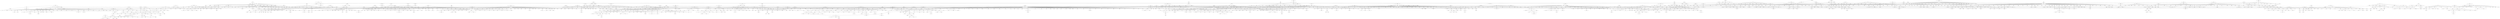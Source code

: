 graph {



	10 [height="0.40", level="3", pos="-13402.98,7698.92", width="2.96"];
	1000 [height="0.47", level="2", pos="9187.64,-17575.53", width="2.28"];
	1003 [height="0.40", level="3", pos="6463.57,16080.19", width="2.21"];
	1004 [height="0.40", level="3", pos="-3874.49,-2969.95", width="3.54"];
	1005 [height="0.47", level="2", pos="6217.45,-14728.30", width="4.06"];
	1007 [height="0.47", level="2", pos="-9572.66,-13163.22", width="1.82"];
	1008 [height="0.40", level="3", pos="-272.51,-3771.79", width="2.58"];
	1010 [height="0.40", level="3", pos="-21522.59,14567.82", width="1.94"];
	1015 [height="0.40", level="3", pos="81424.35,36585.99", width="2.19"];
	1020 [height="0.40", level="3", pos="-18159.73,-6088.24", width="2.42"];
	1021 [height="0.59", level="1", pos="-2413.49,-4832.04", width="4.37"];
	1023 [height="0.40", level="3", pos="-10457.12,27181.67", width="1.90"];
	1025 [height="0.47", level="2", pos="-8658.55,-21187.74", width="2.97"];
	1029 [height="0.56", level="1", pos="-2113.34,-14844.55", width="1.57"];
	1030 [height="0.47", level="2", pos="18324.71,8271.13", width="1.21"];
	1040 [height="0.56", level="1", pos="-16369.34,7809.80", width="3.67"];
	1041 [height="0.56", level="1", pos="5040.94,-22423.96", width="1.31"];
	1043 [height="0.40", level="3", pos="-13239.19,-5721.91", width="2.58"];
	1050 [height="0.47", level="2", pos="9870.28,-7389.73", width="0.74"];
	1057 [height="0.40", level="3", pos="140.86,-12624.24", width="1.56"];
	1059 [height="0.40", level="3", pos="-25420.99,-224.93", width="1.04"];
	106 [height="0.56", level="1", pos="-21716.28,7351.27", width="2.47"];
	1062 [height="0.40", level="3", pos="2794.06,-9871.76", width="1.88"];
	1067 [height="0.47", level="2", pos="4163.69,-4321.65", width="2.60"];
	1069 [height="0.40", level="3", pos="3237.66,-5809.42", width="0.53"];
	107 [height="0.47", level="2", pos="-7365.95,17948.43", width="2.51"];
	1070 [height="0.56", level="1", pos="129.95,-15974.34", width="4.35"];
	1074 [height="0.40", level="3", pos="1748.79,-5730.06", width="2.85"];
	1075 [height="0.56", level="1", pos="-14483.28,-25301.92", width="1.75"];
	1076 [height="0.47", level="2", pos="17875.24,18294.32", width="2.61"];
	1077 [height="0.47", level="2", pos="-15738.95,-12361.53", width="3.26"];
	1078 [height="0.56", level="1", pos="56012.98,26259.02", width="3.28"];
	1079 [height="0.56", level="1", pos="9337.64,3889.42", width="2.42"];
	108 [height="0.40", level="3", pos="11020.74,-17162.87", width="1.82"];
	1080 [height="0.47", level="2", pos="-4648.87,780.43", width="3.31"];
	1090 [height="0.40", level="3", pos="6089.76,-18599.65", width="1.17"];
	1091 [height="0.47", level="2", pos="-12321.59,11549.47", width="2.25"];
	1092 [height="0.40", level="3", pos="25946.97,-15624.52", width="0.97"];
	1095 [height="0.56", level="1", pos="-9330.13,11780.91", width="3.25"];
	1097 [height="0.56", level="1", pos="-10615.08,6336.03", width="2.69"];
	1100 [height="0.47", level="2", pos="-5510.08,-17951.56", width="2.11"];
	1104 [height="0.47", level="2", pos="17137.48,-2348.74", width="1.81"];
	1109 [height="0.56", level="1", pos="6509.47,-4940.89", width="1.64"];
	1110 [height="0.40", level="3", pos="-1023.09,-15389.70", width="2.24"];
	1112 [height="0.40", level="3", pos="2131.96,-22332.19", width="0.90"];
	1114 [height="0.47", level="2", pos="-16389.01,14394.37", width="2.81"];
	1116 [height="0.40", level="3", pos="-18678.45,-13912.73", width="3.08"];
	112 [height="0.40", level="3", pos="18119.59,-8399.78", width="2.49"];
	1120 [height="0.40", level="3", pos="959.23,-20296.34", width="1.60"];
	1123 [height="0.56", level="1", pos="3435.21,-11624.30", width="2.47"];
	1124 [height="0.40", level="3", pos="6672.00,17592.18", width="1.82"];
	1126 [height="0.47", level="2", pos="-2438.57,25195.97", width="2.81"];
	1128 [height="0.56", level="1", pos="16.15,8928.28", width="1.54"];
	1129 [height="0.40", level="3", pos="-3796.81,-2498.89", width="1.78"];
	113 [height="0.47", level="2", pos="17594.95,-11013.39", width="3.54"];
	1130 [height="0.47", level="2", pos="-10269.44,-7769.28", width="1.82"];
	1133 [height="0.47", level="2", pos="37263.06,8308.75", width="2.57"];
	1137 [height="0.59", level="1", pos="27118.68,13750.18", width="3.51"];
	1138 [height="0.47", level="2", pos="-3788.68,19453.85", width="1.74"];
	1140 [height="0.47", level="2", pos="-10197.91,5008.73", width="1.42"];
	1141 [height="0.47", level="2", pos="-1553.53,12299.66", width="3.06"];
	1142 [height="0.56", level="1", pos="28990.73,-8511.24", width="2.40"];
	1145 [height="0.47", level="2", pos="-3442.62,-250.31", width="1.39"];
	1148 [height="0.40", level="3", pos="1619.31,-24135.11", width="2.03"];
	1149 [height="0.40", level="3", pos="-2219.70,1724.84", width="2.83"];
	1150 [height="0.47", level="2", pos="-936.74,-495.96", width="1.76"];
	1156 [height="0.40", level="3", pos="-5007.48,-12435.56", width="2.00"];
	1158 [height="0.40", level="3", pos="-21305.36,-18585.15", width="1.42"];
	116 [height="0.56", level="1", pos="8650.86,-24694.64", width="1.92"];
	1164 [height="0.40", level="3", pos="6006.58,-3527.20", width="2.15"];
	1165 [height="0.59", level="1", pos="-1845.00,1795.73", width="2.56"];
	1167 [height="0.56", level="1", pos="23375.18,16758.04", width="3.67"];
	1174 [height="0.40", level="3", pos="-299.69,-991.61", width="1.57"];
	1178 [height="0.47", level="2", pos="-8918.46,-3260.45", width="3.07"];
	1180 [height="0.40", level="3", pos="15976.85,17715.91", width="2.00"];
	1182 [height="0.40", level="3", pos="-3068.66,2887.96", width="3.07"];
	1184 [height="0.47", level="2", pos="-18822.73,-8758.24", width="1.92"];
	1186 [height="0.40", level="3", pos="6344.15,-4805.15", width="2.06"];
	119 [height="0.47", level="2", pos="-10159.56,-13852.18", width="1.92"];
	1196 [height="0.40", level="3", pos="-19962.16,-4602.39", width="0.69"];
	1197 [height="0.47", level="2", pos="-14928.50,-14729.05", width="2.17"];
	1201 [height="0.40", level="3", pos="-18284.73,-19422.59", width="2.31"];
	1204 [height="0.40", level="3", pos="21357.06,-10076.49", width="1.60"];
	1212 [height="0.47", level="2", pos="1928.15,28653.76", width="3.94"];
	1213 [height="0.47", level="2", pos="-8037.11,12203.64", width="2.56"];
	1217 [height="0.40", level="3", pos="-4883.08,-7993.76", width="1.00"];
	1218 [height="0.47", level="2", pos="-12824.66,23656.67", width="0.97"];
	122 [height="0.40", level="3", pos="2997.29,-6267.89", width="2.54"];
	1220 [height="0.59", level="1", pos="2127.89,-11462.57", width="3.44"];
	1221 [height="0.59", level="1", pos="-441.88,-7335.97", width="2.31"];
	1223 [height="0.40", level="3", pos="1592.21,14974.07", width="2.10"];
	1229 [height="0.47", level="2", pos="16464.36,-17694.53", width="1.49"];
	123 [height="0.40", level="3", pos="8934.77,16664.56", width="2.19"];
	1231 [height="0.56", level="1", pos="-25910.88,12721.41", width="2.96"];
	1236 [height="0.56", level="1", pos="21928.17,15196.63", width="3.28"];
	1238 [height="0.47", level="2", pos="-20559.48,457.25", width="1.83"];
	1241 [height="0.56", level="1", pos="14105.10,2051.43", width="1.22"];
	1244 [height="0.40", level="3", pos="-7988.72,2095.57", width="2.14"];
	1245 [height="0.56", level="1", pos="3380.41,-17937.40", width="1.38"];
	125 [height="0.40", level="3", pos="-153.28,-8126.62", width="1.82"];
	1250 [height="0.47", level="2", pos="12164.43,-19628.10", width="3.86"];
	1253 [height="0.47", level="2", pos="11502.32,5275.42", width="1.24"];
	1254 [height="0.47", level="2", pos="4753.64,-4696.09", width="2.47"];
	1256 [height="0.40", level="3", pos="4889.96,-17883.40", width="0.97"];
	1259 [height="0.40", level="3", pos="17718.49,17099.15", width="2.39"];
	1260 [height="0.40", level="3", pos="20382.90,-17764.31", width="1.76"];
	1268 [height="0.56", level="1", pos="-12957.77,-21882.20", width="2.33"];
	1272 [height="0.47", level="2", pos="-6051.00,-25426.19", width="4.31"];
	1274 [height="0.40", level="3", pos="-2125.52,-17050.98", width="3.79"];
	1276 [height="0.40", level="3", pos="-11190.34,-16053.64", width="2.65"];
	1279 [height="0.40", level="3", pos="12336.87,-18598.74", width="3.26"];
	128 [height="0.40", level="3", pos="7209.36,-13708.89", width="1.17"];
	1281 [height="0.40", level="3", pos="6309.33,-3035.45", width="2.85"];
	1284 [height="0.40", level="3", pos="-11626.88,7922.73", width="1.93"];
	1290 [height="0.40", level="3", pos="-13547.94,106.69", width="2.21"];
	1296 [height="0.56", level="1", pos="-13365.07,-11144.20", width="2.06"];
	1299 [height="0.40", level="3", pos="-8289.22,15694.87", width="2.43"];
	1300 [height="0.56", level="1", pos="17498.40,7943.18", width="4.04"];
	1301 [height="0.40", level="3", pos="-14643.55,-23742.63", width="1.46"];
	1302 [height="0.47", level="2", pos="-16538.67,8919.50", width="2.90"];
	1304 [height="0.40", level="3", pos="4783.71,-19418.10", width="1.19"];
	1305 [height="0.47", level="2", pos="-1998.05,-1493.31", width="0.76"];
	1307 [height="0.40", level="3", pos="-30651.32,-1248.31", width="1.96"];
	1315 [height="0.47", level="2", pos="-636.01,-12974.53", width="2.71"];
	132 [height="0.40", level="3", pos="1718.07,10480.13", width="0.67"];
	1325 [height="0.47", level="2", pos="8432.93,-8555.06", width="3.00"];
	133 [height="0.40", level="3", pos="3608.71,2208.81", width="2.29"];
	1331 [height="0.56", level="1", pos="-9210.98,-10145.96", width="1.40"];
	1334 [height="0.40", level="3", pos="20986.22,9923.90", width="0.94"];
	1336 [height="0.40", level="3", pos="2337.63,21140.13", width="2.53"];
	1347 [height="0.56", level="1", pos="3175.73,-22605.35", width="0.89"];
	1348 [height="0.47", level="2", pos="27076.98,-13332.89", width="2.01"];
	135 [height="0.40", level="3", pos="9542.00,10987.13", width="2.31"];
	1355 [height="0.47", level="2", pos="317.61,-1314.77", width="2.75"];
	1357 [height="0.40", level="3", pos="6108.99,17802.30", width="1.26"];
	1358 [height="0.47", level="2", pos="-2835.40,-11886.70", width="3.25"];
	1371 [height="0.40", level="3", pos="-5752.07,-56.41", width="2.53"];
	1376 [height="0.47", level="2", pos="3223.62,-16219.58", width="0.86"];
	1378 [height="0.40", level="3", pos="4942.70,-22842.87", width="1.31"];
	1382 [height="0.40", level="3", pos="-22147.65,-1000.09", width="1.69"];
	1383 [height="0.40", level="3", pos="14159.61,-14218.58", width="1.43"];
	1384 [height="0.47", level="2", pos="-13157.19,-3725.78", width="2.81"];
	1385 [height="0.47", level="2", pos="-11522.82,-10464.17", width="1.24"];
	1387 [height="0.47", level="2", pos="-13262.82,9416.27", width="2.50"];
	1390 [height="0.40", level="3", pos="11510.22,-26890.80", width="0.83"];
	1392 [height="0.40", level="3", pos="-10716.64,-25893.83", width="1.54"];
	1393 [height="0.40", level="3", pos="9233.41,-8280.91", width="2.25"];
	1394 [height="0.56", level="1", pos="-9862.53,448.03", width="4.93"];
	1399 [height="0.40", level="3", pos="-8384.04,-7123.76", width="2.43"];
	14 [height="0.47", level="2", pos="-17724.28,-3888.61", width="2.90"];
	140 [height="0.56", level="1", pos="-1523.86,961.22", width="5.28"];
	1402 [height="0.40", level="3", pos="8901.74,-4434.71", width="2.67"];
	1404 [height="0.47", level="2", pos="-1524.35,-16625.75", width="1.62"];
	1405 [height="0.47", level="2", pos="81422.38,40773.79", width="1.17"];
	1410 [height="0.56", level="1", pos="-8846.99,2625.51", width="2.86"];
	1411 [height="0.59", level="1", pos="-4539.97,14610.81", width="2.56"];
	1413 [height="0.47", level="2", pos="-8793.73,-2468.32", width="1.39"];
	1415 [height="0.40", level="3", pos="11022.82,17990.95", width="2.65"];
	1416 [height="0.40", level="3", pos="18469.29,-14102.07", width="1.35"];
	1420 [height="0.40", level="3", pos="5948.35,-12232.41", width="1.93"];
	1421 [height="0.47", level="2", pos="-8546.15,19860.85", width="3.58"];
	1429 [height="0.40", level="3", pos="11032.08,7370.83", width="2.81"];
	1430 [height="0.47", level="2", pos="-11948.46,6671.93", width="2.28"];
	1431 [height="0.40", level="3", pos="17759.69,-14581.89", width="1.08"];
	1436 [height="0.40", level="3", pos="20808.27,-10930.55", width="1.78"];
	1440 [height="0.47", level="2", pos="-30107.91,7371.75", width="1.33"];
	1443 [height="0.40", level="3", pos="9604.53,-2799.02", width="2.58"];
	1446 [height="0.40", level="3", pos="14337.61,-10201.08", width="0.89"];
	1448 [height="0.47", level="2", pos="-9229.16,-7652.95", width="3.10"];
	145 [height="0.56", level="1", pos="-24608.21,7848.22", width="0.64"];
	1457 [height="0.40", level="3", pos="7728.77,-18780.27", width="2.47"];
	1463 [height="0.40", level="3", pos="2786.58,12421.03", width="2.71"];
	1465 [height="0.40", level="3", pos="25162.40,-11295.12", width="1.92"];
	1470 [height="0.47", level="2", pos="56238.93,24835.24", width="2.69"];
	1471 [height="0.40", level="3", pos="-12892.53,-802.75", width="2.69"];
	1474 [height="0.40", level="3", pos="20133.58,-7628.20", width="2.46"];
	1475 [height="0.40", level="3", pos="-3194.37,-11185.97", width="1.51"];
	1480 [height="0.47", level="2", pos="39400.20,16806.59", width="3.25"];
	1482 [height="0.56", level="1", pos="19817.84,2960.38", width="0.71"];
	1483 [height="0.47", level="2", pos="-723.94,184.99", width="3.00"];
	1484 [height="0.47", level="2", pos="17005.89,-10276.34", width="4.18"];
	1485 [height="0.56", level="1", pos="81400.00,39089.00", width="4.04"];
	1489 [height="0.40", level="3", pos="9792.72,-14714.53", width="1.24"];
	1492 [height="0.40", level="3", pos="-2266.68,-6112.91", width="3.79"];
	1495 [height="0.47", level="2", pos="-13674.73,-14805.77", width="1.58"];
	15 [height="0.40", level="3", pos="-17666.98,19104.51", width="2.35"];
	150 [height="0.56", level="1", pos="-14565.00,-13320.28", width="2.06"];
	1501 [height="0.47", level="2", pos="-8170.61,-16298.78", width="2.57"];
	1502 [height="0.40", level="3", pos="-15513.83,4400.87", width="2.14"];
	1504 [height="0.40", level="3", pos="13385.92,-2996.64", width="0.94"];
	151 [height="0.40", level="3", pos="25410.21,-2023.08", width="3.12"];
	1511 [height="0.40", level="3", pos="15285.30,-7379.29", width="1.21"];
	1513 [height="0.56", level="1", pos="11857.70,-13875.09", width="2.10"];
	1517 [height="0.40", level="3", pos="3486.70,-19916.44", width="0.74"];
	1520 [height="0.56", level="1", pos="4830.08,-28287.41", width="3.07"];
	1525 [height="0.40", level="3", pos="-2416.71,-9128.34", width="2.01"];
	1527 [height="0.47", level="2", pos="-10127.06,16884.91", width="2.12"];
	1528 [height="0.47", level="2", pos="-4108.76,-13856.11", width="2.12"];
	1530 [height="0.40", level="3", pos="-5194.36,-11487.02", width="2.24"];
	1533 [height="0.47", level="2", pos="14913.24,-8536.11", width="1.42"];
	1534 [height="0.40", level="3", pos="-7705.05,676.09", width="1.03"];
	1535 [height="0.40", level="3", pos="4177.88,13271.94", width="1.76"];
	1540 [height="0.47", level="2", pos="9103.36,-3079.24", width="1.97"];
	1544 [height="0.40", level="3", pos="6266.86,-17125.00", width="1.38"];
	1556 [height="0.47", level="2", pos="-2219.67,-9046.28", width="2.57"];
	1558 [height="0.40", level="3", pos="-13205.75,-19939.20", width="1.19"];
	1561 [height="0.40", level="3", pos="-6287.37,-825.16", width="1.19"];
	157 [height="0.40", level="3", pos="3568.71,11886.87", width="1.56"];
	1570 [height="0.40", level="3", pos="5947.81,3293.17", width="3.21"];
	1573 [height="0.47", level="2", pos="-15116.49,14339.40", width="4.47"];
	1576 [height="0.40", level="3", pos="1701.89,21532.03", width="2.76"];
	1580 [height="0.47", level="2", pos="-12382.32,-4378.62", width="1.74"];
	1581 [height="0.56", level="1", pos="66631.86,31604.96", width="3.74"];
	1583 [height="0.40", level="3", pos="638.98,-5102.35", width="0.68"];
	1586 [height="0.40", level="3", pos="-3568.93,-23471.62", width="3.25"];
	1589 [height="0.56", level="1", pos="-13621.32,11274.93", width="1.65"];
	159 [height="0.59", level="1", pos="-15558.71,-14032.81", width="3.90"];
	1599 [height="0.47", level="2", pos="31776.63,8104.56", width="3.19"];
	16 [height="0.47", level="2", pos="-22429.00,-19189.79", width="2.18"];
	1601 [height="0.47", level="2", pos="-17.44,-20302.70", width="2.15"];
	1603 [height="0.40", level="3", pos="-15725.96,8643.45", width="2.86"];
	1604 [height="0.40", level="3", pos="-17182.01,-14241.07", width="1.83"];
	1609 [height="0.40", level="3", pos="19961.66,-4722.04", width="2.74"];
	1616 [height="0.40", level="3", pos="-14891.79,-4858.91", width="3.12"];
	1618 [height="0.56", level="1", pos="-4721.44,-10748.08", width="1.75"];
	1626 [height="0.47", level="2", pos="-4919.77,2184.54", width="2.22"];
	1627 [height="0.56", level="1", pos="-3691.51,-10325.42", width="3.65"];
	1628 [height="0.40", level="3", pos="511.05,-16483.42", width="1.97"];
	1630 [height="0.47", level="2", pos="11783.96,-8392.29", width="2.22"];
	1631 [height="0.47", level="2", pos="15196.46,-17183.52", width="3.10"];
	164 [height="0.40", level="3", pos="-10926.06,-147.10", width="2.90"];
	1643 [height="0.47", level="2", pos="-15846.79,18374.24", width="1.68"];
	1648 [height="0.40", level="3", pos="-26426.52,10433.75", width="2.71"];
	1657 [height="0.56", level="1", pos="18005.99,11340.65", width="3.65"];
	1663 [height="0.47", level="2", pos="21980.38,-14892.45", width="2.89"];
	1665 [height="0.47", level="2", pos="-14021.83,-15389.01", width="1.22"];
	1668 [height="0.59", level="1", pos="-6725.57,1821.74", width="4.51"];
	1670 [height="0.47", level="2", pos="-3640.19,-12640.81", width="1.17"];
	1671 [height="0.56", level="1", pos="-23426.36,1431.05", width="1.86"];
	1676 [height="0.40", level="3", pos="18399.91,-12715.91", width="1.88"];
	1679 [height="0.47", level="2", pos="3572.08,13193.40", width="1.18"];
	1681 [height="0.40", level="3", pos="-6387.65,-21357.40", width="3.36"];
	1682 [height="0.40", level="3", pos="17869.45,-11504.37", width="2.89"];
	1684 [height="0.40", level="3", pos="1656.21,-18136.47", width="1.46"];
	1687 [height="0.40", level="3", pos="841.88,17259.29", width="1.43"];
	1691 [height="0.40", level="3", pos="-6838.67,2259.41", width="2.56"];
	1692 [height="0.40", level="3", pos="-19133.69,-10044.85", width="1.58"];
	1694 [height="0.40", level="3", pos="-7434.26,-8633.10", width="1.33"];
	1695 [height="0.47", level="2", pos="7956.78,-9213.89", width="0.92"];
	1696 [height="0.56", level="1", pos="13133.87,-5356.20", width="2.69"];
	1697 [height="0.40", level="3", pos="2267.56,-3049.46", width="0.49"];
	17 [height="0.40", level="3", pos="-5542.16,27370.54", width="1.18"];
	1704 [height="0.40", level="3", pos="-13755.55,-10015.04", width="2.18"];
	1714 [height="0.40", level="3", pos="-17050.66,-11033.50", width="1.90"];
	1716 [height="0.47", level="2", pos="-14805.88,-1685.09", width="2.97"];
	1717 [height="0.40", level="3", pos="-33044.50,-2015.83", width="2.57"];
	1724 [height="0.40", level="3", pos="-8843.81,-4997.48", width="2.47"];
	1726 [height="0.40", level="3", pos="15124.97,-721.89", width="2.18"];
	1730 [height="0.40", level="3", pos="6186.79,-1651.80", width="1.24"];
	1732 [height="0.40", level="3", pos="-11414.28,-8909.91", width="1.99"];
	1736 [height="0.47", level="2", pos="-4392.79,-11810.30", width="1.24"];
	1738 [height="0.40", level="3", pos="-19553.69,3544.42", width="1.93"];
	1739 [height="0.56", level="1", pos="-2159.22,598.53", width="2.24"];
	1740 [height="0.47", level="2", pos="-10846.00,2736.22", width="2.50"];
	1742 [height="0.47", level="2", pos="-1475.02,-7992.47", width="1.78"];
	1748 [height="0.56", level="1", pos="15755.51,3996.12", width="3.42"];
	1750 [height="0.47", level="2", pos="-392.13,-9941.64", width="1.90"];
	1754 [height="0.40", level="3", pos="-5059.66,-17196.15", width="0.50"];
	1755 [height="0.40", level="3", pos="11544.87,-19792.19", width="3.15"];
	1761 [height="0.40", level="3", pos="24959.75,-10848.20", width="1.18"];
	1765 [height="0.47", level="2", pos="2948.49,-2857.52", width="1.88"];
	1773 [height="0.47", level="2", pos="-10992.22,8083.79", width="1.24"];
	178 [height="0.40", level="3", pos="-22636.49,-15462.05", width="1.64"];
	1783 [height="0.40", level="3", pos="-462.66,-9747.40", width="1.92"];
	1785 [height="0.40", level="3", pos="1539.37,4231.82", width="2.74"];
	1788 [height="0.40", level="3", pos="21168.91,-19993.44", width="1.62"];
	1789 [height="0.40", level="3", pos="15728.07,-9905.93", width="2.57"];
	179 [height="0.40", level="3", pos="-15888.90,-24572.19", width="1.57"];
	1801 [height="0.40", level="3", pos="20853.56,-4158.11", width="0.89"];
	181 [height="0.40", level="3", pos="-7775.77,8436.87", width="1.81"];
	1818 [height="0.40", level="3", pos="5828.43,-15867.69", width="2.28"];
	1819 [height="0.47", level="2", pos="-23853.96,14757.57", width="3.25"];
	1822 [height="0.47", level="2", pos="-10301.23,-25065.67", width="1.14"];
	1824 [height="0.47", level="2", pos="-2121.08,-1173.71", width="3.56"];
	1828 [height="0.56", level="1", pos="-7307.22,-22043.05", width="2.42"];
	1829 [height="0.40", level="3", pos="78623.89,40192.49", width="1.88"];
	1832 [height="0.40", level="3", pos="6216.20,-3057.81", width="2.51"];
	1839 [height="0.47", level="2", pos="28672.31,-4142.41", width="2.03"];
	184 [height="0.40", level="3", pos="-3561.72,-7129.28", width="2.69"];
	1846 [height="0.40", level="3", pos="-5783.19,-7022.27", width="1.64"];
	1849 [height="0.47", level="2", pos="487.41,-22631.51", width="1.71"];
	1853 [height="0.56", level="1", pos="5871.09,368.76", width="3.31"];
	1856 [height="0.40", level="3", pos="3074.10,15553.67", width="0.69"];
	1858 [height="0.47", level="2", pos="4337.36,24964.90", width="1.42"];
	1864 [height="0.47", level="2", pos="-18851.60,-12351.72", width="1.32"];
	1866 [height="0.40", level="3", pos="1391.39,2757.08", width="2.81"];
	1871 [height="0.56", level="1", pos="-19290.61,-1596.35", width="2.03"];
	1873 [height="0.59", level="1", pos="-9532.88,-3772.80", width="3.81"];
	1875 [height="0.47", level="2", pos="19061.07,-18867.11", width="1.03"];
	1881 [height="0.47", level="2", pos="-1859.97,-3305.63", width="1.61"];
	1883 [height="0.40", level="3", pos="14948.62,7077.81", width="1.90"];
	1884 [height="0.56", level="1", pos="2209.72,-5080.70", width="2.65"];
	1887 [height="0.40", level="3", pos="3697.11,-22402.09", width="2.04"];
	1891 [height="0.56", level="1", pos="-6051.47,-3122.82", width="3.31"];
	1899 [height="0.59", level="1", pos="14851.74,-5873.80", width="1.89"];
	19 [height="0.40", level="3", pos="22549.89,13098.07", width="2.00"];
	190 [height="0.40", level="3", pos="830.10,-18424.65", width="0.82"];
	1900 [height="0.40", level="3", pos="-5229.87,-2741.89", width="3.25"];
	1902 [height="0.40", level="3", pos="-1988.09,7065.32", width="1.38"];
	1905 [height="0.40", level="3", pos="33177.82,12436.87", width="1.93"];
	1908 [height="0.47", level="2", pos="-4203.74,23932.07", width="0.58"];
	1909 [height="0.40", level="3", pos="7780.61,13553.66", width="1.56"];
	1911 [height="0.47", level="2", pos="11026.00,-23243.01", width="1.46"];
	1920 [height="0.47", level="2", pos="-17336.78,4012.16", width="1.88"];
	1922 [height="0.40", level="3", pos="9701.63,-4392.74", width="2.71"];
	1923 [height="0.40", level="3", pos="-135.65,15905.51", width="2.12"];
	1924 [height="0.47", level="2", pos="8610.70,-26359.62", width="1.22"];
	1925 [height="0.59", level="1", pos="-7854.39,13502.23", width="4.16"];
	1926 [height="0.40", level="3", pos="5498.54,27634.35", width="1.97"];
	1930 [height="0.47", level="2", pos="-8113.42,-14639.98", width="1.51"];
	1931 [height="0.56", level="1", pos="-2652.61,-3967.05", width="2.24"];
	1939 [height="0.40", level="3", pos="-4831.88,-13073.01", width="2.46"];
	1940 [height="0.47", level="2", pos="9100.57,-86.15", width="2.86"];
	1941 [height="0.47", level="2", pos="-6898.45,-587.58", width="2.90"];
	1943 [height="0.40", level="3", pos="12895.84,-440.92", width="2.40"];
	1944 [height="0.40", level="3", pos="-6292.33,-328.91", width="0.74"];
	1949 [height="0.40", level="3", pos="5076.54,-3849.65", width="1.44"];
	1950 [height="0.47", level="2", pos="-20853.07,7742.58", width="1.56"];
	1952 [height="0.47", level="2", pos="-14028.24,9396.89", width="1.38"];
	1963 [height="0.56", level="1", pos="-2132.04,9354.80", width="3.00"];
	1966 [height="0.47", level="2", pos="32195.81,13451.05", width="3.85"];
	1967 [height="0.40", level="3", pos="-513.97,23167.62", width="1.03"];
	197 [height="0.59", level="1", pos="23805.67,11560.94", width="1.66"];
	1971 [height="0.40", level="3", pos="11421.30,-8141.83", width="2.15"];
	1972 [height="0.47", level="2", pos="-16755.16,19806.77", width="1.68"];
	1979 [height="0.40", level="3", pos="-15033.75,-25568.17", width="1.00"];
	1982 [height="0.47", level="2", pos="4737.99,-2875.62", width="3.06"];
	1983 [height="0.40", level="3", pos="3963.25,-3344.50", width="2.65"];
	1987 [height="0.56", level="1", pos="9489.75,-20050.80", width="2.26"];
	199 [height="0.40", level="3", pos="15391.96,-1565.02", width="0.65"];
	1991 [height="0.40", level="3", pos="4064.49,20218.02", width="2.03"];
	1992 [height="0.40", level="3", pos="66708.98,30854.18", width="2.01"];
	1996 [height="0.47", level="2", pos="-582.58,-8981.17", width="2.97"];
	20 [height="0.40", level="3", pos="2697.31,-6766.34", width="2.86"];
	200 [height="0.40", level="3", pos="-1008.04,-85.95", width="3.64"];
	2000 [height="0.47", level="2", pos="-12373.12,-13947.04", width="2.67"];
	2002 [height="0.59", level="1", pos="-5327.43,22667.93", width="2.01"];
	2003 [height="0.40", level="3", pos="-8823.02,-8991.34", width="3.18"];
	2006 [height="0.56", level="1", pos="-13903.00,14191.82", width="3.21"];
	2008 [height="0.40", level="3", pos="7818.46,-24623.64", width="1.10"];
	2009 [height="0.40", level="3", pos="-19548.55,5581.34", width="3.46"];
	2010 [height="0.47", level="2", pos="-17380.99,-23445.93", width="1.22"];
	2012 [height="0.47", level="2", pos="1077.47,-21940.57", width="2.03"];
	2014 [height="0.47", level="2", pos="18046.90,-17128.02", width="3.89"];
	2018 [height="0.40", level="3", pos="-25996.77,7819.66", width="1.76"];
	2020 [height="0.40", level="3", pos="10985.65,8989.57", width="1.96"];
	2022 [height="0.40", level="3", pos="12518.79,-7171.67", width="2.00"];
	2025 [height="0.47", level="2", pos="-7127.33,-14337.38", width="1.83"];
	2029 [height="0.40", level="3", pos="8234.10,-8508.55", width="2.38"];
	2031 [height="0.47", level="2", pos="-14047.96,-7051.93", width="1.97"];
	2032 [height="0.40", level="3", pos="15721.25,-22567.16", width="2.04"];
	2034 [height="0.47", level="2", pos="-17700.11,10550.10", width="4.04"];
	2037 [height="0.47", level="2", pos="-18802.01,2236.35", width="2.03"];
	2039 [height="0.40", level="3", pos="16158.75,5345.54", width="0.38"];
	204 [height="0.59", level="1", pos="-8166.45,-3659.22", width="2.40"];
	2044 [height="0.47", level="2", pos="-10834.77,1281.25", width="2.94"];
	2046 [height="0.47", level="2", pos="-951.95,-11009.08", width="2.96"];
	2049 [height="0.47", level="2", pos="3730.68,-1484.88", width="2.81"];
	2056 [height="0.47", level="2", pos="10659.52,-4399.82", width="3.15"];
	2059 [height="0.40", level="3", pos="3120.40,-6332.42", width="2.93"];
	2061 [height="0.56", level="1", pos="-12807.73,-9851.90", width="0.61"];
	2062 [height="0.40", level="3", pos="25310.79,13200.87", width="2.25"];
	2063 [height="0.56", level="1", pos="-1405.08,14930.94", width="0.67"];
	2064 [height="0.47", level="2", pos="8099.47,7820.45", width="3.51"];
	2070 [height="0.47", level="2", pos="-26105.45,13832.48", width="2.25"];
	2073 [height="0.47", level="2", pos="-16777.04,10023.60", width="1.53"];
	2079 [height="0.59", level="1", pos="20061.34,6253.30", width="4.88"];
	208 [height="0.59", level="1", pos="4270.29,-20019.48", width="1.47"];
	2089 [height="0.56", level="1", pos="12781.89,3940.40", width="4.71"];
	2090 [height="0.40", level="3", pos="-1513.40,-15560.63", width="2.71"];
	2092 [height="0.56", level="1", pos="7400.48,4712.66", width="2.31"];
	2096 [height="0.40", level="3", pos="-4015.68,-2345.54", width="2.99"];
	2097 [height="0.40", level="3", pos="-26276.55,1501.57", width="0.68"];
	2098 [height="0.56", level="1", pos="-20237.18,-11975.27", width="2.19"];
	2103 [height="0.56", level="1", pos="-28584.20,206.97", width="2.79"];
	2104 [height="0.47", level="2", pos="2898.50,-10790.36", width="2.56"];
	2110 [height="0.47", level="2", pos="-1731.53,26392.09", width="0.76"];
	2116 [height="0.56", level="1", pos="-20041.89,11065.14", width="3.74"];
	2119 [height="0.40", level="3", pos="-12724.07,-7334.94", width="1.89"];
	2121 [height="0.40", level="3", pos="4778.86,-15261.48", width="2.25"];
	2122 [height="0.47", level="2", pos="-4150.18,-3948.40", width="2.69"];
	2123 [height="0.40", level="3", pos="-15192.30,4720.69", width="2.06"];
	2124 [height="0.40", level="3", pos="5836.45,-381.88", width="2.32"];
	2128 [height="0.56", level="1", pos="2682.66,17231.62", width="2.62"];
	2129 [height="0.40", level="3", pos="1455.98,-4564.30", width="0.92"];
	2134 [height="0.47", level="2", pos="6414.16,-5863.36", width="2.03"];
	2135 [height="0.40", level="3", pos="5533.39,-188.40", width="2.53"];
	2137 [height="0.40", level="3", pos="-9378.34,-24935.87", width="2.11"];
	2138 [height="0.40", level="3", pos="-9186.20,-13801.20", width="1.43"];
	2139 [height="0.47", level="2", pos="-17909.80,-20245.27", width="2.07"];
	214 [height="0.40", level="3", pos="-19512.28,-2062.63", width="1.43"];
	2140 [height="0.40", level="3", pos="-5261.75,-8487.18", width="2.49"];
	2151 [height="0.56", level="1", pos="-8415.43,25464.89", width="5.36"];
	2154 [height="0.40", level="3", pos="7940.82,10637.44", width="1.38"];
	2157 [height="0.47", level="2", pos="3857.53,-28571.10", width="1.51"];
	2162 [height="0.56", level="1", pos="-26084.81,-2952.14", width="2.69"];
	2164 [height="0.47", level="2", pos="8120.70,-994.09", width="2.89"];
	2165 [height="0.47", level="2", pos="2076.01,-23703.99", width="1.88"];
	2166 [height="0.47", level="2", pos="12178.62,6483.64", width="3.04"];
	2168 [height="0.56", level="1", pos="-2001.90,11897.42", width="3.35"];
	217 [height="0.56", level="1", pos="17671.87,-13942.87", width="2.35"];
	2184 [height="0.47", level="2", pos="-9226.22,-9545.10", width="3.64"];
	2185 [height="0.40", level="3", pos="-15012.41,7792.43", width="2.85"];
	2187 [height="0.56", level="1", pos="-6078.87,-14814.62", width="1.72"];
	2188 [height="0.47", level="2", pos="-2339.42,-23902.28", width="3.65"];
	219 [height="0.40", level="3", pos="-3585.92,-21130.98", width="3.11"];
	2192 [height="0.40", level="3", pos="-5877.61,4136.99", width="2.72"];
	2194 [height="0.47", level="2", pos="1972.35,-12659.14", width="2.69"];
	2199 [height="0.56", level="1", pos="5762.67,-2505.90", width="3.04"];
	2208 [height="0.40", level="3", pos="-9224.46,-5631.41", width="0.76"];
	2209 [height="0.47", level="2", pos="11072.73,-7130.36", width="3.15"];
	2210 [height="0.40", level="3", pos="-17926.79,-1853.40", width="2.06"];
	2211 [height="0.40", level="3", pos="2928.14,-755.94", width="1.65"];
	2214 [height="0.47", level="2", pos="13982.75,-24831.66", width="4.72"];
	2217 [height="0.47", level="2", pos="-18464.01,16304.72", width="1.65"];
	2220 [height="0.40", level="3", pos="-7377.66,16463.18", width="2.19"];
	2221 [height="0.40", level="3", pos="-9245.99,-16846.44", width="1.71"];
	2226 [height="0.47", level="2", pos="-10356.36,11129.51", width="3.75"];
	2228 [height="0.40", level="3", pos="15579.65,7359.28", width="0.53"];
	223 [height="0.40", level="3", pos="-1279.10,15489.14", width="1.11"];
	2230 [height="0.56", level="1", pos="17062.39,-6871.49", width="1.57"];
	2231 [height="0.40", level="3", pos="-18039.30,5992.82", width="3.28"];
	2233 [height="0.56", level="1", pos="-11992.96,758.09", width="2.12"];
	2236 [height="0.47", level="2", pos="5506.79,-6683.53", width="2.11"];
	224 [height="0.40", level="3", pos="82434.38,39428.00", width="1.18"];
	2240 [height="0.40", level="3", pos="21847.74,6014.85", width="0.53"];
	2244 [height="0.40", level="3", pos="7473.45,-1286.79", width="2.39"];
	2248 [height="0.47", level="2", pos="15429.46,-21955.18", width="3.79"];
	2259 [height="0.47", level="2", pos="6933.89,-14773.58", width="1.56"];
	226 [height="0.40", level="3", pos="14224.47,11069.32", width="1.62"];
	2260 [height="0.40", level="3", pos="-729.98,-20855.31", width="2.51"];
	2266 [height="0.56", level="1", pos="1399.33,5799.00", width="4.60"];
	2277 [height="0.40", level="3", pos="-19936.42,16441.95", width="1.28"];
	2281 [height="0.47", level="2", pos="25811.90,-7318.69", width="3.46"];
	2282 [height="0.40", level="3", pos="26024.33,4869.03", width="2.19"];
	2283 [height="0.47", level="2", pos="13985.82,-15422.66", width="2.96"];
	2285 [height="0.56", level="1", pos="1022.15,-6891.42", width="2.62"];
	2288 [height="0.47", level="2", pos="-8723.60,-19867.16", width="2.44"];
	2290 [height="0.40", level="3", pos="16905.62,11564.41", width="1.83"];
	2295 [height="0.40", level="3", pos="10159.14,-5291.08", width="1.01"];
	2299 [height="0.40", level="3", pos="16637.85,-19490.89", width="2.32"];
	230 [height="0.40", level="3", pos="-2175.95,2295.27", width="1.65"];
	2302 [height="0.40", level="3", pos="6901.35,-10304.70", width="2.29"];
	2303 [height="0.40", level="3", pos="6972.70,7760.57", width="1.60"];
	2311 [height="0.40", level="3", pos="-12929.04,-20499.74", width="1.11"];
	2313 [height="0.40", level="3", pos="842.82,19326.71", width="1.88"];
	2320 [height="0.47", level="2", pos="4339.82,-190.47", width="2.21"];
	2328 [height="0.56", level="1", pos="5911.02,-26162.38", width="3.62"];
	2330 [height="0.40", level="3", pos="3746.68,-3354.57", width="1.68"];
	2333 [height="0.56", level="1", pos="-11701.57,-16075.71", width="3.24"];
	2334 [height="0.40", level="3", pos="12543.91,-252.48", width="2.71"];
	2335 [height="0.40", level="3", pos="-11413.43,10152.01", width="2.06"];
	2337 [height="0.47", level="2", pos="21896.87,732.34", width="2.86"];
	2343 [height="0.47", level="2", pos="-7585.16,-10873.17", width="2.17"];
	2349 [height="0.40", level="3", pos="14864.18,-7741.49", width="1.54"];
	235 [height="0.40", level="3", pos="447.21,-6174.24", width="1.35"];
	2351 [height="0.40", level="3", pos="5040.01,15256.51", width="2.04"];
	2355 [height="0.56", level="1", pos="-7157.61,6889.62", width="2.42"];
	2358 [height="0.40", level="3", pos="-9299.10,-7545.25", width="1.21"];
	2361 [height="0.47", level="2", pos="8323.20,-4930.97", width="2.12"];
	2362 [height="0.47", level="2", pos="8408.81,-13711.25", width="1.61"];
	2364 [height="0.40", level="3", pos="-3233.65,7852.94", width="3.43"];
	2368 [height="0.40", level="3", pos="80452.76,39788.04", width="1.72"];
	237 [height="0.40", level="3", pos="13343.65,-11629.94", width="0.89"];
	2371 [height="0.56", level="1", pos="11855.87,13604.29", width="3.32"];
	2375 [height="0.56", level="1", pos="-4175.32,-1041.52", width="0.61"];
	2379 [height="0.47", level="2", pos="-2326.52,-3753.31", width="2.28"];
	2383 [height="0.40", level="3", pos="-1840.84,242.36", width="2.11"];
	2385 [height="0.47", level="2", pos="-18855.29,-18689.25", width="1.43"];
	2386 [height="0.56", level="1", pos="-8292.45,-8021.43", width="4.57"];
	2387 [height="0.56", level="1", pos="-21110.62,-143.12", width="2.93"];
	2388 [height="0.56", level="1", pos="-22970.51,-10829.56", width="3.47"];
	2389 [height="0.40", level="3", pos="4792.06,-11190.19", width="1.90"];
	2390 [height="0.56", level="1", pos="6375.50,-16272.73", width="1.79"];
	2391 [height="0.40", level="3", pos="3616.26,-8297.64", width="3.25"];
	2393 [height="0.40", level="3", pos="26039.46,-2925.20", width="2.28"];
	2397 [height="0.40", level="3", pos="7864.05,15560.77", width="2.32"];
	2399 [height="0.40", level="3", pos="5755.42,-21693.84", width="0.72"];
	24 [height="0.40", level="3", pos="-4944.41,10036.62", width="1.72"];
	2402 [height="0.40", level="3", pos="-1294.51,4002.08", width="1.57"];
	2404 [height="0.47", level="2", pos="-1430.23,-11287.64", width="2.12"];
	2406 [height="0.56", level="1", pos="-7100.12,2908.45", width="3.11"];
	2409 [height="0.56", level="1", pos="-3984.56,12392.09", width="3.51"];
	2410 [height="0.40", level="3", pos="-20428.86,-8879.49", width="1.21"];
	2411 [height="0.40", level="3", pos="5732.98,2057.05", width="1.92"];
	2417 [height="0.47", level="2", pos="-10302.78,1037.61", width="3.50"];
	2418 [height="0.47", level="2", pos="11474.61,-974.83", width="2.72"];
	2420 [height="0.47", level="2", pos="-17499.81,-1110.98", width="3.24"];
	2424 [height="0.40", level="3", pos="-5674.48,-23423.86", width="2.26"];
	2435 [height="0.56", level="1", pos="25651.89,2861.86", width="1.43"];
	2436 [height="0.40", level="3", pos="6267.70,-211.19", width="2.07"];
	2441 [height="0.47", level="2", pos="16702.92,3063.96", width="2.17"];
	2444 [height="0.47", level="2", pos="-4621.08,-9250.63", width="2.72"];
	2445 [height="0.40", level="3", pos="-16562.88,-22711.64", width="3.00"];
	245 [height="0.47", level="2", pos="1283.22,-16974.61", width="3.10"];
	2451 [height="0.40", level="3", pos="-18881.36,-14610.84", width="3.86"];
	2453 [height="0.40", level="3", pos="-28791.07,7698.73", width="2.31"];
	2454 [height="0.40", level="3", pos="-3807.23,25057.79", width="2.69"];
	2456 [height="0.40", level="3", pos="25061.16,-54.64", width="2.53"];
	2459 [height="0.40", level="3", pos="8455.65,-10713.20", width="2.38"];
	2462 [height="0.40", level="3", pos="-5605.11,-5955.64", width="2.21"];
	2463 [height="0.40", level="3", pos="4042.49,-14996.55", width="3.07"];
	2470 [height="0.40", level="3", pos="15467.39,2923.45", width="2.81"];
	2471 [height="0.47", level="2", pos="1321.31,23053.05", width="3.17"];
	2473 [height="0.40", level="3", pos="-10443.06,-6455.08", width="1.85"];
	2476 [height="0.47", level="2", pos="1174.82,-3262.45", width="2.90"];
	2478 [height="0.56", level="1", pos="-3506.46,-8739.65", width="3.76"];
	2479 [height="0.40", level="3", pos="14102.02,-5847.26", width="1.31"];
	2481 [height="0.47", level="2", pos="-11721.64,-13028.34", width="1.62"];
	2489 [height="0.47", level="2", pos="249.32,-9383.84", width="1.90"];
	2491 [height="0.47", level="2", pos="-3855.99,7477.64", width="4.06"];
	2494 [height="0.40", level="3", pos="3844.06,7307.44", width="2.88"];
	2498 [height="0.47", level="2", pos="-13350.64,-23995.48", width="1.11"];
	250 [height="0.47", level="2", pos="23726.19,-11434.53", width="2.67"];
	2501 [height="0.40", level="3", pos="-13174.31,-18901.33", width="2.19"];
	2504 [height="0.40", level="3", pos="13503.37,3324.12", width="0.76"];
	2506 [height="0.40", level="3", pos="-4394.21,16438.13", width="3.85"];
	2508 [height="0.40", level="3", pos="-21089.55,-22464.56", width="2.74"];
	2509 [height="0.40", level="3", pos="-12164.37,-1299.46", width="2.49"];
	2511 [height="0.59", level="1", pos="-10908.18,-21293.83", width="1.66"];
	2512 [height="0.40", level="3", pos="2213.75,-6510.55", width="2.03"];
	2535 [height="0.56", level="1", pos="12230.21,11065.55", width="3.39"];
	2536 [height="0.47", level="2", pos="80789.37,43903.64", width="1.61"];
	2538 [height="0.47", level="2", pos="10466.26,5028.27", width="2.22"];
	2539 [height="0.40", level="3", pos="-12329.96,8329.68", width="1.38"];
	254 [height="0.40", level="3", pos="1939.09,2028.08", width="2.42"];
	2541 [height="0.47", level="2", pos="16874.79,5507.78", width="2.01"];
	2546 [height="0.47", level="2", pos="12656.15,3341.48", width="1.81"];
	2547 [height="0.47", level="2", pos="-14341.28,-26397.35", width="1.88"];
	255 [height="0.56", level="1", pos="10309.18,15176.97", width="2.62"];
	2551 [height="0.40", level="3", pos="5550.21,242.52", width="1.42"];
	2552 [height="0.40", level="3", pos="-9424.85,14109.61", width="0.69"];
	2555 [height="0.40", level="3", pos="17610.33,-1906.89", width="1.62"];
	2556 [height="0.56", level="1", pos="7311.72,-6218.74", width="2.56"];
	2560 [height="0.56", level="1", pos="-13871.32,1452.47", width="1.47"];
	2563 [height="0.40", level="3", pos="5000.72,-29083.04", width="2.12"];
	2569 [height="0.47", level="2", pos="12971.41,-24504.77", width="3.68"];
	2571 [height="0.47", level="2", pos="-2502.31,-15779.22", width="1.40"];
	2574 [height="0.47", level="2", pos="19505.03,-11046.47", width="3.14"];
	2576 [height="0.59", level="1", pos="865.99,-5956.92", width="2.58"];
	2586 [height="0.47", level="2", pos="41611.91,18663.86", width="3.54"];
	2588 [height="0.40", level="3", pos="-5720.23,10762.02", width="1.58"];
	2592 [height="0.56", level="1", pos="-15695.99,-19539.57", width="2.44"];
	260 [height="0.40", level="3", pos="12071.95,-20539.23", width="2.88"];
	2605 [height="0.56", level="1", pos="3316.21,-2872.32", width="2.93"];
	2610 [height="0.40", level="3", pos="81880.23,41289.20", width="1.44"];
	2611 [height="0.40", level="3", pos="2845.49,-15337.23", width="2.58"];
	2612 [height="0.40", level="3", pos="-2266.97,7875.63", width="2.26"];
	2613 [height="0.56", level="1", pos="16719.94,14827.73", width="3.60"];
	2620 [height="0.47", level="2", pos="-21034.35,11298.28", width="1.90"];
	2626 [height="0.40", level="3", pos="-10878.65,-5393.76", width="1.62"];
	2628 [height="0.47", level="2", pos="21191.64,-3038.78", width="1.24"];
	2629 [height="0.40", level="3", pos="-11036.76,-5833.04", width="1.67"];
	2630 [height="0.56", level="1", pos="-12170.12,-6624.84", width="3.00"];
	2631 [height="0.47", level="2", pos="14814.52,1806.02", width="0.62"];
	2634 [height="0.47", level="2", pos="-20010.10,-17763.25", width="2.57"];
	2637 [height="0.40", level="3", pos="-1749.54,-8144.84", width="3.12"];
	2640 [height="0.40", level="3", pos="3353.72,14780.19", width="1.65"];
	2645 [height="0.59", level="1", pos="4157.28,-11944.82", width="4.07"];
	2659 [height="0.56", level="1", pos="13382.13,-14829.33", width="1.50"];
	2670 [height="0.40", level="3", pos="20660.50,-9600.12", width="1.21"];
	2673 [height="0.47", level="2", pos="-7988.44,4697.58", width="2.46"];
	2677 [height="0.40", level="3", pos="-26304.32,11647.08", width="1.79"];
	2681 [height="0.40", level="3", pos="3936.64,1874.71", width="3.08"];
	2682 [height="0.59", level="1", pos="-9661.18,1441.81", width="2.00"];
	2683 [height="0.56", level="1", pos="16165.34,-2717.70", width="2.58"];
	2689 [height="0.40", level="3", pos="2300.05,-8545.09", width="2.12"];
	2691 [height="0.56", level="1", pos="-11032.72,-11640.87", width="2.93"];
	2693 [height="0.40", level="3", pos="12883.96,5650.23", width="1.14"];
	2701 [height="0.40", level="3", pos="-28391.12,942.91", width="2.15"];
	2710 [height="0.40", level="3", pos="-101.36,-16894.23", width="2.46"];
	2717 [height="0.59", level="1", pos="-22338.78,5229.78", width="2.52"];
	2718 [height="0.40", level="3", pos="18874.77,-4961.82", width="2.15"];
	2720 [height="0.47", level="2", pos="31417.77,5385.98", width="3.74"];
	2724 [height="0.40", level="3", pos="-19995.08,-17079.75", width="1.96"];
	2729 [height="0.56", level="1", pos="-8556.06,8136.64", width="1.57"];
	2733 [height="0.40", level="3", pos="42520.34,16466.88", width="3.50"];
	2737 [height="0.47", level="2", pos="-10564.22,7590.45", width="2.92"];
	2740 [height="0.56", level="1", pos="21081.67,205.00", width="4.14"];
	2742 [height="0.40", level="3", pos="9750.11,-8020.90", width="2.25"];
	2745 [height="0.47", level="2", pos="2697.39,-20139.26", width="0.93"];
	2747 [height="0.40", level="3", pos="13909.11,-9839.48", width="2.38"];
	2748 [height="0.40", level="3", pos="20559.14,-693.89", width="2.58"];
	2753 [height="0.47", level="2", pos="-15700.88,-18856.10", width="2.51"];
	2758 [height="0.40", level="3", pos="79917.20,41890.85", width="2.51"];
	2760 [height="0.56", level="1", pos="-9789.03,-25712.34", width="3.11"];
	2762 [height="0.47", level="2", pos="-2937.57,-22877.07", width="2.85"];
	2764 [height="0.40", level="3", pos="15481.29,-15046.37", width="1.03"];
	2768 [height="0.47", level="2", pos="6045.00,-980.08", width="2.31"];
	2770 [height="0.56", level="1", pos="-14775.79,-17515.92", width="2.14"];
	2773 [height="0.40", level="3", pos="-14506.78,-10352.94", width="2.40"];
	2784 [height="0.40", level="3", pos="-18601.92,-6574.74", width="1.74"];
	2798 [height="0.47", level="2", pos="752.80,22089.52", width="3.01"];
	2800 [height="0.59", level="1", pos="13814.50,-4528.50", width="2.10"];
	2813 [height="0.40", level="3", pos="596.76,-4609.42", width="1.56"];
	2815 [height="0.47", level="2", pos="-1772.43,-7536.02", width="2.18"];
	2816 [height="0.40", level="3", pos="-2207.71,-12015.40", width="2.58"];
	2820 [height="0.40", level="3", pos="27865.47,-7434.78", width="4.42"];
	2822 [height="0.47", level="2", pos="-13179.15,16831.48", width="2.76"];
	2825 [height="0.56", level="1", pos="3497.89,-9462.12", width="2.06"];
	2826 [height="0.47", level="2", pos="4829.30,-7674.63", width="0.97"];
	2831 [height="0.40", level="3", pos="5230.13,10523.15", width="0.53"];
	2832 [height="0.56", level="1", pos="-7861.76,18903.68", width="3.79"];
	2835 [height="0.47", level="2", pos="-2861.76,14238.85", width="3.93"];
	284 [height="0.47", level="2", pos="13813.28,4595.35", width="2.32"];
	2840 [height="0.47", level="2", pos="-25511.28,-6868.28", width="0.29"];
	2841 [height="0.47", level="2", pos="12523.68,12716.44", width="2.69"];
	2842 [height="0.47", level="2", pos="3741.58,-7324.81", width="2.88"];
	2843 [height="0.40", level="3", pos="-3447.00,-1382.24", width="1.88"];
	2846 [height="0.47", level="2", pos="9277.41,-9221.31", width="1.47"];
	2847 [height="0.40", level="3", pos="-20050.79,7459.40", width="1.19"];
	2848 [height="0.40", level="3", pos="15308.34,5587.01", width="1.69"];
	2851 [height="0.56", level="1", pos="-4478.06,9988.01", width="3.35"];
	2853 [height="0.40", level="3", pos="-230.85,-17771.61", width="2.99"];
	2854 [height="0.47", level="2", pos="18479.29,276.80", width="2.25"];
	2855 [height="0.47", level="2", pos="-25567.44,-5962.79", width="1.74"];
	2860 [height="0.40", level="3", pos="11579.86,-4864.22", width="2.25"];
	2861 [height="0.47", level="2", pos="12321.37,-12323.38", width="2.03"];
	2867 [height="0.47", level="2", pos="-15945.25,-17214.36", width="1.58"];
	2868 [height="0.40", level="3", pos="4405.55,-1321.06", width="3.21"];
	287 [height="0.40", level="3", pos="3358.53,-777.55", width="1.07"];
	2870 [height="0.47", level="2", pos="-2236.77,-3309.94", width="2.75"];
	2871 [height="0.47", level="2", pos="-10759.62,-5163.91", width="2.85"];
	2874 [height="0.40", level="3", pos="-18882.89,-6738.87", width="1.29"];
	288 [height="0.47", level="2", pos="-1139.24,3790.89", width="1.67"];
	2881 [height="0.40", level="3", pos="-26648.38,13036.14", width="1.49"];
	2886 [height="0.40", level="3", pos="43524.93,18694.23", width="2.72"];
	2888 [height="0.56", level="1", pos="16658.22,19766.36", width="3.35"];
	2889 [height="0.47", level="2", pos="6699.04,1301.02", width="3.26"];
	2890 [height="0.40", level="3", pos="-11743.19,5211.12", width="1.82"];
	2891 [height="0.47", level="2", pos="4426.50,9301.42", width="1.75"];
	2892 [height="0.40", level="3", pos="-16217.62,4069.28", width="2.60"];
	2893 [height="0.40", level="3", pos="-23934.07,11170.74", width="1.01"];
	29 [height="0.40", level="3", pos="-5183.96,-14891.67", width="2.99"];
	290 [height="0.40", level="3", pos="18369.33,-9974.46", width="3.04"];
	2901 [height="0.47", level="2", pos="4620.16,-6019.93", width="2.65"];
	2906 [height="0.40", level="3", pos="-19451.08,-23186.48", width="0.79"];
	2907 [height="0.40", level="3", pos="-10653.65,-10604.32", width="1.24"];
	291 [height="0.59", level="1", pos="-2734.69,-7985.44", width="1.54"];
	2911 [height="0.40", level="3", pos="11642.91,2254.98", width="2.75"];
	2915 [height="0.47", level="2", pos="3109.16,-7297.11", width="3.44"];
	2916 [height="0.56", level="1", pos="10809.87,7767.37", width="2.40"];
	2924 [height="0.47", level="2", pos="20932.50,-7574.25", width="2.86"];
	2927 [height="0.59", level="1", pos="6586.50,-20065.36", width="1.57"];
	2934 [height="0.59", level="1", pos="-8727.28,810.34", width="4.16"];
	2941 [height="0.40", level="3", pos="-15754.21,-2099.92", width="0.46"];
	2943 [height="0.47", level="2", pos="-20746.10,-6117.60", width="2.21"];
	2944 [height="0.40", level="3", pos="56270.75,26997.07", width="1.32"];
	2946 [height="0.47", level="2", pos="-1256.16,1887.99", width="2.62"];
	2948 [height="0.56", level="1", pos="2727.21,3891.39", width="5.32"];
	295 [height="0.40", level="3", pos="-5162.36,-1402.44", width="2.31"];
	2966 [height="0.40", level="3", pos="8862.78,-1635.99", width="2.00"];
	2969 [height="0.56", level="1", pos="-16412.26,-23411.86", width="3.60"];
	2970 [height="0.40", level="3", pos="-21103.68,-11433.39", width="2.56"];
	2971 [height="0.40", level="3", pos="21832.19,9576.18", width="2.26"];
	2975 [height="0.56", level="1", pos="13013.82,-21567.40", width="1.57"];
	2977 [height="0.40", level="3", pos="6111.39,-23616.38", width="3.10"];
	298 [height="0.40", level="3", pos="2278.19,-16202.35", width="2.47"];
	2982 [height="0.40", level="3", pos="7005.86,-16073.76", width="1.38"];
	2987 [height="0.40", level="3", pos="4415.05,-5391.28", width="3.11"];
	2988 [height="0.47", level="2", pos="-5021.04,-1071.51", width="5.03"];
	2992 [height="0.47", level="2", pos="3062.97,2263.67", width="4.50"];
	2993 [height="0.40", level="3", pos="7827.19,-19825.25", width="1.71"];
	30 [height="0.47", level="2", pos="-12203.60,19487.44", width="1.43"];
	3001 [height="0.47", level="2", pos="-16047.95,11925.03", width="2.07"];
	3005 [height="0.40", level="3", pos="6252.07,2444.72", width="3.04"];
	3008 [height="0.56", level="1", pos="-17110.97,-7917.60", width="2.54"];
	3014 [height="0.40", level="3", pos="-26784.40,17591.77", width="3.12"];
	3018 [height="0.47", level="2", pos="-3341.34,-3688.89", width="1.86"];
	3020 [height="0.47", level="2", pos="29785.44,-9138.28", width="2.03"];
	3021 [height="0.40", level="3", pos="-12949.86,-16711.91", width="1.61"];
	3024 [height="0.40", level="3", pos="-14381.65,-3251.46", width="2.42"];
	303 [height="0.56", level="1", pos="-10049.72,26803.12", width="3.46"];
	3032 [height="0.47", level="2", pos="11431.58,-1929.77", width="3.49"];
	3034 [height="0.47", level="2", pos="17822.77,-5548.79", width="2.82"];
	3035 [height="0.47", level="2", pos="-4516.71,5229.72", width="3.94"];
	3037 [height="0.40", level="3", pos="-18810.43,-19426.89", width="1.19"];
	3038 [height="0.40", level="3", pos="-6582.11,-5199.34", width="2.81"];
	3048 [height="0.40", level="3", pos="6847.29,-10152.75", width="1.49"];
	3049 [height="0.56", level="1", pos="2984.43,-13548.19", width="4.32"];
	3052 [height="0.47", level="2", pos="26847.70,-14396.24", width="0.97"];
	3055 [height="0.40", level="3", pos="-6661.06,15221.45", width="3.24"];
	3056 [height="0.59", level="1", pos="-24891.13,-10365.16", width="4.32"];
	3059 [height="0.47", level="2", pos="-24837.40,-4487.88", width="2.71"];
	3061 [height="0.40", level="3", pos="-5302.84,2725.26", width="2.49"];
	3068 [height="0.56", level="1", pos="9418.91,-3762.93", width="2.19"];
	3069 [height="0.40", level="3", pos="25087.31,-6997.40", width="3.76"];
	3072 [height="0.47", level="2", pos="-160.81,22782.55", width="1.12"];
	3078 [height="0.40", level="3", pos="11844.83,5443.21", width="1.24"];
	3079 [height="0.40", level="3", pos="28136.67,-4821.97", width="2.76"];
	308 [height="0.47", level="2", pos="10827.21,1450.50", width="2.12"];
	3082 [height="0.40", level="3", pos="-15271.00,-7037.46", width="1.92"];
	3093 [height="0.47", level="2", pos="-10929.78,-16779.73", width="0.68"];
	3094 [height="0.40", level="3", pos="-24619.43,12743.37", width="2.72"];
	310 [height="0.40", level="3", pos="-10802.59,-1385.66", width="0.54"];
	3105 [height="0.47", level="2", pos="-11182.34,-9291.60", width="3.25"];
	3106 [height="0.40", level="3", pos="7596.03,-4115.29", width="1.79"];
	3108 [height="0.47", level="2", pos="708.32,29276.05", width="2.50"];
	311 [height="0.40", level="3", pos="5885.21,8859.51", width="3.44"];
	3111 [height="0.40", level="3", pos="21565.61,-20105.17", width="1.86"];
	3112 [height="0.56", level="1", pos="-13162.71,-2058.61", width="2.42"];
	3113 [height="0.59", level="1", pos="-31284.63,9159.61", width="3.86"];
	3119 [height="0.40", level="3", pos="3726.21,17874.17", width="2.81"];
	312 [height="0.40", level="3", pos="-5854.41,512.89", width="2.01"];
	3122 [height="0.47", level="2", pos="19629.45,-20015.65", width="3.07"];
	3127 [height="0.47", level="2", pos="-32843.58,-3398.08", width="2.69"];
	3137 [height="0.47", level="2", pos="10855.62,-4362.33", width="1.01"];
	3139 [height="0.56", level="1", pos="7487.70,2288.57", width="1.57"];
	314 [height="0.40", level="3", pos="-4932.33,6379.67", width="1.43"];
	3143 [height="0.56", level="1", pos="42789.88,18196.73", width="4.81"];
	3144 [height="0.40", level="3", pos="-7465.03,-4372.14", width="0.90"];
	3145 [height="0.40", level="3", pos="-8162.64,-4850.42", width="1.22"];
	315 [height="0.40", level="3", pos="-31088.79,3878.33", width="2.12"];
	3152 [height="0.40", level="3", pos="-6482.62,20950.48", width="1.60"];
	3158 [height="0.40", level="3", pos="-1015.45,1567.18", width="2.35"];
	3159 [height="0.47", level="2", pos="-15390.11,-3559.02", width="2.18"];
	3160 [height="0.40", level="3", pos="-13259.15,7317.66", width="1.78"];
	3162 [height="0.47", level="2", pos="6728.04,-93.48", width="2.31"];
	3164 [height="0.40", level="3", pos="9342.26,-16175.11", width="1.90"];
	3166 [height="0.40", level="3", pos="2637.00,12537.31", width="0.67"];
	317 [height="0.40", level="3", pos="13981.26,-21312.42", width="3.07"];
	3170 [height="0.56", level="1", pos="-5481.70,25220.18", width="4.11"];
	3171 [height="0.40", level="3", pos="12873.51,-6773.90", width="0.49"];
	3172 [height="0.47", level="2", pos="6939.43,6364.25", width="2.35"];
	3177 [height="0.47", level="2", pos="-24488.52,9717.26", width="2.43"];
	318 [height="0.47", level="2", pos="-20767.98,-21881.79", width="1.81"];
	3182 [height="0.47", level="2", pos="-18415.62,5842.04", width="2.50"];
	3188 [height="0.40", level="3", pos="10868.39,-50.81", width="2.39"];
	3192 [height="0.40", level="3", pos="3580.60,-9154.88", width="2.24"];
	3195 [height="0.47", level="2", pos="-2241.81,-8138.31", width="2.35"];
	3198 [height="0.40", level="3", pos="6662.35,-27266.09", width="2.40"];
	3199 [height="0.40", level="3", pos="15173.09,4348.18", width="1.96"];
	3201 [height="0.40", level="3", pos="-10382.19,-14900.04", width="2.28"];
	3215 [height="0.47", level="2", pos="-5796.89,12570.88", width="3.79"];
	3218 [height="0.56", level="1", pos="21224.96,12312.57", width="1.75"];
	3226 [height="0.40", level="3", pos="-2527.19,18805.48", width="2.26"];
	323 [height="0.47", level="2", pos="1179.06,12918.13", width="2.53"];
	3232 [height="0.47", level="2", pos="81670.58,37543.51", width="2.10"];
	3233 [height="0.40", level="3", pos="2914.58,-8832.21", width="3.21"];
	3236 [height="0.47", level="2", pos="4000.17,-22.71", width="2.46"];
	3237 [height="0.40", level="3", pos="5625.68,-5353.42", width="2.93"];
	3242 [height="0.47", level="2", pos="8126.80,-15967.01", width="1.96"];
	3245 [height="0.47", level="2", pos="1770.21,15682.03", width="2.06"];
	3246 [height="0.47", level="2", pos="11096.77,6066.98", width="2.32"];
	3249 [height="0.40", level="3", pos="9643.98,7990.49", width="2.12"];
	325 [height="0.56", level="1", pos="-5222.38,20430.89", width="4.58"];
	3250 [height="0.40", level="3", pos="-2281.05,16966.77", width="0.69"];
	3253 [height="0.47", level="2", pos="18877.40,10363.50", width="2.03"];
	3255 [height="0.40", level="3", pos="-17263.50,-16553.96", width="1.89"];
	3257 [height="0.56", level="1", pos="26463.88,1328.30", width="2.10"];
	3259 [height="0.56", level="1", pos="-2689.70,4280.36", width="3.69"];
	3261 [height="0.40", level="3", pos="12900.03,-11962.39", width="2.35"];
	3262 [height="0.56", level="1", pos="27815.17,-3479.56", width="3.31"];
	3264 [height="0.47", level="2", pos="-7667.07,7736.70", width="1.39"];
	3265 [height="0.47", level="2", pos="2146.74,1801.62", width="4.08"];
	3267 [height="0.56", level="1", pos="-18928.86,480.97", width="2.40"];
	3269 [height="0.40", level="3", pos="5184.34,-1523.49", width="2.33"];
	3276 [height="0.40", level="3", pos="14673.34,6343.40", width="0.53"];
	328 [height="0.40", level="3", pos="12948.24,14844.41", width="0.82"];
	329 [height="0.40", level="3", pos="1801.33,28155.88", width="1.90"];
	3291 [height="0.40", level="3", pos="-4547.17,-4740.79", width="2.51"];
	3296 [height="0.47", level="2", pos="-22125.59,-3968.48", width="3.15"];
	3298 [height="0.40", level="3", pos="19395.16,3271.94", width="0.94"];
	3299 [height="0.40", level="3", pos="-5670.11,6767.77", width="2.88"];
	330 [height="0.47", level="2", pos="82974.91,38942.18", width="4.74"];
	3300 [height="0.56", level="1", pos="-11734.00,-27328.29", width="2.72"];
	3303 [height="0.56", level="1", pos="-7410.49,-24277.35", width="3.31"];
	3304 [height="0.47", level="2", pos="-4371.77,-7554.03", width="3.93"];
	3309 [height="0.40", level="3", pos="-18984.70,3735.43", width="3.81"];
	3311 [height="0.40", level="3", pos="-9344.78,137.85", width="2.68"];
	3312 [height="0.40", level="3", pos="-8181.52,-26045.97", width="1.18"];
	3313 [height="0.40", level="3", pos="10879.67,-15288.07", width="2.15"];
	3314 [height="0.56", level="1", pos="-4586.56,-6495.12", width="2.89"];
	3315 [height="0.40", level="3", pos="-5542.43,-8723.57", width="2.39"];
	3317 [height="0.47", level="2", pos="4019.75,848.96", width="3.11"];
	3319 [height="0.47", level="2", pos="20248.64,-3579.90", width="1.18"];
	332 [height="0.47", level="2", pos="37142.08,10046.50", width="3.74"];
	3326 [height="0.40", level="3", pos="1663.71,11869.31", width="1.51"];
	3328 [height="0.40", level="3", pos="-3274.26,1446.76", width="2.07"];
	3330 [height="0.47", level="2", pos="-9278.52,-4413.44", width="2.53"];
	3333 [height="0.59", level="1", pos="-21666.31,-5284.47", width="2.96"];
	3334 [height="0.40", level="3", pos="3313.95,4751.38", width="2.38"];
	334 [height="0.47", level="2", pos="13623.18,11527.04", width="1.96"];
	3345 [height="0.56", level="1", pos="18310.50,6039.19", width="3.17"];
	3347 [height="0.40", level="3", pos="-7357.02,20052.80", width="1.62"];
	3353 [height="0.47", level="2", pos="-8086.34,-19442.96", width="2.97"];
	3354 [height="0.47", level="2", pos="-14635.52,-11556.49", width="2.17"];
	3356 [height="0.40", level="3", pos="-25202.56,4926.39", width="3.54"];
	3359 [height="0.40", level="3", pos="11555.16,-16368.96", width="3.12"];
	3360 [height="0.47", level="2", pos="11632.04,1255.88", width="2.36"];
	3363 [height="0.56", level="1", pos="-5963.56,-16353.34", width="3.32"];
	3365 [height="0.47", level="2", pos="9908.72,-8057.79", width="1.36"];
	3372 [height="0.40", level="3", pos="-30818.67,2078.31", width="1.88"];
	3375 [height="0.47", level="2", pos="-8087.28,-26660.09", width="3.04"];
	3379 [height="0.40", level="3", pos="-9400.76,7387.33", width="1.92"];
	3381 [height="0.40", level="3", pos="19601.42,-12555.74", width="2.17"];
	3383 [height="0.40", level="3", pos="26844.92,11113.61", width="2.00"];
	3386 [height="0.40", level="3", pos="9870.21,8552.10", width="2.08"];
	3390 [height="0.47", level="2", pos="8825.35,13626.42", width="2.01"];
	3392 [height="0.40", level="3", pos="-14901.13,-362.97", width="2.69"];
	3394 [height="0.40", level="3", pos="-18255.25,-10731.58", width="2.58"];
	3396 [height="0.47", level="2", pos="-10242.26,-27462.72", width="2.40"];
	3397 [height="0.40", level="3", pos="21460.32,-7134.86", width="1.58"];
	3399 [height="0.47", level="2", pos="55035.77,26686.25", width="3.65"];
	34 [height="0.47", level="2", pos="-12910.27,-25015.51", width="1.22"];
	3406 [height="0.40", level="3", pos="10970.85,-6531.21", width="1.75"];
	3415 [height="0.47", level="2", pos="41256.02,17362.67", width="2.90"];
	3419 [height="0.47", level="2", pos="13832.00,16123.21", width="2.22"];
	3423 [height="0.40", level="3", pos="9893.87,-153.91", width="2.46"];
	3424 [height="0.56", level="1", pos="6250.83,25258.67", width="4.46"];
	3426 [height="0.47", level="2", pos="154.43,-4607.24", width="1.28"];
	3427 [height="0.40", level="3", pos="-705.35,-560.90", width="2.99"];
	3428 [height="0.47", level="2", pos="2187.05,-2802.72", width="3.07"];
	3429 [height="0.47", level="2", pos="-16963.17,18777.01", width="1.57"];
	3433 [height="0.47", level="2", pos="10059.91,-25311.38", width="1.76"];
	3434 [height="0.56", level="1", pos="-16124.82,17318.38", width="1.89"];
	3438 [height="0.47", level="2", pos="40311.01,17045.05", width="2.12"];
	344 [height="0.47", level="2", pos="7839.29,-10685.66", width="1.03"];
	3440 [height="0.40", level="3", pos="-12940.13,-15977.38", width="2.47"];
	3441 [height="0.47", level="2", pos="-8919.13,-6367.58", width="1.92"];
	3442 [height="0.40", level="3", pos="-12288.45,-23433.65", width="1.61"];
	3444 [height="0.40", level="3", pos="-4946.27,1565.64", width="1.49"];
	3447 [height="0.47", level="2", pos="-17531.63,16914.30", width="1.08"];
	345 [height="0.40", level="3", pos="-32019.60,-170.75", width="1.97"];
	3450 [height="0.40", level="3", pos="-26376.24,1151.12", width="0.60"];
	3451 [height="0.47", level="2", pos="44.65,2603.31", width="0.54"];
	3458 [height="0.40", level="3", pos="8241.73,4427.45", width="3.68"];
	346 [height="0.47", level="2", pos="18697.23,12655.31", width="2.90"];
	3461 [height="0.40", level="3", pos="-1096.50,26355.86", width="0.54"];
	3466 [height="0.40", level="3", pos="16617.06,4130.45", width="3.14"];
	3467 [height="0.40", level="3", pos="-2525.52,16621.03", width="1.92"];
	3473 [height="0.40", level="3", pos="-5462.26,-11207.30", width="2.01"];
	3485 [height="0.47", level="2", pos="-3408.39,-5620.41", width="1.71"];
	3491 [height="0.40", level="3", pos="-11741.86,-21147.39", width="1.76"];
	3492 [height="0.56", level="1", pos="-8082.33,-18052.24", width="2.76"];
	3497 [height="0.47", level="2", pos="-5935.40,7426.61", width="2.22"];
	3499 [height="0.47", level="2", pos="-2085.20,15773.63", width="1.49"];
	350 [height="0.40", level="3", pos="6358.26,-8478.62", width="1.11"];
	3500 [height="0.56", level="1", pos="-24690.84,2632.09", width="2.89"];
	3502 [height="0.40", level="3", pos="7709.39,-11397.16", width="2.00"];
	3505 [height="0.40", level="3", pos="-26793.65,2118.98", width="0.54"];
	3509 [height="0.47", level="2", pos="9084.96,23121.86", width="4.28"];
	3517 [height="0.40", level="3", pos="8900.61,-14529.76", width="2.75"];
	3518 [height="0.47", level="2", pos="67775.40,31477.52", width="2.06"];
	352 [height="0.56", level="1", pos="10419.78,293.68", width="2.56"];
	3522 [height="0.40", level="3", pos="-3279.39,3257.92", width="1.92"];
	3525 [height="0.40", level="3", pos="975.66,-13936.82", width="1.93"];
	3527 [height="0.47", level="2", pos="8694.15,-20434.00", width="0.49"];
	3530 [height="0.40", level="3", pos="21924.68,-13627.14", width="1.51"];
	3531 [height="0.40", level="3", pos="6979.00,-11399.36", width="2.60"];
	3533 [height="0.40", level="3", pos="35887.63,8494.47", width="2.86"];
	354 [height="0.47", level="2", pos="-20748.59,-10693.36", width="2.61"];
	3541 [height="0.40", level="3", pos="1939.50,-19355.05", width="1.89"];
	3555 [height="0.47", level="2", pos="14748.48,-5063.52", width="1.62"];
	3557 [height="0.56", level="1", pos="20968.64,17101.56", width="3.31"];
	3563 [height="0.47", level="2", pos="-1503.39,12926.46", width="1.71"];
	3564 [height="0.40", level="3", pos="-6119.74,24046.88", width="1.38"];
	3567 [height="0.40", level="3", pos="-7886.09,-12418.47", width="1.14"];
	3568 [height="0.56", level="1", pos="37235.61,12253.29", width="3.11"];
	3570 [height="0.47", level="2", pos="-8538.45,-15743.40", width="2.36"];
	3575 [height="0.40", level="3", pos="1117.53,-16291.20", width="2.44"];
	3578 [height="0.40", level="3", pos="8599.76,5015.55", width="1.97"];
	3582 [height="0.47", level="2", pos="-12413.70,2825.23", width="1.74"];
	3583 [height="0.40", level="3", pos="3537.43,-24368.23", width="1.49"];
	3586 [height="0.40", level="3", pos="-3467.09,11975.04", width="1.29"];
	3588 [height="0.40", level="3", pos="-18709.93,-21170.65", width="1.88"];
	3591 [height="0.40", level="3", pos="-14765.41,-18085.67", width="1.62"];
	3592 [height="0.47", level="2", pos="11818.59,8838.38", width="2.97"];
	3595 [height="0.40", level="3", pos="-28286.31,6950.57", width="2.35"];
	3596 [height="0.56", level="1", pos="-14977.16,-5697.47", width="2.47"];
	3599 [height="0.40", level="3", pos="1746.84,-5991.09", width="2.46"];
	3600 [height="0.40", level="3", pos="-2859.22,-7226.65", width="1.03"];
	3601 [height="0.40", level="3", pos="-15728.20,-16269.30", width="1.92"];
	3604 [height="0.47", level="2", pos="-4692.45,-2285.82", width="0.72"];
	3618 [height="0.56", level="1", pos="-994.02,3000.19", width="3.53"];
	3625 [height="0.40", level="3", pos="-3439.75,-1566.26", width="0.90"];
	3627 [height="0.56", level="1", pos="6306.59,-10646.62", width="1.92"];
	3628 [height="0.59", level="1", pos="-5299.12,-21933.71", width="2.79"];
	3632 [height="0.40", level="3", pos="-12190.47,-9958.62", width="2.03"];
	3633 [height="0.56", level="1", pos="-21086.44,4397.49", width="1.36"];
	3636 [height="0.40", level="3", pos="22515.53,4509.73", width="1.58"];
	364 [height="0.56", level="1", pos="34830.78,13314.05", width="3.32"];
	3641 [height="0.47", level="2", pos="-14621.82,6489.72", width="3.92"];
	3646 [height="0.40", level="3", pos="-8783.22,16423.06", width="2.68"];
	3649 [height="0.56", level="1", pos="21493.24,10200.84", width="1.61"];
	3651 [height="0.56", level="1", pos="-10789.22,19443.92", width="2.07"];
	3653 [height="0.40", level="3", pos="7006.86,18029.08", width="1.35"];
	3662 [height="0.47", level="2", pos="-5233.87,5718.67", width="1.67"];
	3664 [height="0.47", level="2", pos="6142.26,-5918.09", width="2.11"];
	3674 [height="0.47", level="2", pos="-18169.51,3751.81", width="2.75"];
	3676 [height="0.40", level="3", pos="-628.60,-21354.24", width="2.67"];
	3681 [height="0.47", level="2", pos="19880.80,-18154.19", width="3.00"];
	3684 [height="0.47", level="2", pos="-12234.13,17521.66", width="3.40"];
	3685 [height="0.40", level="3", pos="-1279.24,4384.29", width="1.46"];
	3688 [height="0.56", level="1", pos="-23839.64,5348.69", width="2.21"];
	3689 [height="0.40", level="3", pos="7157.44,660.60", width="0.74"];
	3692 [height="0.40", level="3", pos="-2701.87,-4288.46", width="2.15"];
	3693 [height="0.47", level="2", pos="-24727.96,-12697.88", width="3.58"];
	3694 [height="0.40", level="3", pos="-4834.00,-4929.73", width="3.62"];
	3697 [height="0.47", level="2", pos="-7447.21,40.76", width="1.68"];
	370 [height="0.40", level="3", pos="-8040.89,-20821.12", width="1.32"];
	3701 [height="0.47", level="2", pos="-15450.01,-11405.72", width="3.25"];
	3703 [height="0.56", level="1", pos="-1963.59,-18829.28", width="3.31"];
	3709 [height="0.56", level="1", pos="-17153.12,-4741.40", width="2.68"];
	3710 [height="0.40", level="3", pos="-1002.53,-13178.14", width="3.21"];
	3711 [height="0.59", level="1", pos="-2594.06,-12509.11", width="3.05"];
	3712 [height="0.47", level="2", pos="-5121.89,-1722.27", width="3.83"];
	3713 [height="0.40", level="3", pos="1928.08,7154.83", width="2.32"];
	3718 [height="0.59", level="1", pos="12972.15,7855.65", width="4.72"];
	3720 [height="0.40", level="3", pos="-3764.92,-7826.49", width="2.62"];
	3727 [height="0.40", level="3", pos="17749.01,-12640.51", width="1.06"];
	3731 [height="0.40", level="3", pos="-16854.17,14133.73", width="3.46"];
	3732 [height="0.40", level="3", pos="-7548.43,-11907.41", width="1.99"];
	3736 [height="0.47", level="2", pos="-6784.32,-12710.93", width="2.32"];
	3738 [height="0.47", level="2", pos="30053.75,6858.30", width="3.11"];
	3744 [height="0.56", level="1", pos="-4353.24,18744.80", width="2.96"];
	375 [height="0.47", level="2", pos="-6277.43,-23048.44", width="1.78"];
	3758 [height="0.47", level="2", pos="2114.96,-1652.95", width="2.97"];
	3762 [height="0.40", level="3", pos="-2558.12,14812.01", width="0.69"];
	3763 [height="0.56", level="1", pos="7640.80,-12523.67", width="1.89"];
	3765 [height="0.40", level="3", pos="22581.60,5710.96", width="3.28"];
	3766 [height="0.40", level="3", pos="83606.24,36725.03", width="2.32"];
	3767 [height="0.56", level="1", pos="5028.16,-5783.15", width="4.24"];
	3769 [height="0.40", level="3", pos="3967.21,16975.83", width="2.03"];
	3771 [height="0.40", level="3", pos="-13250.44,21080.15", width="2.25"];
	3775 [height="0.47", level="2", pos="7622.33,-15279.70", width="1.22"];
	3776 [height="0.56", level="1", pos="-7435.08,8745.06", width="3.72"];
	3777 [height="0.40", level="3", pos="15437.92,1680.74", width="0.97"];
	378 [height="0.56", level="1", pos="12391.50,-9824.92", width="1.22"];
	3781 [height="0.56", level="1", pos="-25961.50,17224.16", width="5.43"];
	3787 [height="0.56", level="1", pos="-13214.45,-6564.06", width="1.85"];
	3789 [height="0.40", level="3", pos="-15063.25,-9893.88", width="2.18"];
	3792 [height="0.40", level="3", pos="-9829.07,-3658.41", width="2.74"];
	3793 [height="0.40", level="3", pos="57091.34,25689.14", width="1.39"];
	3798 [height="0.40", level="3", pos="26818.44,-15966.04", width="1.26"];
	3804 [height="0.56", level="1", pos="-21297.98,12984.12", width="3.17"];
	3809 [height="0.47", level="2", pos="-8455.92,-4329.06", width="1.26"];
	3814 [height="0.40", level="3", pos="-23404.91,7315.19", width="1.99"];
	3817 [height="0.40", level="3", pos="-120.54,-2886.39", width="0.69"];
	3819 [height="0.56", level="1", pos="-9405.93,-1802.96", width="1.72"];
	3822 [height="0.56", level="1", pos="25638.72,-238.03", width="1.54"];
	3824 [height="0.40", level="3", pos="9370.39,-12142.66", width="2.88"];
	3826 [height="0.40", level="3", pos="20683.84,17704.56", width="2.25"];
	3827 [height="0.47", level="2", pos="26524.78,-15413.10", width="1.47"];
	383 [height="0.40", level="3", pos="5567.64,1187.46", width="1.86"];
	3834 [height="0.56", level="1", pos="15724.58,-12750.64", width="2.49"];
	3835 [height="0.47", level="2", pos="-17548.95,-2864.53", width="2.00"];
	3838 [height="0.40", level="3", pos="3458.66,4005.08", width="2.33"];
	3840 [height="0.40", level="3", pos="-9891.21,-11467.35", width="2.11"];
	3841 [height="0.40", level="3", pos="-8702.90,-11236.78", width="1.58"];
	3849 [height="0.40", level="3", pos="10189.82,-20974.78", width="0.82"];
	3851 [height="0.40", level="3", pos="-6594.18,19275.35", width="1.79"];
	3855 [height="0.47", level="2", pos="5865.92,14664.31", width="2.50"];
	386 [height="0.40", level="3", pos="-19454.50,-23765.53", width="1.62"];
	3864 [height="0.56", level="1", pos="-2750.97,25936.21", width="3.69"];
	3867 [height="0.40", level="3", pos="26490.27,2879.34", width="1.57"];
	3872 [height="0.56", level="1", pos="-25752.34,10094.41", width="2.42"];
	3875 [height="0.40", level="3", pos="-24090.89,3129.75", width="2.89"];
	3877 [height="0.40", level="3", pos="23150.71,-10353.67", width="2.97"];
	3878 [height="0.47", level="2", pos="24973.93,2140.53", width="1.31"];
	388 [height="0.47", level="2", pos="-13499.16,3582.26", width="3.40"];
	3884 [height="0.47", level="2", pos="12366.10,-6639.60", width="0.67"];
	3890 [height="0.47", level="2", pos="16321.77,-15286.35", width="1.36"];
	3892 [height="0.47", level="2", pos="-681.89,-174.73", width="1.71"];
	390 [height="0.40", level="3", pos="20344.33,-15816.89", width="1.38"];
	3900 [height="0.56", level="1", pos="6343.71,2777.16", width="2.00"];
	3901 [height="0.40", level="3", pos="2560.20,30118.44", width="1.88"];
	3905 [height="0.56", level="1", pos="8019.06,-1818.56", width="2.00"];
	3907 [height="0.40", level="3", pos="1639.43,-4949.28", width="1.14"];
	391 [height="0.59", level="1", pos="22052.63,-9475.93", width="3.81"];
	3913 [height="0.47", level="2", pos="-26236.06,-4606.97", width="1.51"];
	3916 [height="0.40", level="3", pos="6165.79,5020.73", width="3.01"];
	3918 [height="0.40", level="3", pos="14395.04,-241.94", width="1.89"];
	3919 [height="0.40", level="3", pos="-6244.46,-7374.34", width="2.79"];
	392 [height="0.47", level="2", pos="-12919.07,14867.50", width="1.90"];
	3925 [height="0.47", level="2", pos="7933.51,-26270.60", width="1.43"];
	3926 [height="0.56", level="1", pos="-12141.02,21658.08", width="1.17"];
	3928 [height="0.40", level="3", pos="11761.86,-15014.22", width="1.89"];
	3931 [height="0.47", level="2", pos="-9887.00,-9787.68", width="2.00"];
	3932 [height="0.40", level="3", pos="12713.49,6779.56", width="2.71"];
	3936 [height="0.56", level="1", pos="4243.51,-8726.69", width="1.31"];
	3938 [height="0.56", level="1", pos="-1835.83,-9944.94", width="3.89"];
	3942 [height="0.56", level="1", pos="-21749.27,-15366.42", width="1.93"];
	3943 [height="0.40", level="3", pos="4558.76,-1336.02", width="2.32"];
	3944 [height="0.56", level="1", pos="-6557.68,-9552.48", width="1.89"];
	3949 [height="0.47", level="2", pos="1369.74,-9262.35", width="1.65"];
	3950 [height="0.40", level="3", pos="19199.22,-20486.37", width="1.58"];
	3951 [height="0.40", level="3", pos="8339.99,17919.99", width="1.01"];
	3956 [height="0.56", level="1", pos="9955.48,-1598.10", width="3.17"];
	3958 [height="0.47", level="2", pos="17777.68,-18137.59", width="2.03"];
	3959 [height="0.59", level="1", pos="-23529.76,16548.25", width="2.86"];
	396 [height="0.47", level="2", pos="6410.31,-23049.29", width="1.31"];
	3962 [height="0.47", level="2", pos="1484.92,-6599.23", width="1.61"];
	3963 [height="0.56", level="1", pos="25583.04,12678.61", width="2.49"];
	3967 [height="0.40", level="3", pos="14171.46,-8882.22", width="1.35"];
	3968 [height="0.40", level="3", pos="12956.40,-5316.61", width="2.25"];
	397 [height="0.40", level="3", pos="13063.23,1587.11", width="1.47"];
	3973 [height="0.40", level="3", pos="-8991.32,25049.29", width="2.72"];
	3974 [height="0.47", level="2", pos="3851.67,-4942.50", width="2.35"];
	3976 [height="0.40", level="3", pos="-2887.06,-336.53", width="2.11"];
	3983 [height="0.40", level="3", pos="6902.67,-9701.29", width="1.93"];
	3985 [height="0.47", level="2", pos="15456.22,-4522.61", width="2.57"];
	3986 [height="0.40", level="3", pos="-10793.15,-6813.00", width="1.71"];
	3988 [height="0.40", level="3", pos="-16530.52,-11908.97", width="2.40"];
	3989 [height="0.40", level="3", pos="7318.38,-10178.29", width="1.65"];
	399 [height="0.40", level="3", pos="7873.91,14521.27", width="1.93"];
	3995 [height="0.40", level="3", pos="-26682.49,-4377.32", width="0.47"];
	40 [height="0.56", level="1", pos="-9224.70,-14685.00", width="2.56"];
	4000 [height="0.40", level="3", pos="18767.27,-7299.70", width="1.14"];
	4004 [height="0.40", level="3", pos="-21455.69,-10665.06", width="1.85"];
	4007 [height="0.40", level="3", pos="5953.22,-10161.91", width="2.19"];
	4008 [height="0.47", level="2", pos="9055.84,-11742.48", width="2.06"];
	4010 [height="0.47", level="2", pos="-6276.85,15176.18", width="3.31"];
	4012 [height="0.47", level="2", pos="20476.09,-14999.27", width="1.67"];
	402 [height="0.40", level="3", pos="-12686.58,19627.32", width="1.46"];
	4021 [height="0.47", level="2", pos="30031.46,-8018.33", width="1.24"];
	4028 [height="0.56", level="1", pos="-15888.29,242.27", width="2.44"];
	403 [height="0.40", level="3", pos="12460.96,-26901.66", width="2.81"];
	4033 [height="0.47", level="2", pos="-268.03,28780.59", width="3.10"];
	4041 [height="0.47", level="2", pos="206.63,-10239.61", width="1.58"];
	4042 [height="0.47", level="2", pos="82195.46,40326.34", width="0.92"];
	4049 [height="0.40", level="3", pos="-6741.14,-4609.64", width="1.85"];
	4057 [height="0.47", level="2", pos="10282.46,-2401.91", width="3.06"];
	4059 [height="0.40", level="3", pos="19064.48,-2462.31", width="2.10"];
	4062 [height="0.47", level="2", pos="-2379.33,13237.99", width="2.72"];
	4066 [height="0.47", level="2", pos="-23084.16,7788.87", width="4.64"];
	4068 [height="0.56", level="1", pos="19423.59,-9081.65", width="3.35"];
	4073 [height="0.47", level="2", pos="-3378.64,374.18", width="1.96"];
	4077 [height="0.40", level="3", pos="-3533.28,-13014.47", width="0.61"];
	4080 [height="0.56", level="1", pos="7551.18,10740.52", width="4.94"];
	4087 [height="0.47", level="2", pos="-10463.09,162.04", width="2.76"];
	4088 [height="0.40", level="3", pos="6159.23,8157.53", width="2.18"];
	409 [height="0.47", level="2", pos="6231.63,-9013.31", width="4.44"];
	4090 [height="0.40", level="3", pos="10926.09,15452.46", width="1.14"];
	4095 [height="0.40", level="3", pos="-20176.78,10398.27", width="3.35"];
	4098 [height="0.40", level="3", pos="3033.44,18442.25", width="2.94"];
	4101 [height="0.56", level="1", pos="7909.18,23514.95", width="3.67"];
	4104 [height="0.40", level="3", pos="-173.86,-19141.09", width="3.28"];
	4105 [height="0.47", level="2", pos="-11941.68,-15366.15", width="2.42"];
	4106 [height="0.40", level="3", pos="9491.99,-9963.93", width="0.96"];
	4108 [height="0.47", level="2", pos="6566.19,3599.86", width="3.79"];
	4112 [height="0.40", level="3", pos="12797.39,-3754.14", width="1.25"];
	4116 [height="0.40", level="3", pos="-5105.37,-9612.33", width="1.88"];
	4117 [height="0.40", level="3", pos="-21945.36,-20596.90", width="1.28"];
	4118 [height="0.47", level="2", pos="7186.17,-21993.43", width="2.38"];
	4119 [height="0.40", level="3", pos="5439.29,-3190.02", width="1.21"];
	4120 [height="0.40", level="3", pos="36486.57,7549.70", width="2.83"];
	4121 [height="0.40", level="3", pos="-9902.33,-2219.24", width="2.53"];
	4126 [height="0.40", level="3", pos="-18780.64,-4690.08", width="1.93"];
	4128 [height="0.47", level="2", pos="6946.83,-3979.37", width="3.35"];
	4129 [height="0.40", level="3", pos="-5903.00,-10577.53", width="3.76"];
	413 [height="0.40", level="3", pos="-6387.78,24315.15", width="2.28"];
	4132 [height="0.40", level="3", pos="2449.40,9796.82", width="2.07"];
	4137 [height="0.47", level="2", pos="9906.86,1495.55", width="1.78"];
	4138 [height="0.47", level="2", pos="-7910.71,10950.85", width="1.93"];
	4145 [height="0.47", level="2", pos="-14968.14,17552.76", width="2.40"];
	4146 [height="0.47", level="2", pos="-10755.04,-23350.41", width="1.43"];
	4149 [height="0.40", level="3", pos="-18728.76,-12575.56", width="1.65"];
	4156 [height="0.47", level="2", pos="-13394.24,-12426.75", width="2.89"];
	4162 [height="0.40", level="3", pos="-5372.53,-3740.21", width="2.60"];
	4167 [height="0.40", level="3", pos="2339.49,15846.74", width="1.15"];
	4168 [height="0.40", level="3", pos="-11894.52,22252.86", width="1.06"];
	4169 [height="0.47", level="2", pos="-16671.95,-9262.52", width="3.46"];
	417 [height="0.47", level="2", pos="-4144.32,4309.27", width="1.12"];
	4171 [height="0.40", level="3", pos="-13033.99,-12867.02", width="2.62"];
	4176 [height="0.47", level="2", pos="-13231.66,12400.93", width="2.07"];
	4180 [height="0.40", level="3", pos="2579.33,30350.25", width="2.85"];
	4184 [height="0.47", level="2", pos="35890.17,11904.02", width="3.36"];
	4186 [height="0.47", level="2", pos="19024.16,-7089.74", width="3.29"];
	4190 [height="0.56", level="1", pos="13551.40,-7921.39", width="1.10"];
	4191 [height="0.40", level="3", pos="-22694.09,6568.27", width="3.53"];
	4199 [height="0.47", level="2", pos="23033.52,4878.24", width="3.25"];
	42 [height="0.40", level="3", pos="6861.45,13095.53", width="2.04"];
	420 [height="0.40", level="3", pos="1123.74,-3058.31", width="2.69"];
	4201 [height="0.40", level="3", pos="-13711.66,16679.33", width="2.72"];
	4202 [height="0.40", level="3", pos="231.27,-7956.17", width="1.54"];
	4203 [height="0.47", level="2", pos="4179.66,3073.90", width="5.14"];
	4211 [height="0.40", level="3", pos="19569.22,-13714.65", width="2.47"];
	4212 [height="0.47", level="2", pos="75141.82,38194.64", width="2.07"];
	4214 [height="0.40", level="3", pos="-5522.88,330.14", width="2.19"];
	4218 [height="0.47", level="2", pos="-27023.70,-5478.79", width="4.97"];
	4219 [height="0.56", level="1", pos="8916.17,-14006.52", width="1.15"];
	4222 [height="0.40", level="3", pos="213.34,-7811.61", width="2.32"];
	4225 [height="0.56", level="1", pos="-2501.06,-21435.47", width="3.42"];
	4228 [height="0.40", level="3", pos="-8221.16,-24120.33", width="3.08"];
	4229 [height="0.47", level="2", pos="-17611.88,-14771.61", width="2.57"];
	423 [height="0.56", level="1", pos="26148.65,-2259.90", width="4.14"];
	4230 [height="0.40", level="3", pos="-10404.92,20157.07", width="2.06"];
	4232 [height="0.40", level="3", pos="-4796.66,-5230.60", width="2.53"];
	4236 [height="0.56", level="1", pos="4141.20,-2312.38", width="2.24"];
	4238 [height="0.47", level="2", pos="3457.74,-23753.28", width="1.36"];
	4242 [height="0.40", level="3", pos="-4754.24,-7813.64", width="2.19"];
	4249 [height="0.47", level="2", pos="2015.29,-6888.50", width="2.56"];
	425 [height="0.40", level="3", pos="-16541.73,-3887.56", width="3.01"];
	4250 [height="0.56", level="1", pos="26634.74,-9612.90", width="4.39"];
	4253 [height="0.47", level="2", pos="2407.57,-7747.78", width="2.53"];
	4255 [height="0.40", level="3", pos="-6534.17,-11974.89", width="1.53"];
	4260 [height="0.40", level="3", pos="37228.66,13051.87", width="1.78"];
	4268 [height="0.47", level="2", pos="27049.59,-10988.15", width="1.67"];
	4269 [height="0.40", level="3", pos="7051.97,-16765.15", width="2.11"];
	4271 [height="0.40", level="3", pos="2503.08,-12089.49", width="2.85"];
	4272 [height="0.47", level="2", pos="3338.99,2628.92", width="3.60"];
	4278 [height="0.40", level="3", pos="14431.81,-11316.04", width="2.47"];
	4284 [height="0.40", level="3", pos="-14011.74,3906.21", width="2.49"];
	4288 [height="0.40", level="3", pos="6625.61,-5563.02", width="1.36"];
	4291 [height="0.40", level="3", pos="-7615.84,-4378.18", width="1.99"];
	4292 [height="0.47", level="2", pos="8328.68,2396.67", width="1.43"];
	4295 [height="0.56", level="1", pos="8514.93,8291.19", width="1.78"];
	4296 [height="0.40", level="3", pos="-32701.07,2413.27", width="1.44"];
	43 [height="0.40", level="3", pos="23579.77,-11970.68", width="1.86"];
	430 [height="0.40", level="3", pos="5936.22,7157.68", width="2.72"];
	4303 [height="0.47", level="2", pos="-5729.24,-9712.86", width="2.03"];
	4308 [height="0.40", level="3", pos="-3380.41,-2169.18", width="1.97"];
	431 [height="0.40", level="3", pos="-27177.94,-753.95", width="1.42"];
	4315 [height="0.47", level="2", pos="-7351.72,-20309.46", width="1.56"];
	4316 [height="0.47", level="2", pos="4698.22,-4047.83", width="1.31"];
	4317 [height="0.40", level="3", pos="7228.86,-1242.29", width="2.83"];
	4325 [height="0.47", level="2", pos="-4048.86,6061.65", width="1.40"];
	4331 [height="0.40", level="3", pos="-639.56,-19135.68", width="1.19"];
	4336 [height="0.59", level="1", pos="-3984.38,13881.90", width="2.49"];
	4337 [height="0.47", level="2", pos="-8700.13,-15998.19", width="2.40"];
	4342 [height="0.40", level="3", pos="3432.17,-10796.14", width="2.39"];
	4343 [height="0.47", level="2", pos="-1614.02,-2719.18", width="2.25"];
	4346 [height="0.47", level="2", pos="13669.05,10743.17", width="1.28"];
	4348 [height="0.40", level="3", pos="-9932.51,-1417.98", width="2.93"];
	4349 [height="0.40", level="3", pos="-7438.65,-16152.32", width="1.46"];
	4350 [height="0.40", level="3", pos="4213.11,10408.10", width="2.19"];
	4352 [height="0.40", level="3", pos="13448.99,-19127.18", width="2.38"];
	436 [height="0.47", level="2", pos="-3489.93,10113.77", width="2.38"];
	4360 [height="0.47", level="2", pos="-21899.83,-2920.76", width="2.46"];
	4361 [height="0.40", level="3", pos="-9375.29,-28505.70", width="1.32"];
	4364 [height="0.40", level="3", pos="927.84,-5229.90", width="2.32"];
	4368 [height="0.56", level="1", pos="-12385.82,-17841.96", width="2.42"];
	437 [height="0.40", level="3", pos="-16009.78,-20630.72", width="1.44"];
	4375 [height="0.56", level="1", pos="-31972.16,-2488.83", width="3.88"];
	4377 [height="0.56", level="1", pos="-5665.36,5967.81", width="3.60"];
	4388 [height="0.56", level="1", pos="-7039.36,-13906.65", width="1.54"];
	4391 [height="0.47", level="2", pos="5470.50,10656.52", width="2.15"];
	4394 [height="0.47", level="2", pos="13054.67,-8233.96", width="1.51"];
	4397 [height="0.47", level="2", pos="13595.23,-11933.24", width="2.01"];
	44 [height="0.40", level="3", pos="6024.45,11004.16", width="2.44"];
	4403 [height="0.40", level="3", pos="-20936.29,-21433.19", width="1.99"];
	4416 [height="0.40", level="3", pos="-23586.59,5632.61", width="0.97"];
	4417 [height="0.56", level="1", pos="4981.88,27174.83", width="4.10"];
	4421 [height="0.59", level="1", pos="-10984.05,14210.77", width="3.70"];
	4431 [height="0.40", level="3", pos="-21443.86,483.91", width="1.83"];
	4432 [height="0.40", level="3", pos="-30324.70,769.58", width="3.46"];
	4434 [height="0.40", level="3", pos="-9526.95,14962.56", width="0.44"];
	4441 [height="0.56", level="1", pos="17072.55,17565.99", width="3.38"];
	4444 [height="0.47", level="2", pos="-11163.22,21605.07", width="1.46"];
	4448 [height="0.56", level="1", pos="15834.37,5978.68", width="3.11"];
	4449 [height="0.56", level="1", pos="-1020.37,-8124.05", width="2.61"];
	4450 [height="0.40", level="3", pos="-10218.65,19103.98", width="1.33"];
	4452 [height="0.47", level="2", pos="-101.39,-3095.73", width="0.93"];
	4453 [height="0.47", level="2", pos="8783.61,-583.74", width="1.67"];
	4456 [height="0.56", level="1", pos="11147.58,-6488.87", width="0.78"];
	4458 [height="0.40", level="3", pos="-6820.62,6318.96", width="1.62"];
	4459 [height="0.47", level="2", pos="6869.59,-4585.81", width="2.28"];
	4461 [height="0.40", level="3", pos="25749.57,4485.07", width="1.38"];
	4462 [height="0.40", level="3", pos="-5337.34,3114.48", width="2.96"];
	4464 [height="0.40", level="3", pos="15486.00,-12250.16", width="1.62"];
	4471 [height="0.40", level="3", pos="23718.00,17305.71", width="0.82"];
	4476 [height="0.47", level="2", pos="29209.54,-7066.05", width="1.76"];
	4479 [height="0.47", level="2", pos="20612.02,13281.81", width="3.15"];
	448 [height="0.47", level="2", pos="1330.51,6645.86", width="2.72"];
	4481 [height="0.56", level="1", pos="13276.15,-17182.74", width="1.99"];
	4482 [height="0.40", level="3", pos="-4749.47,26608.39", width="2.33"];
	4483 [height="0.40", level="3", pos="2758.91,-1786.03", width="1.49"];
	4485 [height="0.40", level="3", pos="10214.72,-7453.88", width="1.83"];
	4487 [height="0.40", level="3", pos="-4724.06,-10473.50", width="2.71"];
	4490 [height="0.47", level="2", pos="22955.61,14813.92", width="2.57"];
	4492 [height="0.40", level="3", pos="4617.24,-7755.59", width="1.89"];
	4503 [height="0.47", level="2", pos="13937.70,-10564.93", width="1.01"];
	4504 [height="0.40", level="3", pos="-23284.21,-10036.13", width="1.88"];
	4505 [height="0.56", level="1", pos="-20070.98,-19970.44", width="1.33"];
	4507 [height="0.40", level="3", pos="13564.10,-5199.79", width="3.26"];
	4508 [height="0.47", level="2", pos="-3442.62,-4914.81", width="2.25"];
	4510 [height="0.47", level="2", pos="-21466.19,13947.77", width="2.57"];
	4517 [height="0.40", level="3", pos="16867.82,-5636.03", width="1.99"];
	4520 [height="0.47", level="2", pos="3033.86,15011.17", width="2.31"];
	4522 [height="0.40", level="3", pos="-18555.26,-8984.06", width="1.38"];
	4526 [height="0.47", level="2", pos="-1696.85,-3658.39", width="1.12"];
	4529 [height="0.40", level="3", pos="82111.00,38359.27", width="2.62"];
	4533 [height="0.47", level="2", pos="3980.81,-13183.62", width="2.71"];
	4534 [height="0.40", level="3", pos="26121.32,-6721.42", width="1.44"];
	4538 [height="0.40", level="3", pos="-1099.64,8602.75", width="1.96"];
	4539 [height="0.40", level="3", pos="24916.24,9447.77", width="2.67"];
	454 [height="0.40", level="3", pos="-2688.62,-9959.75", width="2.43"];
	4540 [height="0.47", level="2", pos="-4524.63,-16685.43", width="2.57"];
	4546 [height="0.40", level="3", pos="-5487.22,-2163.76", width="2.57"];
	4552 [height="0.47", level="2", pos="-7199.62,-5967.82", width="2.92"];
	4554 [height="0.40", level="3", pos="15421.51,-19811.89", width="2.44"];
	4556 [height="0.40", level="3", pos="-4731.24,24013.44", width="2.40"];
	4559 [height="0.47", level="2", pos="-9446.48,-21775.98", width="1.26"];
	4565 [height="0.56", level="1", pos="11572.89,2590.03", width="2.89"];
	4568 [height="0.47", level="2", pos="-14490.67,-9477.30", width="2.44"];
	4570 [height="0.40", level="3", pos="-3438.66,8926.98", width="1.14"];
	4571 [height="0.47", level="2", pos="-13522.45,1878.52", width="3.93"];
	4574 [height="0.40", level="3", pos="16872.89,-13931.44", width="1.90"];
	4583 [height="0.47", level="2", pos="-69.78,20062.96", width="3.01"];
	459 [height="0.47", level="2", pos="-29698.41,-878.23", width="2.36"];
	4593 [height="0.59", level="1", pos="7342.18,9047.48", width="3.00"];
	4600 [height="0.47", level="2", pos="2674.39,5345.00", width="3.10"];
	4603 [height="0.47", level="2", pos="-3890.34,10993.13", width="1.76"];
	4604 [height="0.40", level="3", pos="-18225.60,-11304.07", width="2.83"];
	4607 [height="0.40", level="3", pos="-1342.71,-2241.32", width="2.31"];
	4608 [height="0.56", level="1", pos="5456.78,12338.76", width="1.54"];
	4611 [height="0.40", level="3", pos="-14883.04,5822.75", width="0.39"];
	4613 [height="0.40", level="3", pos="-8221.10,-23060.20", width="2.99"];
	4615 [height="0.40", level="3", pos="4754.82,-13055.00", width="2.12"];
	4619 [height="0.40", level="3", pos="1378.30,-12220.84", width="1.82"];
	462 [height="0.40", level="3", pos="-12492.98,3970.23", width="3.62"];
	4626 [height="0.40", level="3", pos="4648.16,4918.01", width="1.58"];
	4633 [height="0.40", level="3", pos="8400.45,-17422.23", width="1.35"];
	4634 [height="0.40", level="3", pos="-1260.03,-11731.99", width="1.83"];
	4636 [height="0.59", level="1", pos="8228.79,19177.32", width="1.98"];
	4644 [height="0.47", level="2", pos="2609.36,-1235.44", width="3.67"];
	4647 [height="0.40", level="3", pos="-11279.94,-22806.17", width="1.74"];
	465 [height="0.40", level="3", pos="3527.53,-54.95", width="2.18"];
	4656 [height="0.40", level="3", pos="-11517.74,-24225.46", width="1.44"];
	4657 [height="0.40", level="3", pos="-18631.86,11498.34", width="3.43"];
	4658 [height="0.56", level="1", pos="15105.57,-20430.93", width="3.24"];
	466 [height="0.40", level="3", pos="11185.84,11693.49", width="1.36"];
	4663 [height="0.40", level="3", pos="-7972.44,6934.02", width="2.31"];
	467 [height="0.40", level="3", pos="-6370.54,26518.48", width="3.62"];
	4670 [height="0.40", level="3", pos="-5596.71,-25810.62", width="1.90"];
	4672 [height="0.56", level="1", pos="9745.09,12556.47", width="1.57"];
	4673 [height="0.47", level="2", pos="-1641.51,1580.13", width="2.65"];
	4677 [height="0.47", level="2", pos="803.46,1627.76", width="1.21"];
	4678 [height="0.47", level="2", pos="42403.77,20534.38", width="2.26"];
	4681 [height="0.40", level="3", pos="-2706.11,7423.76", width="2.69"];
	4684 [height="0.40", level="3", pos="-18365.99,-853.64", width="2.39"];
	4685 [height="0.47", level="2", pos="-14363.79,-20392.10", width="1.96"];
	4686 [height="0.40", level="3", pos="11854.61,9265.25", width="1.83"];
	4687 [height="0.40", level="3", pos="-17744.68,-15368.32", width="3.17"];
	469 [height="0.56", level="1", pos="-19689.55,1926.32", width="1.17"];
	4690 [height="0.40", level="3", pos="-19779.35,-18383.62", width="1.04"];
	4692 [height="0.47", level="2", pos="-6134.52,-7787.12", width="2.15"];
	4693 [height="0.40", level="3", pos="-26284.32,7528.22", width="0.62"];
	4697 [height="0.40", level="3", pos="-12249.71,-11695.81", width="2.15"];
	4698 [height="0.47", level="2", pos="-5227.94,-3997.07", width="3.01"];
	4708 [height="0.56", level="1", pos="4883.04,7951.68", width="3.76"];
	4709 [height="0.47", level="2", pos="11399.36,-18173.95", width="3.31"];
	4713 [height="0.40", level="3", pos="-21557.25,9706.76", width="2.51"];
	4720 [height="0.40", level="3", pos="2596.75,-11971.57", width="1.85"];
	4722 [height="0.40", level="3", pos="14830.44,-1917.74", width="1.97"];
	4731 [height="0.40", level="3", pos="-9378.74,-20914.37", width="2.53"];
	4732 [height="0.56", level="1", pos="8057.85,6868.71", width="1.96"];
	4738 [height="0.40", level="3", pos="16637.97,-7086.93", width="0.76"];
	4739 [height="0.47", level="2", pos="-8342.46,12319.65", width="1.33"];
	474 [height="0.40", level="3", pos="-11421.18,2822.82", width="1.57"];
	4742 [height="0.40", level="3", pos="32407.65,6369.22", width="2.18"];
	4743 [height="0.40", level="3", pos="-5918.23,-6191.23", width="0.75"];
	475 [height="0.40", level="3", pos="-4645.35,20706.57", width="2.99"];
	4751 [height="0.40", level="3", pos="20290.00,3217.60", width="1.53"];
	4752 [height="0.40", level="3", pos="-14908.73,-12291.87", width="3.36"];
	4753 [height="0.40", level="3", pos="498.18,-5583.22", width="1.33"];
	4756 [height="0.47", level="2", pos="5032.58,23777.24", width="2.46"];
	4760 [height="0.47", level="2", pos="-18926.86,6497.01", width="3.83"];
	4761 [height="0.40", level="3", pos="2720.22,31707.54", width="2.69"];
	4762 [height="0.56", level="1", pos="10077.48,-16156.41", width="1.31"];
	4763 [height="0.40", level="3", pos="17200.53,10417.49", width="1.72"];
	4764 [height="0.40", level="3", pos="-8638.82,-27106.92", width="2.72"];
	4765 [height="0.47", level="2", pos="613.22,-1778.03", width="2.21"];
	4771 [height="0.40", level="3", pos="-8340.21,-10923.61", width="1.61"];
	4773 [height="0.47", level="2", pos="2931.43,-3242.41", width="2.71"];
	4774 [height="0.40", level="3", pos="-8020.74,26814.95", width="0.86"];
	4776 [height="0.40", level="3", pos="-19558.18,8981.04", width="1.44"];
	4778 [height="0.47", level="2", pos="-3996.23,48.00", width="0.92"];
	4784 [height="0.47", level="2", pos="-278.63,-10896.10", width="3.11"];
	4785 [height="0.40", level="3", pos="1889.57,-13875.91", width="3.14"];
	4793 [height="0.40", level="3", pos="1071.29,-9406.55", width="1.64"];
	4796 [height="0.47", level="2", pos="-6889.08,-10880.37", width="2.56"];
	480 [height="0.40", level="3", pos="30760.79,7706.72", width="2.65"];
	4802 [height="0.47", level="2", pos="-11039.20,5041.86", width="2.53"];
	4804 [height="0.40", level="3", pos="-21671.76,3487.96", width="1.54"];
	4807 [height="0.40", level="3", pos="17074.33,12082.44", width="2.72"];
	4812 [height="0.47", level="2", pos="7350.30,3646.26", width="4.50"];
	4813 [height="0.56", level="1", pos="1423.54,-8197.19", width="1.75"];
	4814 [height="0.40", level="3", pos="966.19,-1924.93", width="2.24"];
	4820 [height="0.56", level="1", pos="-9252.32,14746.47", width="0.61"];
	4825 [height="0.56", level="1", pos="-5477.36,-13056.77", width="2.96"];
	4829 [height="0.56", level="1", pos="2932.65,-8005.27", width="3.68"];
	4831 [height="0.40", level="3", pos="66.75,11721.38", width="2.85"];
	4834 [height="0.40", level="3", pos="3983.16,-1183.04", width="1.00"];
	4835 [height="0.47", level="2", pos="-4200.99,-9816.66", width="2.97"];
	4838 [height="0.47", level="2", pos="2899.37,-2452.38", width="1.57"];
	4839 [height="0.47", level="2", pos="38493.88,11707.33", width="2.75"];
	4841 [height="0.47", level="2", pos="-24417.59,10957.13", width="2.62"];
	4842 [height="0.40", level="3", pos="-12254.79,-6316.45", width="0.89"];
	485 [height="0.40", level="3", pos="-5541.44,26954.25", width="2.76"];
	4852 [height="0.47", level="2", pos="-25571.44,18267.80", width="2.47"];
	4860 [height="0.56", level="1", pos="-16353.38,5721.29", width="1.68"];
	4861 [height="0.40", level="3", pos="37862.21,6999.42", width="1.60"];
	4864 [height="0.40", level="3", pos="-1793.54,11560.52", width="1.64"];
	4865 [height="0.40", level="3", pos="9102.32,-18071.32", width="1.76"];
	4872 [height="0.47", level="2", pos="1903.72,-21134.54", width="1.31"];
	4878 [height="0.47", level="2", pos="8680.26,15690.59", width="3.21"];
	4885 [height="0.47", level="2", pos="5110.93,-18575.14", width="2.01"];
	4886 [height="0.40", level="3", pos="-9814.39,-214.84", width="2.33"];
	489 [height="0.40", level="3", pos="21728.90,-2820.14", width="1.08"];
	4891 [height="0.40", level="3", pos="280.89,29847.11", width="0.90"];
	4892 [height="0.47", level="2", pos="9250.83,5392.08", width="2.51"];
	4893 [height="0.47", level="2", pos="21970.04,-697.60", width="3.81"];
	4895 [height="0.47", level="2", pos="-16719.43,-19504.60", width="2.47"];
	4897 [height="0.40", level="3", pos="-8153.68,-9184.50", width="2.76"];
	4899 [height="0.47", level="2", pos="2571.44,14140.64", width="3.11"];
	490 [height="0.47", level="2", pos="-7629.40,-15052.89", width="3.36"];
	491 [height="0.40", level="3", pos="9442.27,-8645.09", width="2.17"];
	4913 [height="0.40", level="3", pos="3609.33,-5460.28", width="3.50"];
	492 [height="0.40", level="3", pos="1958.40,-16024.70", width="1.92"];
	4920 [height="0.40", level="3", pos="15650.96,-10512.30", width="1.74"];
	4921 [height="0.40", level="3", pos="-4740.51,4882.59", width="2.00"];
	4922 [height="0.40", level="3", pos="13971.56,-16431.64", width="1.65"];
	4927 [height="0.56", level="1", pos="-21260.01,-2090.73", width="2.07"];
	4930 [height="0.40", level="3", pos="18470.57,5482.45", width="1.49"];
	4937 [height="0.47", level="2", pos="-13975.42,6.84", width="2.86"];
	4951 [height="0.40", level="3", pos="-865.25,-10765.82", width="2.42"];
	4954 [height="0.40", level="3", pos="4325.39,-26305.99", width="2.40"];
	4955 [height="0.59", level="1", pos="8319.40,-3768.39", width="2.56"];
	4956 [height="0.40", level="3", pos="37724.44,7873.90", width="2.88"];
	4958 [height="0.40", level="3", pos="27173.59,1176.08", width="1.06"];
	4961 [height="0.47", level="2", pos="26229.04,-8355.69", width="2.15"];
	4963 [height="0.56", level="1", pos="-26301.60,-257.33", width="2.17"];
	4964 [height="0.40", level="3", pos="-123.30,-9157.49", width="1.88"];
	4969 [height="0.59", level="1", pos="5347.78,-1746.54", width="4.48"];
	4970 [height="0.47", level="2", pos="-21952.35,8879.03", width="3.36"];
	4973 [height="0.40", level="3", pos="-12411.56,-15064.14", width="2.28"];
	4974 [height="0.40", level="3", pos="-12713.40,-25526.17", width="0.68"];
	4975 [height="0.47", level="2", pos="-7316.76,7399.24", width="2.67"];
	4977 [height="0.47", level="2", pos="18807.43,-2862.52", width="0.99"];
	4978 [height="0.47", level="2", pos="-19636.63,8697.94", width="0.62"];
	498 [height="0.47", level="2", pos="32.26,-6901.00", width="2.61"];
	4980 [height="0.47", level="2", pos="5165.07,-17076.86", width="0.99"];
	4981 [height="0.47", level="2", pos="-9631.60,-27892.35", width="1.88"];
	4984 [height="0.40", level="3", pos="-11449.35,1685.02", width="2.42"];
	4987 [height="0.47", level="2", pos="-20331.18,2418.01", width="1.01"];
	4990 [height="0.40", level="3", pos="8457.88,-9764.86", width="2.26"];
	4998 [height="0.40", level="3", pos="-30447.85,6920.59", width="0.54"];
	5 [height="0.40", level="3", pos="15738.95,14764.66", width="3.54"];
	500 [height="0.47", level="2", pos="-5989.63,13728.24", width="2.42"];
	5004 [height="0.47", level="2", pos="-31362.87,-3208.45", width="3.14"];
	5008 [height="0.47", level="2", pos="-2811.04,7066.81", width="3.17"];
	501 [height="0.47", level="2", pos="6577.75,-12272.25", width="0.43"];
	5011 [height="0.47", level="2", pos="-12741.69,1206.27", width="1.74"];
	5024 [height="0.40", level="3", pos="-25198.79,-13081.11", width="0.53"];
	5025 [height="0.40", level="3", pos="-4857.38,-12513.12", width="1.32"];
	5028 [height="0.47", level="2", pos="-9347.91,-11961.59", width="2.79"];
	503 [height="0.40", level="3", pos="-4763.32,3138.74", width="2.76"];
	5034 [height="0.40", level="3", pos="5242.02,-26014.97", width="2.00"];
	5039 [height="0.40", level="3", pos="-3553.49,-11296.95", width="2.93"];
	5050 [height="0.47", level="2", pos="650.79,18372.74", width="1.88"];
	5053 [height="0.40", level="3", pos="16352.29,-3261.00", width="2.18"];
	5059 [height="0.47", level="2", pos="-12213.59,-7952.90", width="2.38"];
	5060 [height="0.40", level="3", pos="-22587.40,9447.89", width="2.24"];
	5063 [height="0.47", level="2", pos="5440.91,-18477.83", width="1.18"];
	5065 [height="0.47", level="2", pos="-11752.79,11917.79", width="2.01"];
	5067 [height="0.40", level="3", pos="9235.25,7077.53", width="2.26"];
	5073 [height="0.47", level="2", pos="535.29,8222.56", width="2.69"];
	5083 [height="0.40", level="3", pos="-3073.31,-5318.38", width="3.32"];
	5087 [height="0.56", level="1", pos="-20177.34,-9440.74", width="1.78"];
	5088 [height="0.56", level="1", pos="24307.37,9671.62", width="1.40"];
	5090 [height="0.40", level="3", pos="-18922.20,842.09", width="2.44"];
	5094 [height="0.56", level="1", pos="-6565.58,11246.26", width="5.28"];
	5096 [height="0.47", level="2", pos="7437.16,-8772.18", width="2.61"];
	51 [height="0.40", level="3", pos="-7547.61,10435.96", width="2.57"];
	5101 [height="0.47", level="2", pos="-9059.89,-1876.38", width="3.36"];
	5102 [height="0.47", level="2", pos="20769.35,-14156.64", width="1.93"];
	5106 [height="0.40", level="3", pos="-7163.60,-8324.01", width="1.15"];
	511 [height="0.40", level="3", pos="-11895.47,-17220.09", width="2.57"];
	5112 [height="0.47", level="2", pos="42611.53,19486.61", width="3.19"];
	5115 [height="0.40", level="3", pos="-3061.62,-10909.62", width="2.40"];
	5118 [height="0.56", level="1", pos="3659.85,-5708.30", width="4.11"];
	5119 [height="0.47", level="2", pos="7832.39,-3365.94", width="2.42"];
	5121 [height="0.56", level="1", pos="6413.40,-4090.31", width="1.86"];
	5125 [height="0.47", level="2", pos="-1031.12,-3520.72", width="1.56"];
	5134 [height="0.40", level="3", pos="3413.74,-3862.59", width="2.11"];
	5136 [height="0.40", level="3", pos="11004.89,-18721.45", width="2.74"];
	5138 [height="0.59", level="1", pos="5313.83,-20509.03", width="1.50"];
	5139 [height="0.40", level="3", pos="8580.17,-23832.40", width="2.60"];
	5147 [height="0.40", level="3", pos="3357.99,-14850.05", width="2.17"];
	5148 [height="0.40", level="3", pos="-6998.44,24957.77", width="3.21"];
	5155 [height="0.40", level="3", pos="-24318.57,8314.55", width="1.96"];
	5159 [height="0.40", level="3", pos="-3323.00,3740.60", width="2.38"];
	5160 [height="0.40", level="3", pos="-8666.61,-18309.91", width="2.38"];
	5161 [height="0.40", level="3", pos="8884.61,8614.23", width="1.43"];
	5162 [height="0.56", level="1", pos="11817.05,-7208.16", width="2.61"];
	5163 [height="0.40", level="3", pos="11380.34,14853.16", width="2.94"];
	5166 [height="0.56", level="1", pos="-6084.92,16658.31", width="3.96"];
	5168 [height="0.40", level="3", pos="-11068.28,6144.90", width="1.03"];
	517 [height="0.47", level="2", pos="14673.92,10133.11", width="1.61"];
	5170 [height="0.47", level="2", pos="-7765.23,-6862.00", width="3.26"];
	5173 [height="0.40", level="3", pos="-6316.45,-4276.79", width="3.14"];
	5175 [height="0.59", level="1", pos="-18536.98,12906.30", width="2.93"];
	5176 [height="0.47", level="2", pos="-13781.42,-6090.75", width="2.86"];
	5178 [height="0.56", level="1", pos="75445.75,37184.51", width="3.00"];
	5181 [height="0.40", level="3", pos="5036.14,-12750.86", width="2.10"];
	5182 [height="0.47", level="2", pos="1634.24,-16939.24", width="1.43"];
	5184 [height="0.40", level="3", pos="29214.76,-3538.13", width="2.83"];
	5186 [height="0.47", level="2", pos="-25552.39,-1106.34", width="2.46"];
	5194 [height="0.47", level="2", pos="-29654.25,11161.91", width="3.40"];
	5195 [height="0.47", level="2", pos="-13649.36,-7659.45", width="2.51"];
	5198 [height="0.40", level="3", pos="-6489.07,9845.62", width="1.89"];
	5203 [height="0.47", level="2", pos="-19421.34,16220.00", width="1.78"];
	5208 [height="0.40", level="3", pos="10379.08,4745.60", width="2.71"];
	5213 [height="0.56", level="1", pos="18824.65,1057.28", width="2.07"];
	5214 [height="0.40", level="3", pos="-4503.38,1395.23", width="1.17"];
	5215 [height="0.40", level="3", pos="1355.18,15660.07", width="1.67"];
	5216 [height="0.47", level="2", pos="-10191.13,-15211.12", width="2.03"];
	5226 [height="0.56", level="1", pos="-426.82,-5117.56", width="1.51"];
	5227 [height="0.47", level="2", pos="82904.04,36873.83", width="2.60"];
	5228 [height="0.56", level="1", pos="10249.05,17885.70", width="3.60"];
	523 [height="0.40", level="3", pos="-843.27,14758.47", width="0.47"];
	5232 [height="0.40", level="3", pos="-8447.73,18594.06", width="3.93"];
	5235 [height="0.47", level="2", pos="-939.32,10632.94", width="1.76"];
	5236 [height="0.40", level="3", pos="-8703.55,-13255.02", width="1.61"];
	5245 [height="0.56", level="1", pos="-17283.58,-12656.87", width="2.03"];
	5251 [height="0.40", level="3", pos="-9420.70,12639.13", width="2.49"];
	5253 [height="0.40", level="3", pos="-30314.88,10266.92", width="3.04"];
	5255 [height="0.40", level="3", pos="-20053.11,-21754.22", width="1.33"];
	5258 [height="0.47", level="2", pos="-21119.70,-9382.55", width="1.42"];
	5259 [height="0.47", level="2", pos="1527.36,1812.71", width="3.54"];
	5261 [height="0.56", level="1", pos="14770.03,16274.93", width="3.10"];
	5265 [height="0.40", level="3", pos="12621.12,14589.82", width="2.44"];
	5269 [height="0.40", level="3", pos="202.99,-8761.72", width="1.82"];
	527 [height="0.56", level="1", pos="884.68,-3746.79", width="2.47"];
	5271 [height="0.40", level="3", pos="-1447.58,5462.13", width="1.89"];
	5272 [height="0.40", level="3", pos="28717.57,-9213.25", width="1.93"];
	5273 [height="0.40", level="3", pos="3116.03,9369.05", width="2.69"];
	5275 [height="0.47", level="2", pos="16411.53,20659.22", width="3.26"];
	5277 [height="0.47", level="2", pos="10661.35,-1368.05", width="3.31"];
	5282 [height="0.40", level="3", pos="-14654.87,-22374.30", width="2.00"];
	5292 [height="0.56", level="1", pos="13421.12,-13435.85", width="1.82"];
	5294 [height="0.47", level="2", pos="5207.94,24696.00", width="1.61"];
	5295 [height="0.40", level="3", pos="-28113.61,9699.65", width="3.46"];
	5296 [height="0.40", level="3", pos="-9311.09,9903.05", width="3.14"];
	5298 [height="0.40", level="3", pos="11061.60,1272.15", width="2.11"];
	5299 [height="0.40", level="3", pos="142.86,-7038.76", width="2.61"];
	5303 [height="0.47", level="2", pos="79989.98,43299.60", width="1.90"];
	5305 [height="0.40", level="3", pos="7266.96,-5599.94", width="2.53"];
	5306 [height="0.56", level="1", pos="-9474.98,-958.39", width="4.49"];
	5309 [height="0.47", level="2", pos="-17618.47,-217.23", width="3.24"];
	531 [height="0.40", level="3", pos="-9357.85,-19682.42", width="3.26"];
	5311 [height="0.40", level="3", pos="1065.26,13908.55", width="2.67"];
	5314 [height="0.47", level="2", pos="22779.99,-15512.22", width="3.29"];
	5316 [height="0.40", level="3", pos="-7051.95,-18690.26", width="2.22"];
	5318 [height="0.56", level="1", pos="11517.11,-23877.22", width="2.51"];
	5326 [height="0.47", level="2", pos="1259.70,2397.66", width="0.35"];
	5327 [height="0.40", level="3", pos="-10019.84,-9395.38", width="1.47"];
	5332 [height="0.40", level="3", pos="3931.02,-7989.11", width="0.69"];
	5334 [height="0.40", level="3", pos="-16720.07,-17020.62", width="0.90"];
	5335 [height="0.56", level="1", pos="-15131.43,-2323.74", width="1.93"];
	5339 [height="0.59", level="1", pos="-15950.65,-4820.43", width="2.70"];
	534 [height="0.40", level="3", pos="524.66,-14732.88", width="2.97"];
	5340 [height="0.40", level="3", pos="5670.39,14381.64", width="2.10"];
	5353 [height="0.47", level="2", pos="1967.58,1586.68", width="2.11"];
	5358 [height="0.47", level="2", pos="3290.19,10661.26", width="3.75"];
	5367 [height="0.59", level="1", pos="-237.78,-880.24", width="3.16"];
	5368 [height="0.40", level="3", pos="5754.23,-6067.24", width="0.78"];
	5371 [height="0.40", level="3", pos="7956.84,206.41", width="3.57"];
	5375 [height="0.47", level="2", pos="501.27,-3932.13", width="1.90"];
	5380 [height="0.40", level="3", pos="-1421.34,5785.93", width="2.33"];
	5382 [height="0.40", level="3", pos="-5746.93,-741.01", width="2.04"];
	5384 [height="0.40", level="3", pos="-216.88,-2528.95", width="0.72"];
	539 [height="0.56", level="1", pos="77940.35,40513.44", width="2.35"];
	5391 [height="0.56", level="1", pos="1581.34,20494.32", width="4.79"];
	5392 [height="0.47", level="2", pos="-17152.73,6958.83", width="1.71"];
	5397 [height="0.56", level="1", pos="4808.73,-876.91", width="3.74"];
	5399 [height="0.56", level="1", pos="-24884.07,15195.55", width="2.03"];
	540 [height="0.40", level="3", pos="8322.02,24229.93", width="2.28"];
	5403 [height="0.56", level="1", pos="-19433.35,-5120.57", width="2.33"];
	5405 [height="0.40", level="3", pos="1692.12,-15433.09", width="2.03"];
	5407 [height="0.40", level="3", pos="-14047.39,-452.33", width="2.67"];
	5416 [height="0.47", level="2", pos="3378.61,20505.57", width="2.56"];
	5420 [height="0.40", level="3", pos="7435.61,-22558.56", width="2.90"];
	5424 [height="0.47", level="2", pos="-18248.03,17600.21", width="1.90"];
	5426 [height="0.40", level="3", pos="12247.30,10492.43", width="2.62"];
	5432 [height="0.40", level="3", pos="-6422.06,9523.24", width="1.57"];
	5433 [height="0.47", level="2", pos="-16222.25,-6552.50", width="2.35"];
	5437 [height="0.40", level="3", pos="-4528.75,16831.55", width="0.90"];
	544 [height="0.40", level="3", pos="-16353.64,-1784.57", width="1.61"];
	5440 [height="0.47", level="2", pos="-31420.22,3197.51", width="2.62"];
	5442 [height="0.47", level="2", pos="17096.36,-7804.10", width="2.94"];
	5444 [height="0.56", level="1", pos="31690.36,6598.85", width="3.24"];
	5455 [height="0.40", level="3", pos="-19069.77,-21096.10", width="1.38"];
	5458 [height="0.47", level="2", pos="-13784.34,-13928.80", width="1.24"];
	5460 [height="0.47", level="2", pos="7841.13,-2767.48", width="2.62"];
	5462 [height="0.47", level="2", pos="10395.20,-9701.93", width="3.85"];
	5467 [height="0.56", level="1", pos="19301.57,-6024.47", width="1.99"];
	5468 [height="0.40", level="3", pos="16546.81,-15750.37", width="1.44"];
	547 [height="0.40", level="3", pos="-2130.05,13402.77", width="1.56"];
	5470 [height="0.47", level="2", pos="-17095.97,-24562.37", width="1.57"];
	5471 [height="0.40", level="3", pos="5221.46,-2441.07", width="2.46"];
	5474 [height="0.40", level="3", pos="31490.53,13513.31", width="1.62"];
	5475 [height="0.40", level="3", pos="-21856.40,-18275.15", width="1.72"];
	5480 [height="0.56", level="1", pos="943.25,-13536.43", width="1.58"];
	5494 [height="0.47", level="2", pos="1233.75,-18471.67", width="1.36"];
	5495 [height="0.59", level="1", pos="45909.05,18202.33", width="4.72"];
	5496 [height="0.47", level="2", pos="232.70,15948.65", width="3.50"];
	5499 [height="0.47", level="2", pos="-11795.64,-23772.80", width="2.67"];
	55 [height="0.40", level="3", pos="-20787.54,4933.25", width="0.83"];
	5505 [height="0.40", level="3", pos="-19347.33,-11750.24", width="1.14"];
	551 [height="0.40", level="3", pos="4647.92,-7300.51", width="1.82"];
	5511 [height="0.56", level="1", pos="-10862.81,3743.90", width="5.00"];
	5512 [height="0.47", level="2", pos="-12648.01,-20211.18", width="1.58"];
	5513 [height="0.47", level="2", pos="5732.78,-11597.66", width="1.71"];
	5514 [height="0.47", level="2", pos="932.21,-2168.75", width="4.10"];
	5518 [height="0.40", level="3", pos="1077.32,11365.46", width="2.33"];
	5522 [height="0.47", level="2", pos="10409.38,19131.41", width="3.35"];
	5526 [height="0.40", level="3", pos="-10111.97,3141.75", width="1.18"];
	553 [height="0.47", level="2", pos="12749.78,2204.65", width="2.22"];
	5530 [height="0.40", level="3", pos="-12708.35,18132.89", width="2.68"];
	5531 [height="0.40", level="3", pos="-4704.12,-14154.35", width="1.64"];
	5536 [height="0.56", level="1", pos="-15367.66,11352.10", width="2.21"];
	5538 [height="0.40", level="3", pos="-3310.75,-9767.09", width="1.36"];
	554 [height="0.56", level="1", pos="3507.95,-10231.14", width="4.38"];
	5541 [height="0.40", level="3", pos="-881.04,-9063.86", width="1.96"];
	5542 [height="0.40", level="3", pos="3478.62,-20665.80", width="1.50"];
	5543 [height="0.40", level="3", pos="-14055.48,-23477.43", width="1.90"];
	5545 [height="0.47", level="2", pos="13470.25,-1953.99", width="1.18"];
	5548 [height="0.47", level="2", pos="405.67,13758.64", width="4.53"];
	5549 [height="0.47", level="2", pos="24181.14,4359.75", width="2.75"];
	5551 [height="0.47", level="2", pos="-11760.26,-18769.99", width="1.93"];
	5555 [height="0.40", level="3", pos="9669.30,-25889.42", width="1.06"];
	5556 [height="0.47", level="2", pos="19915.95,-12229.31", width="1.76"];
	5558 [height="0.47", level="2", pos="-4392.50,-8433.62", width="3.17"];
	5560 [height="0.40", level="3", pos="-1196.68,301.19", width="2.81"];
	5562 [height="0.40", level="3", pos="-15249.90,6733.89", width="1.03"];
	5563 [height="0.47", level="2", pos="26777.36,11572.43", width="3.10"];
	5564 [height="0.40", level="3", pos="-3242.69,-18887.75", width="1.97"];
	5565 [height="0.47", level="2", pos="8510.70,-21401.88", width="2.10"];
	5578 [height="0.40", level="3", pos="8933.85,-23045.59", width="2.10"];
	5583 [height="0.47", level="2", pos="-1764.34,-21996.74", width="3.50"];
	5585 [height="0.40", level="3", pos="-11452.90,-1366.42", width="1.35"];
	5587 [height="0.47", level="2", pos="-10646.95,-4355.38", width="0.93"];
	5588 [height="0.47", level="2", pos="13394.55,-22348.42", width="3.44"];
	559 [height="0.40", level="3", pos="-25406.52,6996.07", width="0.54"];
	5590 [height="0.40", level="3", pos="11660.63,-9011.23", width="1.31"];
	5592 [height="0.40", level="3", pos="-14041.96,-4172.43", width="2.42"];
	5596 [height="0.47", level="2", pos="16331.86,-8594.41", width="1.93"];
	56 [height="0.40", level="3", pos="5064.34,-6893.27", width="1.86"];
	560 [height="0.47", level="2", pos="-7420.13,-455.66", width="3.17"];
	5604 [height="0.40", level="3", pos="5362.29,-3799.21", width="1.64"];
	5606 [height="0.56", level="1", pos="-10226.88,-5159.23", width="1.22"];
	5607 [height="0.56", level="1", pos="834.22,-248.50", width="3.25"];
	561 [height="0.40", level="3", pos="9350.76,-24157.14", width="0.90"];
	5623 [height="0.40", level="3", pos="-13163.11,-9528.29", width="1.56"];
	5629 [height="0.40", level="3", pos="-2782.73,8222.28", width="2.86"];
	5630 [height="0.40", level="3", pos="24441.65,4909.92", width="1.29"];
	5633 [height="0.47", level="2", pos="20239.97,-21107.44", width="2.31"];
	5636 [height="0.56", level="1", pos="24020.06,-9760.16", width="2.62"];
	5639 [height="0.47", level="2", pos="-29295.56,8183.96", width="4.33"];
	5641 [height="0.40", level="3", pos="-25497.02,-7452.13", width="0.92"];
	5646 [height="0.47", level="2", pos="-15369.67,2791.16", width="0.61"];
	5648 [height="0.40", level="3", pos="14334.25,-17877.01", width="2.15"];
	5650 [height="0.40", level="3", pos="-6715.90,-16093.78", width="2.47"];
	5651 [height="0.47", level="2", pos="-6338.25,-14942.72", width="2.82"];
	5657 [height="0.56", level="1", pos="-4693.59,5952.20", width="2.62"];
	5659 [height="0.40", level="3", pos="-7611.49,743.30", width="0.67"];
	5663 [height="0.40", level="3", pos="-2783.56,2741.48", width="1.86"];
	5670 [height="0.47", level="2", pos="-8515.16,9682.22", width="3.85"];
	5671 [height="0.47", level="2", pos="3455.07,3142.29", width="3.51"];
	5679 [height="0.47", level="2", pos="-6603.97,-12655.79", width="2.32"];
	5680 [height="0.47", level="2", pos="-2956.74,27448.83", width="3.67"];
	5685 [height="0.47", level="2", pos="36201.48,9855.88", width="2.81"];
	5686 [height="0.40", level="3", pos="-7295.43,-8174.52", width="1.36"];
	5689 [height="0.40", level="3", pos="452.30,-3604.28", width="1.00"];
	5691 [height="0.40", level="3", pos="6143.60,16386.81", width="1.38"];
	5693 [height="0.40", level="3", pos="-248.91,-14677.70", width="1.89"];
	5702 [height="0.40", level="3", pos="-26964.41,-2886.29", width="1.18"];
	5712 [height="0.47", level="2", pos="-77.12,-4453.03", width="1.38"];
	5716 [height="0.56", level="1", pos="-11838.83,2983.31", width="1.78"];
	5717 [height="0.40", level="3", pos="-23582.97,-542.20", width="2.07"];
	5718 [height="0.47", level="2", pos="4711.48,14523.23", width="2.65"];
	5719 [height="0.47", level="2", pos="-10177.93,-15950.18", width="1.78"];
	5720 [height="0.40", level="3", pos="-2361.85,-751.68", width="1.28"];
	5727 [height="0.40", level="3", pos="-26142.92,9478.28", width="1.76"];
	5729 [height="0.40", level="3", pos="16333.42,13917.51", width="2.99"];
	5735 [height="0.47", level="2", pos="14314.78,-636.08", width="2.96"];
	5739 [height="0.47", level="2", pos="12102.17,1278.23", width="2.40"];
	5740 [height="0.40", level="3", pos="-2884.30,18408.48", width="2.01"];
	5745 [height="0.47", level="2", pos="-23564.05,70.40", width="3.69"];
	5747 [height="0.40", level="3", pos="-12438.11,6111.93", width="3.03"];
	5748 [height="0.40", level="3", pos="-13879.03,-1906.64", width="2.31"];
	575 [height="0.56", level="1", pos="-29554.08,9986.64", width="3.51"];
	5750 [height="0.40", level="3", pos="1517.75,9781.90", width="0.53"];
	5752 [height="0.40", level="3", pos="-25259.29,3223.46", width="2.90"];
	576 [height="0.40", level="3", pos="448.98,2020.18", width="2.96"];
	5760 [height="0.47", level="2", pos="3087.30,1700.88", width="4.29"];
	5761 [height="0.47", level="2", pos="-983.63,-2429.44", width="2.50"];
	5762 [height="0.47", level="2", pos="-14242.36,23156.60", width="2.31"];
	5768 [height="0.47", level="2", pos="12291.77,-10861.71", width="1.65"];
	5772 [height="0.47", level="2", pos="15435.57,10140.03", width="1.38"];
	5773 [height="0.40", level="3", pos="7048.65,-2810.27", width="1.04"];
	5775 [height="0.56", level="1", pos="-5934.46,1658.29", width="2.54"];
	5776 [height="0.40", level="3", pos="-8964.40,8658.15", width="0.72"];
	5778 [height="0.47", level="2", pos="16155.51,-20922.65", width="3.51"];
	578 [height="0.40", level="3", pos="-10450.28,-12632.95", width="0.61"];
	5781 [height="0.56", level="1", pos="11941.84,-26439.15", width="2.00"];
	5783 [height="0.40", level="3", pos="-21712.16,-11340.65", width="1.96"];
	5787 [height="0.47", level="2", pos="841.90,1458.36", width="3.07"];
	5793 [height="0.47", level="2", pos="5151.67,-6582.84", width="2.35"];
	5798 [height="0.40", level="3", pos="11051.65,13313.08", width="2.04"];
	5799 [height="0.47", level="2", pos="-11548.09,-14142.38", width="2.94"];
	580 [height="0.40", level="3", pos="-23231.00,-19312.26", width="2.00"];
	5800 [height="0.47", level="2", pos="-6178.46,3573.90", width="2.06"];
	5803 [height="0.56", level="1", pos="-16863.35,-2726.28", width="2.51"];
	5810 [height="0.40", level="3", pos="-6101.09,-7012.82", width="1.38"];
	5813 [height="0.40", level="3", pos="66363.33,32658.02", width="2.04"];
	5815 [height="0.40", level="3", pos="823.12,-2484.06", width="2.62"];
	5820 [height="0.40", level="3", pos="18874.18,-613.10", width="0.93"];
	5823 [height="0.40", level="3", pos="1890.37,-8770.38", width="1.35"];
	5825 [height="0.56", level="1", pos="-8821.11,-12928.85", width="2.17"];
	5826 [height="0.40", level="3", pos="21319.21,-12429.04", width="1.47"];
	5828 [height="0.40", level="3", pos="4700.47,6983.70", width="1.88"];
	5829 [height="0.47", level="2", pos="15400.53,-14312.71", width="1.83"];
	5832 [height="0.40", level="3", pos="-6247.44,5056.79", width="2.10"];
	5834 [height="0.40", level="3", pos="-21740.61,-1723.64", width="2.11"];
	5844 [height="0.40", level="3", pos="-8619.68,5432.92", width="1.11"];
	5846 [height="0.40", level="3", pos="-13739.07,-12759.21", width="2.04"];
	5847 [height="0.40", level="3", pos="-11851.68,-12241.10", width="4.00"];
	5849 [height="0.47", level="2", pos="1407.01,1572.68", width="3.76"];
	5850 [height="0.40", level="3", pos="-9181.16,2646.61", width="2.47"];
	5852 [height="0.40", level="3", pos="-4768.51,15590.86", width="3.54"];
	5854 [height="0.40", level="3", pos="-3968.12,4180.37", width="1.68"];
	5856 [height="0.40", level="3", pos="-19504.72,-22494.64", width="1.89"];
	5857 [height="0.40", level="3", pos="-11825.49,16220.41", width="2.94"];
	5864 [height="0.40", level="3", pos="9781.65,-15032.04", width="1.96"];
	5868 [height="0.40", level="3", pos="3472.13,-1603.67", width="1.64"];
	5869 [height="0.40", level="3", pos="-1954.23,919.19", width="2.53"];
	5871 [height="0.47", level="2", pos="-22989.18,-2901.29", width="2.47"];
	5873 [height="0.56", level="1", pos="76.06,12553.54", width="3.10"];
	5876 [height="0.47", level="2", pos="7888.49,2922.67", width="1.72"];
	5885 [height="0.56", level="1", pos="-13807.99,-3150.24", width="2.10"];
	5886 [height="0.47", level="2", pos="230.32,16985.67", width="2.61"];
	5895 [height="0.47", level="2", pos="-23839.71,-11940.10", width="1.71"];
	5898 [height="0.47", level="2", pos="-14376.20,12158.07", width="3.61"];
	590 [height="0.47", level="2", pos="17862.22,-9956.44", width="2.46"];
	5900 [height="0.40", level="3", pos="27323.54,-1303.75", width="1.10"];
	5905 [height="0.40", level="3", pos="316.41,20991.61", width="2.68"];
	5908 [height="0.40", level="3", pos="-10227.12,-12609.79", width="3.93"];
	5909 [height="0.40", level="3", pos="4446.93,593.50", width="3.32"];
	5911 [height="0.40", level="3", pos="7640.28,-4919.81", width="0.75"];
	5914 [height="0.40", level="3", pos="-11523.57,-6610.29", width="1.58"];
	5918 [height="0.40", level="3", pos="5734.85,-12210.14", width="2.04"];
	5928 [height="0.56", level="1", pos="9232.99,10586.90", width="1.93"];
	593 [height="0.56", level="1", pos="-330.71,-12557.80", width="1.99"];
	5934 [height="0.47", level="2", pos="9280.84,6207.92", width="1.43"];
	5938 [height="0.47", level="2", pos="-19827.89,12694.22", width="2.76"];
	5945 [height="0.40", level="3", pos="18119.36,2165.75", width="2.24"];
	5947 [height="0.47", level="2", pos="-7863.35,-3486.16", width="2.60"];
	595 [height="0.47", level="2", pos="1093.70,-19800.46", width="0.82"];
	598 [height="0.47", level="2", pos="-16890.85,-222.23", width="3.40"];
	600 [height="0.47", level="2", pos="-13196.23,22680.86", width="3.00"];
	604 [height="0.47", level="2", pos="-7889.02,15939.83", width="3.26"];
	612 [height="0.40", level="3", pos="6889.52,11333.54", width="1.46"];
	616 [height="0.40", level="3", pos="4585.29,4232.36", width="3.31"];
	618 [height="0.47", level="2", pos="5485.23,-7176.82", width="1.42"];
	619 [height="0.40", level="3", pos="-5680.22,-15707.36", width="0.96"];
	620 [height="0.59", level="1", pos="4166.95,482.56", width="2.75"];
	621 [height="0.40", level="3", pos="1422.40,18221.77", width="1.68"];
	623 [height="0.40", level="3", pos="16345.96,-11861.80", width="2.31"];
	624 [height="0.47", level="2", pos="12376.06,-2505.52", width="1.78"];
	626 [height="0.47", level="2", pos="8559.48,-19595.15", width="0.97"];
	637 [height="0.40", level="3", pos="22816.28,6613.66", width="3.69"];
	643 [height="0.40", level="3", pos="-21239.25,6883.53", width="0.46"];
	644 [height="0.40", level="3", pos="-3040.00,-4673.01", width="1.50"];
	646 [height="0.47", level="2", pos="11609.27,-17301.35", width="1.83"];
	657 [height="0.56", level="1", pos="-15512.79,-8559.54", width="3.49"];
	658 [height="0.40", level="3", pos="-250.23,-4042.41", width="0.51"];
	660 [height="0.47", level="2", pos="24030.16,-8735.89", width="2.67"];
	666 [height="0.47", level="2", pos="23901.02,8951.62", width="0.76"];
	671 [height="0.40", level="3", pos="4673.60,17030.52", width="2.54"];
	674 [height="0.40", level="3", pos="29336.05,-4702.89", width="2.33"];
	677 [height="0.56", level="1", pos="-30613.68,-407.76", width="2.90"];
	679 [height="0.40", level="3", pos="-6572.13,1091.80", width="1.28"];
	68 [height="0.47", level="2", pos="10244.70,16010.99", width="1.11"];
	685 [height="0.40", level="3", pos="5866.15,-5923.07", width="1.29"];
	695 [height="0.40", level="3", pos="-17702.21,-8628.01", width="2.72"];
	698 [height="0.40", level="3", pos="9882.61,-3370.07", width="1.31"];
	7 [height="0.47", level="2", pos="-97.29,-1281.66", width="2.32"];
	701 [height="0.47", level="2", pos="20720.59,15146.93", width="2.86"];
	705 [height="0.40", level="3", pos="-17223.10,-17566.47", width="2.29"];
	709 [height="0.40", level="3", pos="11876.19,-10137.20", width="2.19"];
	710 [height="0.47", level="2", pos="-3587.56,9762.67", width="2.85"];
	712 [height="0.47", level="2", pos="11607.57,-14642.56", width="2.03"];
	716 [height="0.56", level="1", pos="-2444.79,-2259.01", width="2.03"];
	72 [height="0.40", level="3", pos="-3570.66,12622.02", width="2.06"];
	720 [height="0.40", level="3", pos="4236.48,-6406.35", width="2.57"];
	722 [height="0.47", level="2", pos="20809.41,11555.12", width="1.33"];
	727 [height="0.59", level="1", pos="4713.62,-10074.38", width="2.31"];
	729 [height="0.40", level="3", pos="-22155.83,-19129.51", width="1.78"];
	739 [height="0.40", level="3", pos="6718.29,2635.29", width="3.18"];
	740 [height="0.40", level="3", pos="-3532.61,8749.98", width="2.04"];
	741 [height="0.56", level="1", pos="-11866.00,9713.39", width="1.40"];
	742 [height="0.40", level="3", pos="-4444.12,2399.49", width="2.42"];
	743 [height="0.40", level="3", pos="12515.09,-1932.62", width="4.06"];
	745 [height="0.47", level="2", pos="-7242.22,13065.70", width="2.67"];
	750 [height="0.40", level="3", pos="2984.45,10848.77", width="1.35"];
	758 [height="0.40", level="3", pos="-17255.47,4714.99", width="2.03"];
	77 [height="0.40", level="3", pos="10076.39,-4201.15", width="2.54"];
	770 [height="0.56", level="1", pos="-10030.20,-6675.26", width="2.38"];
	773 [height="0.56", level="1", pos="6437.69,-667.86", width="1.68"];
	778 [height="0.47", level="2", pos="-8240.69,-11736.36", width="2.12"];
	779 [height="0.40", level="3", pos="-4487.27,8036.16", width="1.31"];
	78 [height="0.47", level="2", pos="-11070.31,-7752.03", width="2.60"];
	780 [height="0.40", level="3", pos="14916.89,-14579.58", width="0.76"];
	782 [height="0.56", level="1", pos="-11389.92,16821.73", width="2.40"];
	784 [height="0.47", level="2", pos="-4272.42,4863.30", width="0.79"];
	786 [height="0.47", level="2", pos="7652.84,12320.96", width="3.83"];
	787 [height="0.59", level="1", pos="-850.54,-721.69", width="2.26"];
	789 [height="0.40", level="3", pos="17808.90,15051.04", width="0.93"];
	8 [height="0.40", level="3", pos="3869.62,21224.24", width="2.93"];
	803 [height="0.40", level="3", pos="-15437.11,-7876.83", width="2.40"];
	804 [height="0.59", level="1", pos="13913.15,17922.11", width="2.82"];
	806 [height="0.56", level="1", pos="-31461.73,1991.55", width="3.00"];
	808 [height="0.56", level="1", pos="18691.87,-4294.94", width="1.79"];
	811 [height="0.47", level="2", pos="6724.60,11746.67", width="1.81"];
	813 [height="0.47", level="2", pos="-14411.85,18360.63", width="2.92"];
	815 [height="0.47", level="2", pos="10175.87,-13559.01", width="2.89"];
	816 [height="0.40", level="3", pos="8026.15,-14533.72", width="1.36"];
	817 [height="0.47", level="2", pos="5726.86,-4844.58", width="2.54"];
	818 [height="0.47", level="2", pos="-20605.23,-12801.66", width="1.24"];
	821 [height="0.40", level="3", pos="-1722.24,2665.05", width="2.39"];
	822 [height="0.40", level="3", pos="-7172.93,-7673.72", width="2.46"];
	824 [height="0.47", level="2", pos="4029.83,-15917.95", width="2.86"];
	826 [height="0.47", level="2", pos="-5590.43,11789.82", width="2.81"];
	83 [height="0.56", level="1", pos="7427.61,13832.99", width="2.61"];
	830 [height="0.40", level="3", pos="-1954.79,6597.66", width="2.94"];
	834 [height="0.47", level="2", pos="79131.53,42109.59", width="3.25"];
	841 [height="0.47", level="2", pos="-12674.34,-11085.53", width="2.44"];
	842 [height="0.40", level="3", pos="18856.88,13344.25", width="2.11"];
	844 [height="0.40", level="3", pos="7246.91,-2666.47", width="2.61"];
	845 [height="0.40", level="3", pos="21232.19,-11556.83", width="2.68"];
	850 [height="0.40", level="3", pos="10377.27,-14350.83", width="3.24"];
	851 [height="0.47", level="2", pos="6885.50,21185.21", width="1.53"];
	853 [height="0.47", level="2", pos="16479.83,-1437.71", width="1.22"];
	854 [height="0.47", level="2", pos="-2958.95,11275.80", width="0.99"];
	855 [height="0.40", level="3", pos="20950.57,-8124.83", width="3.29"];
	857 [height="0.40", level="3", pos="7746.23,4112.93", width="3.42"];
	862 [height="0.40", level="3", pos="-2974.57,-6326.29", width="2.17"];
	864 [height="0.47", level="2", pos="520.64,1803.69", width="2.90"];
	869 [height="0.40", level="3", pos="-21853.35,-20372.99", width="0.78"];
	871 [height="0.47", level="2", pos="2044.92,-6559.44", width="1.42"];
	872 [height="0.40", level="3", pos="194.68,-1853.95", width="2.53"];
	874 [height="0.47", level="2", pos="3311.55,8233.71", width="4.10"];
	880 [height="0.59", level="1", pos="14338.13,8727.86", width="4.25"];
	884 [height="0.40", level="3", pos="34670.98,14137.46", width="2.44"];
	888 [height="0.40", level="3", pos="-2079.84,-4780.76", width="1.60"];
	889 [height="0.47", level="2", pos="-14579.26,2970.51", width="0.93"];
	89 [height="0.40", level="3", pos="-15847.10,-1031.21", width="2.33"];
	893 [height="0.56", level="1", pos="7898.63,16580.78", width="1.33"];
	894 [height="0.40", level="3", pos="12565.22,13397.38", width="1.72"];
	896 [height="0.56", level="1", pos="-9426.09,4456.68", width="1.71"];
	899 [height="0.40", level="3", pos="-2176.57,-5407.39", width="2.06"];
	904 [height="0.56", level="1", pos="4906.37,-12170.82", width="1.68"];
	905 [height="0.47", level="2", pos="-5160.19,-14142.85", width="2.06"];
	906 [height="0.56", level="1", pos="-17956.44,9147.11", width="3.35"];
	907 [height="0.40", level="3", pos="27739.44,-1275.30", width="1.54"];
	910 [height="0.40", level="3", pos="-12023.53,-28025.77", width="1.96"];
	911 [height="0.47", level="2", pos="-351.03,18404.52", width="2.28"];
	912 [height="0.47", level="2", pos="915.64,-6431.91", width="2.56"];
	921 [height="0.59", level="1", pos="-3347.81,-15678.33", width="3.30"];
	923 [height="0.40", level="3", pos="19926.21,-6052.04", width="1.83"];
	926 [height="0.40", level="3", pos="-23061.44,2075.94", width="1.43"];
	927 [height="0.40", level="3", pos="-14820.76,23402.00", width="1.44"];
	929 [height="0.47", level="2", pos="12414.48,-15881.97", width="1.46"];
	935 [height="0.40", level="3", pos="-1247.60,882.76", width="2.43"];
	937 [height="0.40", level="3", pos="-18590.61,-3551.78", width="2.18"];
	94 [height="0.47", level="2", pos="33398.27,13166.94", width="2.01"];
	940 [height="0.59", level="1", pos="-28088.30,12066.57", width="4.04"];
	941 [height="0.40", level="3", pos="4058.78,-16056.59", width="1.64"];
	943 [height="0.56", level="1", pos="-10982.04,-2164.95", width="3.03"];
	949 [height="0.40", level="3", pos="-18196.23,-6993.35", width="0.64"];
	954 [height="0.47", level="2", pos="27163.61,-12189.86", width="1.78"];
	956 [height="0.40", level="3", pos="-13996.38,13529.98", width="2.61"];
	957 [height="0.40", level="3", pos="11170.43,-3233.76", width="1.51"];
	958 [height="0.40", level="3", pos="2372.08,19788.28", width="2.08"];
	963 [height="0.47", level="2", pos="-8232.94,4942.63", width="1.51"];
	965 [height="0.47", level="2", pos="-2870.77,-5691.91", width="2.06"];
	973 [height="0.47", level="2", pos="5251.51,2586.92", width="1.04"];
	978 [height="0.47", level="2", pos="9641.21,1128.49", width="1.76"];
	979 [height="0.47", level="2", pos="7063.06,-1318.64", width="2.76"];
	981 [height="0.56", level="1", pos="7786.17,21247.03", width="1.65"];
	983 [height="0.40", level="3", pos="-7640.44,-11250.95", width="1.62"];
	984 [height="0.40", level="3", pos="-2041.01,2074.28", width="3.00"];
	985 [height="0.40", level="3", pos="5178.75,-5558.42", width="1.21"];
	99 [height="0.56", level="1", pos="3231.17,28343.22", width="3.07"];
	995 [height="0.40", level="3", pos="2440.26,32024.70", width="2.49"];
	996 [height="0.56", level="1", pos="-8162.29,-5716.80", width="1.54"];
	5335 -- 3159 [ ];
	5335 -- 5803 [ ];
	5335 -- 2941 [ ];
	5748 -- 5407 [ ];
	1530 -- 3473 [ ];
	1740 -- 5511 [ ];
	1740 -- 474 [ ];
	5511 -- 2934 [ ];
	5511 -- 388 [ ];
	5511 -- 5526 [ ];
	4860 -- 758 [ ];
	5511 -- 462 [ ];
	1742 -- 2637 [ ];
	1748 -- 2089 [ ];
	1748 -- 2441 [ ];
	1748 -- 3199 [ ];
	1748 -- 2470 [ ];
	1748 -- 3466 [ ];
	2089 -- 1853 [ ];
	2089 -- 284 [ ];
	2089 -- 2504 [ ];
	4860 -- 2123 [ ];
	1773 -- 1284 [ ];
	1822 -- 2760 [ ];
	2760 -- 3300 [ ];
	2760 -- 3375 [ ];
	2760 -- 3396 [ ];
	2760 -- 4981 [ ];
	2760 -- 3312 [ ];
	2760 -- 2137 [ ];
	2760 -- 1392 [ ];
	2760 -- 4764 [ ];
	4860 -- 2892 [ ];
	3018 -- 3314 [ ];
	3018 -- 1004 [ ];
	375 -- 2424 [ ];
	4315 -- 2288 [ ];
	1839 -- 3262 [ ];
	1839 -- 674 [ ];
	1839 -- 5184 [ ];
	1839 -- 3079 [ ];
	3262 -- 423 [ ];
	1849 -- 2012 [ ];
	4860 -- 2231 [ ];
	2012 -- 4872 [ ];
	1853 -- 2889 [ ];
	1853 -- 2551 [ ];
	1853 -- 383 [ ];
	1853 -- 3689 [ ];
	1858 -- 5294 [ ];
	5294 -- 3424 [ ];
	5294 -- 4756 [ ];
	1864 -- 5505 [ ];
	1871 -- 3267 [ ];
	4860 -- 4611 [ ];
	1871 -- 214 [ ];
	3267 -- 2560 [ ];
	3267 -- 2387 [ ];
	3267 -- 4927 [ ];
	3267 -- 5090 [ ];
	1875 -- 3122 [ ];
	1875 -- 3681 [ ];
	3122 -- 5633 [ ];
	3122 -- 1788 [ ];
	3122 -- 3950 [ ];
	4860 -- 5562 [ ];
	3681 -- 1260 [ ];
	2199 -- 3956 [ ];
	2199 -- 5471 [ ];
	2199 -- 4119 [ ];
	2476 -- 420 [ ];
	5118 -- 2987 [ ];
	787 -- 4377 [ ];
	2560 -- 4028 [ ];
	2560 -- 4571 [ ];
	2560 -- 4937 [ ];
	1041 -- 5138 [ ];
	2682 -- 5716 [ ];
	3697 -- 5659 [ ];
	3697 -- 1534 [ ];
	3819 -- 4348 [ ];
	5306 -- 164 [ ];
	1561 -- 1944 [ ];
	5382 -- 295 [ ];
	4049 -- 3038 [ ];
	1899 -- 2230 [ ];
	1899 -- 808 [ ];
	1041 -- 1378 [ ];
	2230 -- 3034 [ ];
	2230 -- 4068 [ ];
	2230 -- 5442 [ ];
	2230 -- 5467 [ ];
	2230 -- 4738 [ ];
	2230 -- 4517 [ ];
	808 -- 3319 [ ];
	808 -- 4977 [ ];
	808 -- 2718 [ ];
	1908 -- 3170 [ ];
	5138 -- 2927 [ ];
	3170 -- 2002 [ ];
	3170 -- 2151 [ ];
	3170 -- 413 [ ];
	3170 -- 485 [ ];
	3170 -- 2454 [ ];
	3170 -- 5148 [ ];
	3170 -- 3564 [ ];
	3170 -- 4556 [ ];
	3170 -- 4482 [ ];
	3170 -- 467 [ ];
	1050 -- 2556 [ ];
	1245 -- 1347 [ ];
	1925 -- 4820 [ ];
	4820 -- 4434 [ ];
	4820 -- 2552 [ ];
	1931 -- 2870 [ ];
	1931 -- 3692 [ ];
	1940 -- 773 [ ];
	1940 -- 3423 [ ];
	773 -- 3162 [ ];
	773 -- 352 [ ];
	773 -- 4453 [ ];
	2556 -- 1109 [ ];
	773 -- 4317 [ ];
	773 -- 2124 [ ];
	4978 -- 4776 [ ];
	5873 -- 2063 [ ];
	5873 -- 323 [ ];
	5873 -- 3563 [ ];
	5873 -- 5548 [ ];
	5873 -- 4831 [ ];
	1966 -- 94 [ ];
	1966 -- 5474 [ ];
	2556 -- 1123 [ ];
	94 -- 364 [ ];
	94 -- 1905 [ ];
	197 -- 5088 [ ];
	5088 -- 666 [ ];
	5088 -- 4539 [ ];
	1972 -- 3429 [ ];
	3429 -- 15 [ ];
	1982 -- 4236 [ ];
	4236 -- 2049 [ ];
	4236 -- 3905 [ ];
	2556 -- 1220 [ ];
	4236 -- 2605 [ ];
	4236 -- 4838 [ ];
	4236 -- 4969 [ ];
	4236 -- 3943 [ ];
	4236 -- 3269 [ ];
	4236 -- 2868 [ ];
	4236 -- 4483 [ ];
	4236 -- 1983 [ ];
	1987 -- 3527 [ ];
	1987 -- 5565 [ ];
	2556 -- 1325 [ ];
	1987 -- 626 [ ];
	1987 -- 3849 [ ];
	5565 -- 4118 [ ];
	626 -- 1457 [ ];
	626 -- 2993 [ ];
	2000 -- 5799 [ ];
	5799 -- 5216 [ ];
	2002 -- 325 [ ];
	325 -- 475 [ ];
	325 -- 3152 [ ];
	2556 -- 5162 [ ];
	2025 -- 4388 [ ];
	4388 -- 2187 [ ];
	4388 -- 3736 [ ];
	4388 -- 4825 [ ];
	4388 -- 5679 [ ];
	2031 -- 3787 [ ];
	3787 -- 5176 [ ];
	3787 -- 5195 [ ];
	3787 -- 1043 [ ];
	2037 -- 3674 [ ];
	2556 -- 1695 [ ];
	3674 -- 3309 [ ];
	2046 -- 4784 [ ];
	2046 -- 4634 [ ];
	2049 -- 4834 [ ];
	4834 -- 287 [ ];
	4834 -- 5868 [ ];
	1704 -- 2773 [ ];
	2063 -- 3499 [ ];
	2063 -- 523 [ ];
	2063 -- 3762 [ ];
	2556 -- 1696 [ ];
	2063 -- 223 [ ];
	3499 -- 3467 [ ];
	2064 -- 4732 [ ];
	4732 -- 2092 [ ];
	4732 -- 4295 [ ];
	4732 -- 5067 [ ];
	2079 -- 3345 [ ];
	3345 -- 4930 [ ];
	2092 -- 2916 [ ];
	2092 -- 3172 [ ];
	2556 -- 1899 [ ];
	2092 -- 4593 [ ];
	2092 -- 4708 [ ];
	2092 -- 4892 [ ];
	2092 -- 5934 [ ];
	2092 -- 3458 [ ];
	2092 -- 3916 [ ];
	2092 -- 857 [ ];
	2092 -- 3578 [ ];
	2916 -- 3592 [ ];
	2916 -- 3718 [ ];
	2556 -- 2056 [ ];
	2916 -- 3386 [ ];
	2916 -- 1429 [ ];
	2916 -- 2020 [ ];
	2916 -- 3249 [ ];
	4593 -- 2535 [ ];
	4593 -- 5928 [ ];
	4708 -- 2891 [ ];
	4708 -- 4080 [ ];
	4708 -- 874 [ ];
	4708 -- 4088 [ ];
	2556 -- 554 [ ];
	1245 -- 1376 [ ];
	4708 -- 5828 [ ];
	4708 -- 430 [ ];
	4708 -- 311 [ ];
	4708 -- 2494 [ ];
	2098 -- 818 [ ];
	2103 -- 677 [ ];
	2103 -- 2701 [ ];
	677 -- 4375 [ ];
	677 -- 459 [ ];
	677 -- 806 [ ];
	2556 -- 2134 [ ];
	677 -- 345 [ ];
	677 -- 4432 [ ];
	677 -- 1307 [ ];
	2104 -- 554 [ ];
	554 -- 4342 [ ];
	2110 -- 3461 [ ];
	2116 -- 2620 [ ];
	2116 -- 3804 [ ];
	2116 -- 5175 [ ];
	2116 -- 5938 [ ];
	2556 -- 2209 [ ];
	2116 -- 4657 [ ];
	2116 -- 4095 [ ];
	3804 -- 4510 [ ];
	2122 -- 2375 [ ];
	2122 -- 3694 [ ];
	2122 -- 3291 [ ];
	2375 -- 3604 [ ];
	2375 -- 3625 [ ];
	2375 -- 2843 [ ];
	2375 -- 2096 [ ];
	2556 -- 2236 [ ];
	2128 -- 3245 [ ];
	2128 -- 4520 [ ];
	2128 -- 5050 [ ];
	2128 -- 5391 [ ];
	2128 -- 5496 [ ];
	2128 -- 5886 [ ];
	2128 -- 3119 [ ];
	2128 -- 4098 [ ];
	2128 -- 3769 [ ];
	2128 -- 621 [ ];
	2556 -- 2361 [ ];
	2128 -- 1687 [ ];
	2128 -- 1856 [ ];
	2128 -- 5215 [ ];
	2128 -- 1923 [ ];
	2128 -- 4167 [ ];
	3245 -- 1223 [ ];
	4520 -- 4899 [ ];
	5050 -- 911 [ ];
	5391 -- 2798 [ ];
	5391 -- 4583 [ ];
	2556 -- 2800 [ ];
	5391 -- 5416 [ ];
	5391 -- 1576 [ ];
	5391 -- 2313 [ ];
	5391 -- 958 [ ];
	5391 -- 5905 [ ];
	5391 -- 1336 [ ];
	3769 -- 671 [ ];
	1856 -- 2640 [ ];
	2151 -- 303 [ ];
	2151 -- 3973 [ ];
	2556 -- 2825 [ ];
	2151 -- 4774 [ ];
	303 -- 1023 [ ];
	2162 -- 3913 [ ];
	2162 -- 5702 [ ];
	3913 -- 2855 [ ];
	3913 -- 3059 [ ];
	3913 -- 4218 [ ];
	3913 -- 3995 [ ];
	2164 -- 3905 [ ];
	3905 -- 2966 [ ];
	2556 -- 2826 [ ];
	2166 -- 3246 [ ];
	2166 -- 3932 [ ];
	4062 -- 2835 [ ];
	4062 -- 547 [ ];
	217 -- 3834 [ ];
	217 -- 1416 [ ];
	217 -- 1431 [ ];
	217 -- 1676 [ ];
	3834 -- 5292 [ ];
	3834 -- 4464 [ ];
	2556 -- 2846 [ ];
	1676 -- 3727 [ ];
	2187 -- 5651 [ ];
	2188 -- 2762 [ ];
	2762 -- 4225 [ ];
	2762 -- 1586 [ ];
	2194 -- 3049 [ ];
	3049 -- 727 [ ];
	3049 -- 2645 [ ];
	3049 -- 4533 [ ];
	3049 -- 904 [ ];
	2556 -- 3137 [ ];
	3049 -- 4271 [ ];
	3049 -- 4785 [ ];
	3956 -- 3032 [ ];
	3956 -- 4057 [ ];
	3956 -- 1443 [ ];
	2214 -- 2569 [ ];
	2217 -- 3447 [ ];
	2217 -- 5203 [ ];
	3447 -- 5424 [ ];
	5203 -- 2277 [ ];
	2556 -- 3365 [ ];
	1245 -- 208 [ ];
	4068 -- 2574 [ ];
	4068 -- 2924 [ ];
	4068 -- 391 [ ];
	4068 -- 4186 [ ];
	4068 -- 5556 [ ];
	4068 -- 290 [ ];
	4068 -- 4000 [ ];
	4068 -- 112 [ ];
	4068 -- 855 [ ];
	4068 -- 1474 [ ];
	2556 -- 3627 [ ];
	4068 -- 2670 [ ];
	5442 -- 5596 [ ];
	5467 -- 923 [ ];
	2236 -- 56 [ ];
	2248 -- 4658 [ ];
	2248 -- 2032 [ ];
	4658 -- 5778 [ ];
	4658 -- 4554 [ ];
	4658 -- 317 [ ];
	3775 -- 3242 [ ];
	2556 -- 3664 [ ];
	2266 -- 2948 [ ];
	2266 -- 448 [ ];
	2948 -- 4600 [ ];
	2948 -- 1785 [ ];
	2948 -- 3334 [ ];
	448 -- 3713 [ ];
	2281 -- 4961 [ ];
	2281 -- 4534 [ ];
	2281 -- 3069 [ ];
	2285 -- 4813 [ ];
	2556 -- 3936 [ ];
	2285 -- 912 [ ];
	4813 -- 2489 [ ];
	4813 -- 4829 [ ];
	4813 -- 3949 [ ];
	4813 -- 3962 [ ];
	4813 -- 4249 [ ];
	4813 -- 4253 [ ];
	4813 -- 527 [ ];
	4813 -- 871 [ ];
	4813 -- 4202 [ ];
	2556 -- 409 [ ];
	4813 -- 5269 [ ];
	4813 -- 4222 [ ];
	4813 -- 5823 [ ];
	2288 -- 531 [ ];
	2320 -- 3162 [ ];
	2320 -- 3236 [ ];
	3162 -- 5371 [ ];
	5034 -- 4954 [ ];
	2333 -- 3093 [ ];
	2333 -- 4105 [ ];
	2556 -- 4456 [ ];
	2333 -- 4368 [ ];
	2333 -- 3440 [ ];
	2333 -- 511 [ ];
	2333 -- 3021 [ ];
	2333 -- 4973 [ ];
	2333 -- 1276 [ ];
	4368 -- 2770 [ ];
	4368 -- 5551 [ ];
	4368 -- 2501 [ ];
	2337 -- 2740 [ ];
	2556 -- 5096 [ ];
	2740 -- 4893 [ ];
	2740 -- 2748 [ ];
	2343 -- 983 [ ];
	2343 -- 4771 [ ];
	2355 -- 3264 [ ];
	2355 -- 4975 [ ];
	2355 -- 4663 [ ];
	2355 -- 4458 [ ];
	2362 -- 816 [ ];
	2371 -- 2535 [ ];
	2556 -- 5793 [ ];
	2371 -- 5265 [ ];
	2371 -- 5798 [ ];
	2371 -- 894 [ ];
	2371 -- 5163 [ ];
	2535 -- 2841 [ ];
	2535 -- 334 [ ];
	2535 -- 4346 [ ];
	2535 -- 466 [ ];
	2535 -- 5426 [ ];
	5265 -- 328 [ ];
	2556 -- 618 [ ];
	2096 -- 1129 [ ];
	4698 -- 3712 [ ];
	657 -- 3008 [ ];
	657 -- 4169 [ ];
	657 -- 4568 [ ];
	657 -- 803 [ ];
	657 -- 3789 [ ];
	2387 -- 4431 [ ];
	4431 -- 1382 [ ];
	2388 -- 3056 [ ];
	2556 -- 727 [ ];
	2388 -- 3942 [ ];
	2388 -- 5403 [ ];
	2388 -- 5895 [ ];
	2388 -- 5783 [ ];
	2388 -- 4504 [ ];
	3942 -- 178 [ ];
	5403 -- 2943 [ ];
	5403 -- 3333 [ ];
	5403 -- 3596 [ ];
	5403 -- 2784 [ ];
	2556 -- 1922 [ ];
	1245 -- 2259 [ ];
	5403 -- 1196 [ ];
	5403 -- 1020 [ ];
	5403 -- 2874 [ ];
	5895 -- 3693 [ ];
	963 -- 5844 [ ];
	2418 -- 5277 [ ];
	2418 -- 2334 [ ];
	5277 -- 4453 [ ];
	2334 -- 1943 [ ];
	2420 -- 598 [ ];
	2556 -- 1393 [ ];
	2420 -- 2210 [ ];
	2420 -- 544 [ ];
	598 -- 4028 [ ];
	598 -- 5309 [ ];
	2435 -- 3257 [ ];
	2435 -- 3878 [ ];
	2435 -- 5549 [ ];
	2435 -- 4461 [ ];
	2435 -- 3867 [ ];
	3257 -- 3822 [ ];
	2556 -- 2302 [ ];
	3257 -- 4958 [ ];
	5549 -- 4199 [ ];
	5549 -- 5630 [ ];
	4461 -- 2282 [ ];
	2444 -- 5558 [ ];
	2444 -- 4116 [ ];
	5558 -- 2478 [ ];
	2471 -- 2798 [ ];
	2798 -- 3072 [ ];
	420 -- 5815 [ ];
	2556 -- 4485 [ ];
	2478 -- 4835 [ ];
	2478 -- 3720 [ ];
	4835 -- 4487 [ ];
	2489 -- 4041 [ ];
	2491 -- 779 [ ];
	34 -- 4974 [ ];
	250 -- 5636 [ ];
	250 -- 43 [ ];
	5636 -- 391 [ ];
	5636 -- 660 [ ];
	2556 -- 2029 [ ];
	5636 -- 1761 [ ];
	5636 -- 3877 [ ];
	4346 -- 517 [ ];
	4346 -- 226 [ ];
	2536 -- 5303 [ ];
	5303 -- 834 [ ];
	255 -- 4672 [ ];
	255 -- 68 [ ];
	255 -- 4090 [ ];
	4672 -- 3390 [ ];
	2556 -- 77 [ ];
	4672 -- 4080 [ ];
	2825 -- 1062 [ ];
	2826 -- 4492 [ ];
	2846 -- 5462 [ ];
	2846 -- 4106 [ ];
	3137 -- 624 [ ];
	3627 -- 344 [ ];
	3627 -- 3531 [ ];
	3627 -- 4007 [ ];
	3936 -- 2391 [ ];
	2556 -- 1402 [ ];
	3936 -- 5332 [ ];
	3936 -- 3192 [ ];
	4456 -- 3884 [ ];
	5793 -- 685 [ ];
	5793 -- 551 [ ];
	5793 -- 5368 [ ];
	2295 -- 2860 [ ];
	3983 -- 3048 [ ];
	4937 -- 1290 [ ];
	2586 -- 3143 [ ];
	2556 -- 5305 [ ];
	3143 -- 3415 [ ];
	3143 -- 5112 [ ];
	3143 -- 2733 [ ];
	3143 -- 2886 [ ];
	2605 -- 2330 [ ];
	5261 -- 3419 [ ];
	5261 -- 804 [ ];
	2628 -- 3319 [ ];
	2628 -- 489 [ ];
	3319 -- 1801 [ ];
	2556 -- 2295 [ ];
	2630 -- 5059 [ ];
	2630 -- 78 [ ];
	2630 -- 2119 [ ];
	2630 -- 4842 [ ];
	2634 -- 2724 [ ];
	5716 -- 3582 [ ];
	2729 -- 3379 [ ];
	2729 -- 5776 [ ];
	3300 -- 910 [ ];
	4981 -- 4361 [ ];
	2556 -- 350 [ ];
	4225 -- 5583 [ ];
	4225 -- 219 [ ];
	2768 -- 5397 [ ];
	2768 -- 979 [ ];
	2768 -- 1730 [ ];
	979 -- 2244 [ ];
	2770 -- 2867 [ ];
	2770 -- 3591 [ ];
	2867 -- 3601 [ ];
	2867 -- 5334 [ ];
	2556 -- 491 [ ];
	1245 -- 2390 [ ];
	3072 -- 1967 [ ];
	2822 -- 3684 [ ];
	2822 -- 4201 [ ];
	3684 -- 5530 [ ];
	2840 -- 2855 [ ];
	2840 -- 5641 [ ];
	2842 -- 4829 [ ];
	4829 -- 2915 [ ];
	4829 -- 2689 [ ];
	2851 -- 4603 [ ];
	2556 -- 2742 [ ];
	2851 -- 24 [ ];
	2854 -- 5820 [ ];
	2861 -- 5292 [ ];
	5292 -- 5829 [ ];
	5292 -- 4397 [ ];
	5334 -- 3255 [ ];
	5334 -- 705 [ ];
	2871 -- 5606 [ ];
	2871 -- 2626 [ ];
	5606 -- 3330 [ ];
	2556 -- 3406 [ ];
	5606 -- 996 [ ];
	5606 -- 5587 [ ];
	5606 -- 2208 [ ];
	2626 -- 2629 [ ];
	288 -- 3618 [ ];
	2888 -- 5275 [ ];
	3592 -- 4686 [ ];
	3718 -- 880 [ ];
	2924 -- 3397 [ ];
	2975 -- 5588 [ ];
	2556 -- 3989 [ ];
	2988 -- 3712 [ ];
	30 -- 3651 [ ];
	30 -- 402 [ ];
	3651 -- 3926 [ ];
	3651 -- 4450 [ ];
	3651 -- 4230 [ ];
	3008 -- 695 [ ];
	3314 -- 3304 [ ];
	3314 -- 3485 [ ];
	3314 -- 4508 [ ];
	2556 -- 3983 [ ];
	3314 -- 965 [ ];
	3314 -- 5810 [ ];
	3314 -- 3600 [ ];
	3314 -- 2462 [ ];
	3314 -- 1846 [ ];
	3314 -- 4242 [ ];
	3314 -- 184 [ ];
	3314 -- 862 [ ];
	3314 -- 4743 [ ];
	3314 -- 4232 [ ];
	106 -- 1950 [ ];
	904 -- 5513 [ ];
	904 -- 5181 [ ];
	904 -- 2389 [ ];
	904 -- 4615 [ ];
	904 -- 5918 [ ];
	3827 -- 3798 [ ];
	3827 -- 1092 [ ];
	308 -- 5739 [ ];
	5739 -- 3360 [ ];
	5739 -- 553 [ ];
	106 -- 3633 [ ];
	5739 -- 2911 [ ];
	3105 -- 1732 [ ];
	3112 -- 1471 [ ];
	3113 -- 575 [ ];
	575 -- 5194 [ ];
	575 -- 5295 [ ];
	575 -- 5253 [ ];
	1788 -- 3111 [ ];
	3127 -- 4375 [ ];
	4375 -- 5004 [ ];
	106 -- 4066 [ ];
	4375 -- 1717 [ ];
	624 -- 5545 [ ];
	624 -- 1504 [ ];
	624 -- 743 [ ];
	624 -- 4112 [ ];
	3139 -- 4292 [ ];
	5112 -- 4678 [ ];
	485 -- 17 [ ];
	318 -- 2508 [ ];
	3182 -- 4760 [ ];
	106 -- 4970 [ ];
	3182 -- 2009 [ ];
	3215 -- 500 [ ];
	3649 -- 2971 [ ];
	3649 -- 1334 [ ];
	323 -- 5518 [ ];
	5518 -- 3326 [ ];
	5227 -- 3766 [ ];
	3822 -- 423 [ ];
	3822 -- 2456 [ ];
	5657 -- 3662 [ ];
	106 -- 643 [ ];
	5657 -- 314 [ ];
	784 -- 4921 [ ];
	423 -- 151 [ ];
	423 -- 5900 [ ];
	423 -- 2393 [ ];
	4927 -- 4360 [ ];
	4927 -- 5834 [ ];
	3296 -- 4360 [ ];
	4360 -- 5871 [ ];
	4508 -- 644 [ ];
	106 -- 4191 [ ];
	1245 -- 245 [ ];
	965 -- 5083 [ ];
	4242 -- 1217 [ ];
	3568 -- 364 [ ];
	3568 -- 4184 [ ];
	3568 -- 4839 [ ];
	3568 -- 4260 [ ];
	3353 -- 3492 [ ];
	3492 -- 5316 [ ];
	3492 -- 5160 [ ];
	4156 -- 5846 [ ];
	1950 -- 4978 [ ];
	4156 -- 4171 [ ];
	3360 -- 5298 [ ];
	3424 -- 4101 [ ];
	3424 -- 4417 [ ];
	4101 -- 3509 [ ];
	4101 -- 981 [ ];
	4101 -- 540 [ ];
	4417 -- 1926 [ ];
	4145 -- 813 [ ];
	344 -- 2459 [ ];
	1950 -- 2847 [ ];
	3497 -- 4377 [ ];
	4377 -- 3776 [ ];
	4377 -- 3299 [ ];
	4377 -- 5832 [ ];
	3467 -- 3250 [ ];
	352 -- 978 [ ];
	352 -- 3188 [ ];
	978 -- 4137 [ ];
	354 -- 2970 [ ];
	364 -- 884 [ ];
	3633 -- 3688 [ ];
	3570 -- 490 [ ];
	3596 -- 5339 [ ];
	3596 -- 5433 [ ];
	3596 -- 1616 [ ];
	3596 -- 3082 [ ];
	3926 -- 4444 [ ];
	3926 -- 3771 [ ];
	3926 -- 4168 [ ];
	3309 -- 1738 [ ];
	3693 -- 5024 [ ];
	3633 -- 2717 [ ];
	3736 -- 4255 [ ];
	3736 -- 3732 [ ];
	5740 -- 3226 [ ];
	4219 -- 3517 [ ];
	815 -- 1489 [ ];
	815 -- 850 [ ];
	3776 -- 5670 [ ];
	3776 -- 181 [ ];
	5670 -- 5296 [ ];
	378 -- 4503 [ ];
	3633 -- 4804 [ ];
	378 -- 5768 [ ];
	378 -- 2747 [ ];
	378 -- 709 [ ];
	4503 -- 4278 [ ];
	4503 -- 1446 [ ];
	3781 -- 4852 [ ];
	3781 -- 3014 [ ];
	4510 -- 1010 [ ];
	3835 -- 5803 [ ];
	5803 -- 425 [ ];
	3633 -- 55 [ ];
	4841 -- 2893 [ ];
	388 -- 889 [ ];
	388 -- 4284 [ ];
	889 -- 5646 [ ];
	3884 -- 3171 [ ];
	3890 -- 5829 [ ];
	3890 -- 5468 [ ];
	5829 -- 2764 [ ];
	5829 -- 4574 [ ];
	5829 -- 780 [ ];
	4066 -- 3814 [ ];
	3005 -- 739 [ ];
	2391 -- 3233 [ ];
	1475 -- 5039 [ ];
	4825 -- 1156 [ ];
	4825 -- 1939 [ ];
	5106 -- 822 [ ];
	3315 -- 2140 [ ];
	3949 -- 4793 [ ];
	4057 -- 957 [ ];
	396 -- 4118 [ ];
	4970 -- 4713 [ ];
	396 -- 2977 [ ];
	4118 -- 2399 [ ];
	4118 -- 5420 [ ];
	5563 -- 3383 [ ];
	4012 -- 390 [ ];
	5556 -- 5826 [ ];
	5556 -- 3381 [ ];
	5556 -- 845 [ ];
	2670 -- 1436 [ ];
	2670 -- 1204 [ ];
	4970 -- 5060 [ ];
	4080 -- 786 [ ];
	4080 -- 2154 [ ];
	981 -- 4636 [ ];
	981 -- 851 [ ];
	5846 -- 4752 [ ];
	2349 -- 1511 [ ];
	4199 -- 3765 [ ];
	4199 -- 3636 [ ];
	3765 -- 637 [ ];
	3765 -- 2240 [ ];
	1067 -- 1884 [ ];
	1245 -- 2745 [ ];
	4203 -- 616 [ ];
	616 -- 4626 [ ];
	4229 -- 4687 [ ];
	5900 -- 907 [ ];
	4295 -- 5161 [ ];
	517 -- 5772 [ ];
	4397 -- 237 [ ];
	4397 -- 3261 [ ];
	4449 -- 125 [ ];
	4452 -- 527 [ ];
	1067 -- 4316 [ ];
	527 -- 5384 [ ];
	527 -- 5689 [ ];
	527 -- 3817 [ ];
	527 -- 2129 [ ];
	4709 -- 5136 [ ];
	1446 -- 4920 [ ];
	5255 -- 5856 [ ];
	4552 -- 996 [ ];
	996 -- 3145 [ ];
	553 -- 397 [ ];
	1884 -- 5121 [ ];
	5928 -- 135 [ ];
	5718 -- 2351 [ ];
	83 -- 1909 [ ];
	83 -- 399 [ ];
	893 -- 4636 [ ];
	893 -- 4878 [ ];
	893 -- 5228 [ ];
	893 -- 1124 [ ];
	893 -- 1003 [ ];
	893 -- 3653 [ ];
	1884 -- 5607 [ ];
	893 -- 2397 [ ];
	893 -- 123 [ ];
	893 -- 3951 [ ];
	893 -- 5691 [ ];
	750 -- 132 [ ];
	750 -- 4132 [ ];
	4554 -- 2299 [ ];
	4088 -- 2303 [ ];
	5269 -- 4964 [ ];
	1156 -- 5025 [ ];
	1884 -- 1739 [ ];
	3450 -- 2097 [ ];
	4977 -- 4059 [ ];
	5028 -- 3841 [ ];
	5258 -- 4004 [ ];
	5198 -- 5432 [ ];
	1281 -- 1832 [ ];
	5125 -- 5761 [ ];
	604 -- 1299 [ ];
	539 -- 834 [ ];
	539 -- 1829 [ ];
	1884 -- 1765 [ ];
	3575 -- 5405 [ ];
	5712 -- 5375 [ ];
	5712 -- 1008 [ ];
	5712 -- 2813 [ ];
	5228 -- 5522 [ ];
	5228 -- 1415 [ ];
	834 -- 2758 [ ];
	5309 -- 4684 [ ];
	5781 -- 403 [ ];
	5781 -- 1390 [ ];
	1884 -- 2199 [ ];
	5416 -- 8 [ ];
	5416 -- 1991 [ ];
	2784 -- 949 [ ];
	5440 -- 806 [ ];
	5440 -- 315 [ ];
	806 -- 4296 [ ];
	806 -- 3372 [ ];
	5545 -- 5735 [ ];
	5735 -- 1726 [ ];
	5735 -- 4722 [ ];
	1884 -- 2476 [ ];
	5735 -- 3918 [ ];
	5548 -- 5311 [ ];
	3381 -- 4211 [ ];
	5671 -- 3838 [ ];
	1761 -- 1465 [ ];
	2453 -- 3595 [ ];
	5762 -- 927 [ ];
	5800 -- 2192 [ ];
	3444 -- 5214 [ ];
	780 -- 1383 [ ];
	1884 -- 3428 [ ];
	5885 -- 5592 [ ];
	5885 -- 3024 [ ];
	4104 -- 4331 [ ];
	1299 -- 3646 [ ];
	2124 -- 2436 [ ];
	2124 -- 2135 [ ];
	2718 -- 1609 [ ];
	1489 -- 5864 [ ];
	1124 -- 1357 [ ];
	5918 -- 1420 [ ];
	1884 -- 3974 [ ];
	5531 -- 29 [ ];
	4920 -- 1789 [ ];
	5750 -- 132 [ ];
	4761 -- 995 [ ];
	4761 -- 4180 [ ];
	2629 -- 5914 [ ];
	2097 -- 3505 [ ];
	1129 -- 4308 [ ];
	5856 -- 2906 [ ];
	2906 -- 386 [ ];
	1884 -- 4773 [ ];
	1245 -- 4885 [ ];
	1884 -- 5118 [ ];
	1884 -- 787 [ ];
	1884 -- 20 [ ];
	1884 -- 2059 [ ];
	1884 -- 3599 [ ];
	1884 -- 2512 [ ];
	1884 -- 122 [ ];
	1884 -- 1069 [ ];
	1884 -- 3907 [ ];
	1884 -- 1697 [ ];
	1245 -- 4980 [ ];
	1884 -- 4913 [ ];
	1884 -- 5134 [ ];
	1884 -- 1074 [ ];
	107 -- 5166 [ ];
	5166 -- 3744 [ ];
	5166 -- 2832 [ ];
	5166 -- 325 [ ];
	5166 -- 2851 [ ];
	5166 -- 4010 [ ];
	5166 -- 604 [ ];
	1245 -- 5063 [ ];
	1000 -- 4762 [ ];
	5166 -- 2506 [ ];
	5166 -- 3055 [ ];
	5166 -- 5852 [ ];
	5166 -- 5437 [ ];
	5166 -- 2220 [ ];
	1070 -- 1404 [ ];
	1070 -- 3703 [ ];
	1070 -- 3763 [ ];
	1070 -- 5693 [ ];
	1070 -- 2710 [ ];
	1245 -- 5182 [ ];
	1070 -- 1110 [ ];
	1070 -- 534 [ ];
	1070 -- 1628 [ ];
	1404 -- 1274 [ ];
	3703 -- 4225 [ ];
	3703 -- 5564 [ ];
	3763 -- 1513 [ ];
	3763 -- 2362 [ ];
	3763 -- 727 [ ];
	3763 -- 5292 [ ];
	1245 -- 5494 [ ];
	3763 -- 4008 [ ];
	3763 -- 4219 [ ];
	3763 -- 501 [ ];
	3763 -- 815 [ ];
	3763 -- 3502 [ ];
	3763 -- 128 [ ];
	3763 -- 3824 [ ];
	2710 -- 2853 [ ];
	1110 -- 2090 [ ];
	1075 -- 1268 [ ];
	1245 -- 595 [ ];
	1075 -- 2547 [ ];
	1075 -- 1979 [ ];
	1268 -- 2498 [ ];
	1268 -- 2511 [ ];
	1268 -- 2592 [ ];
	1268 -- 2969 [ ];
	1268 -- 4146 [ ];
	1268 -- 4505 [ ];
	1268 -- 4685 [ ];
	1268 -- 5499 [ ];
	1245 -- 824 [ ];
	1268 -- 5512 [ ];
	1268 -- 2311 [ ];
	1268 -- 3442 [ ];
	1268 -- 5282 [ ];
	1268 -- 5543 [ ];
	1268 -- 3491 [ ];
	1268 -- 4647 [ ];
	1076 -- 4441 [ ];
	4441 -- 2613 [ ];
	4441 -- 2888 [ ];
	1245 -- 298 [ ];
	4441 -- 1180 [ ];
	4441 -- 1259 [ ];
	1077 -- 3701 [ ];
	1077 -- 5245 [ ];
	5245 -- 150 [ ];
	5245 -- 159 [ ];
	5245 -- 1864 [ ];
	5245 -- 4368 [ ];
	5245 -- 657 [ ];
	5245 -- 4229 [ ];
	1245 -- 3541 [ ];
	5245 -- 1116 [ ];
	5245 -- 3394 [ ];
	5245 -- 2451 [ ];
	5245 -- 4149 [ ];
	5245 -- 1604 [ ];
	5245 -- 4604 [ ];
	5245 -- 1714 [ ];
	5245 -- 3988 [ ];
	1078 -- 1470 [ ];
	1078 -- 1581 [ ];
	1245 -- 1256 [ ];
	1078 -- 3399 [ ];
	1078 -- 5495 [ ];
	1078 -- 3793 [ ];
	1078 -- 2944 [ ];
	1581 -- 5178 [ ];
	1581 -- 3518 [ ];
	1581 -- 5813 [ ];
	1581 -- 1992 [ ];
	5495 -- 3143 [ ];
	5495 -- 3568 [ ];
	1245 -- 1684 [ ];
	1079 -- 2538 [ ];
	1079 -- 3900 [ ];
	2538 -- 1253 [ ];
	2538 -- 3246 [ ];
	2538 -- 5208 [ ];
	3900 -- 5607 [ ];
	3900 -- 4108 [ ];
	3900 -- 4812 [ ];
	3900 -- 5876 [ ];
	3900 -- 973 [ ];
	1245 -- 1818 [ ];
	3900 -- 2411 [ ];
	3900 -- 1570 [ ];
	3900 -- 3005 [ ];
	1080 -- 5775 [ ];
	5775 -- 1739 [ ];
	5775 -- 1668 [ ];
	5775 -- 2375 [ ];
	5775 -- 2355 [ ];
	5775 -- 2729 [ ];
	5775 -- 5800 [ ];
	1245 -- 1304 [ ];
	1000 -- 4865 [ ];
	5775 -- 3061 [ ];
	5775 -- 312 [ ];
	5775 -- 4462 [ ];
	5775 -- 3444 [ ];
	5775 -- 679 [ ];
	5775 -- 4214 [ ];
	1091 -- 1589 [ ];
	1091 -- 5065 [ ];
	1589 -- 741 [ ];
	1589 -- 4176 [ ];
	1245 -- 1517 [ ];
	1589 -- 5536 [ ];
	1589 -- 5898 [ ];
	1095 -- 2006 [ ];
	1095 -- 2226 [ ];
	1095 -- 3259 [ ];
	1095 -- 4421 [ ];
	1095 -- 5251 [ ];
	2006 -- 1573 [ ];
	2006 -- 3434 [ ];
	2006 -- 392 [ ];
	1245 -- 941 [ ];
	2006 -- 956 [ ];
	3259 -- 5607 [ ];
	3259 -- 5094 [ ];
	3259 -- 2491 [ ];
	3259 -- 2851 [ ];
	3259 -- 3035 [ ];
	3259 -- 417 [ ];
	3259 -- 4325 [ ];
	3259 -- 5008 [ ];
	3259 -- 5657 [ ];
	1245 -- 492 [ ];
	3259 -- 784 [ ];
	3259 -- 1182 [ ];
	3259 -- 5380 [ ];
	3259 -- 230 [ ];
	3259 -- 5159 [ ];
	3259 -- 1902 [ ];
	3259 -- 3685 [ ];
	3259 -- 821 [ ];
	3259 -- 3522 [ ];
	3259 -- 5854 [ ];
	1007 -- 5825 [ ];
	3259 -- 5663 [ ];
	3259 -- 4681 [ ];
	3259 -- 5271 [ ];
	3259 -- 830 [ ];
	3259 -- 2402 [ ];
	3259 -- 984 [ ];
	4421 -- 782 [ ];
	1097 -- 1430 [ ];
	1097 -- 2406 [ ];
	1097 -- 2737 [ ];
	5825 -- 4388 [ ];
	1097 -- 5168 [ ];
	1430 -- 3160 [ ];
	1430 -- 5747 [ ];
	2406 -- 896 [ ];
	2406 -- 1891 [ ];
	2406 -- 1410 [ ];
	2406 -- 2673 [ ];
	2406 -- 963 [ ];
	2406 -- 1244 [ ];
	2406 -- 1691 [ ];
	5825 -- 5028 [ ];
	2737 -- 1773 [ ];
	1100 -- 3363 [ ];
	3363 -- 1109 [ ];
	3363 -- 1501 [ ];
	3363 -- 4368 [ ];
	3363 -- 3492 [ ];
	3363 -- 4540 [ ];
	3363 -- 5650 [ ];
	3363 -- 1754 [ ];
	3363 -- 619 [ ];
	5825 -- 778 [ ];
	1104 -- 2683 [ ];
	1104 -- 2555 [ ];
	2683 -- 2800 [ ];
	2683 -- 853 [ ];
	2683 -- 199 [ ];
	2683 -- 5053 [ ];
	1109 -- 3068 [ ];
	1109 -- 3767 [ ];
	1109 -- 4459 [ ];
	1109 -- 4955 [ ];
	5825 -- 3567 [ ];
	1109 -- 5121 [ ];
	1109 -- 3237 [ ];
	1109 -- 4288 [ ];
	1109 -- 5911 [ ];
	1109 -- 1186 [ ];
	3068 -- 1540 [ ];
	3068 -- 698 [ ];
	3767 -- 2901 [ ];
	3767 -- 985 [ ];
	3767 -- 720 [ ];
	5825 -- 5236 [ ];
	4459 -- 3106 [ ];
	5121 -- 1254 [ ];
	5121 -- 4813 [ ];
	5121 -- 4128 [ ];
	5121 -- 5119 [ ];
	5121 -- 5460 [ ];
	5121 -- 817 [ ];
	5121 -- 1281 [ ];
	5121 -- 5604 [ ];
	5121 -- 844 [ ];
	1021 -- 5226 [ ];
	1000 -- 4633 [ ];
	5121 -- 5773 [ ];
	5121 -- 1164 [ ];
	5121 -- 1949 [ ];
	1114 -- 1573 [ ];
	1114 -- 3731 [ ];
	1123 -- 4720 [ ];
	1126 -- 3864 [ ];
	3864 -- 3170 [ ];
	3864 -- 2110 [ ];
	3864 -- 5680 [ ];
	5226 -- 1221 [ ];
	1128 -- 1963 [ ];
	1128 -- 5073 [ ];
	1963 -- 2168 [ ];
	1963 -- 5607 [ ];
	1963 -- 2409 [ ];
	1963 -- 4608 [ ];
	1963 -- 436 [ ];
	1963 -- 5235 [ ];
	1963 -- 5873 [ ];
	1963 -- 710 [ ];
	5226 -- 3938 [ ];
	1963 -- 740 [ ];
	1963 -- 5629 [ ];
	1963 -- 4570 [ ];
	1963 -- 4538 [ ];
	1963 -- 2364 [ ];
	1963 -- 2612 [ ];
	113 -- 1484 [ ];
	113 -- 623 [ ];
	113 -- 1682 [ ];
	1484 -- 590 [ ];
	5226 -- 291 [ ];
	1130 -- 770 [ ];
	770 -- 5606 [ ];
	770 -- 3441 [ ];
	770 -- 3986 [ ];
	770 -- 2358 [ ];
	770 -- 2473 [ ];
	1133 -- 332 [ ];
	1133 -- 4120 [ ];
	1133 -- 3533 [ ];
	1133 -- 4956 [ ];
	5226 -- 1742 [ ];
	332 -- 3568 [ ];
	332 -- 5685 [ ];
	4956 -- 4861 [ ];
	1137 -- 3963 [ ];
	3963 -- 197 [ ];
	3963 -- 5563 [ ];
	3963 -- 2062 [ ];
	1138 -- 3744 [ ];
	3744 -- 5740 [ ];
	1140 -- 4802 [ ];
	5226 -- 1881 [ ];
	1140 -- 896 [ ];
	4802 -- 2890 [ ];
	1141 -- 2168 [ ];
	2168 -- 4062 [ ];
	2168 -- 854 [ ];
	2168 -- 4864 [ ];
	1142 -- 3020 [ ];
	1142 -- 4021 [ ];
	1142 -- 4250 [ ];
	1142 -- 4476 [ ];
	5226 -- 1931 [ ];
	1142 -- 2820 [ ];
	1142 -- 5272 [ ];
	4250 -- 4961 [ ];
	4250 -- 5636 [ ];
	4250 -- 4268 [ ];
	1145 -- 1824 [ ];
	1145 -- 4778 [ ];
	1824 -- 3018 [ ];
	1824 -- 5720 [ ];
	1150 -- 5607 [ ];
	5226 -- 4813 [ ];
	5607 -- 1165 [ ];
	5607 -- 1355 [ ];
	5607 -- 140 [ ];
	5607 -- 1483 [ ];
	5607 -- 1853 [ ];
	5607 -- 773 [ ];
	5607 -- 4236 [ ];
	5607 -- 2092 [ ];
	5607 -- 2948 [ ];
	5607 -- 5397 [ ];
	5226 -- 2379 [ ];
	5607 -- 3618 [ ];
	5607 -- 2946 [ ];
	5607 -- 2992 [ ];
	5607 -- 3139 [ ];
	5607 -- 3265 [ ];
	5607 -- 3317 [ ];
	5607 -- 3451 [ ];
	5607 -- 3758 [ ];
	5607 -- 3892 [ ];
	5607 -- 4203 [ ];
	5226 -- 2478 [ ];
	5607 -- 4272 [ ];
	5607 -- 4644 [ ];
	5607 -- 4673 [ ];
	5607 -- 4677 [ ];
	5607 -- 4765 [ ];
	5607 -- 5259 [ ];
	5607 -- 5326 [ ];
	5607 -- 5353 [ ];
	5607 -- 5367 [ ];
	5607 -- 5514 [ ];
	5226 -- 2576 [ ];
	4762 -- 4481 [ ];
	5607 -- 5671 [ ];
	5607 -- 5760 [ ];
	5607 -- 5787 [ ];
	5607 -- 5849 [ ];
	5607 -- 620 [ ];
	5607 -- 7 [ ];
	5607 -- 864 [ ];
	5607 -- 200 [ ];
	5607 -- 1174 [ ];
	5607 -- 3427 [ ];
	5226 -- 2815 [ ];
	5607 -- 2211 [ ];
	5607 -- 133 [ ];
	5607 -- 465 [ ];
	5607 -- 2681 [ ];
	5607 -- 872 [ ];
	5607 -- 935 [ ];
	5607 -- 254 [ ];
	5607 -- 1866 [ ];
	5607 -- 4814 [ ];
	5607 -- 5909 [ ];
	5226 -- 3314 [ ];
	5607 -- 3158 [ ];
	5607 -- 576 [ ];
	116 -- 1924 [ ];
	116 -- 2328 [ ];
	116 -- 3433 [ ];
	116 -- 3925 [ ];
	116 -- 5318 [ ];
	116 -- 5139 [ ];
	116 -- 561 [ ];
	116 -- 2008 [ ];
	5226 -- 3195 [ ];
	116 -- 5555 [ ];
	2328 -- 1520 [ ];
	2328 -- 5034 [ ];
	2328 -- 3198 [ ];
	5318 -- 1911 [ ];
	5318 -- 2569 [ ];
	5318 -- 2975 [ ];
	5318 -- 5781 [ ];
	5139 -- 5578 [ ];
	1167 -- 1236 [ ];
	5226 -- 3426 [ ];
	1167 -- 4471 [ ];
	1236 -- 3218 [ ];
	1236 -- 3557 [ ];
	1236 -- 4490 [ ];
	1236 -- 701 [ ];
	1178 -- 3809 [ ];
	1178 -- 943 [ ];
	3809 -- 1724 [ ];
	943 -- 1384 [ ];
	943 -- 1891 [ ];
	5226 -- 4343 [ ];
	943 -- 1580 [ ];
	943 -- 5335 [ ];
	943 -- 1873 [ ];
	943 -- 3787 [ ];
	943 -- 2630 [ ];
	943 -- 5606 [ ];
	943 -- 3112 [ ];
	943 -- 3596 [ ];
	943 -- 5885 [ ];
	943 -- 5585 [ ];
	5226 -- 4449 [ ];
	943 -- 3792 [ ];
	943 -- 2509 [ ];
	943 -- 310 [ ];
	1184 -- 5087 [ ];
	1184 -- 4522 [ ];
	5087 -- 2098 [ ];
	5087 -- 5403 [ ];
	5087 -- 354 [ ];
	5087 -- 5258 [ ];
	5087 -- 2410 [ ];
	5226 -- 4526 [ ];
	5087 -- 1692 [ ];
	119 -- 40 [ ];
	40 -- 1930 [ ];
	40 -- 4388 [ ];
	40 -- 3570 [ ];
	40 -- 5216 [ ];
	40 -- 5719 [ ];
	40 -- 2138 [ ];
	40 -- 3201 [ ];
	1197 -- 150 [ ];
	5226 -- 498 [ ];
	150 -- 5458 [ ];
	1212 -- 3108 [ ];
	1212 -- 99 [ ];
	1212 -- 3901 [ ];
	1212 -- 329 [ ];
	3108 -- 4033 [ ];
	3108 -- 4891 [ ];
	99 -- 4417 [ ];
	3901 -- 4180 [ ];
	1213 -- 4739 [ ];
	5226 -- 5125 [ ];
	1213 -- 5094 [ ];
	5094 -- 1925 [ ];
	5094 -- 3215 [ ];
	5094 -- 4138 [ ];
	5094 -- 745 [ ];
	5094 -- 826 [ ];
	5094 -- 5198 [ ];
	5094 -- 2588 [ ];
	5094 -- 51 [ ];
	1218 -- 600 [ ];
	5226 -- 5712 [ ];
	4762 -- 1987 [ ];
	600 -- 3926 [ ];
	600 -- 5762 [ ];
	1220 -- 593 [ ];
	593 -- 1315 [ ];
	593 -- 1057 [ ];
	593 -- 3710 [ ];
	1229 -- 1631 [ ];
	1229 -- 3958 [ ];
	1631 -- 4481 [ ];
	3958 -- 1875 [ ];
	5226 -- 4364 [ ];
	3958 -- 2014 [ ];
	1231 -- 2070 [ ];
	1231 -- 3872 [ ];
	1231 -- 5399 [ ];
	1231 -- 940 [ ];
	1231 -- 3094 [ ];
	1231 -- 2677 [ ];
	1231 -- 2881 [ ];
	3872 -- 145 [ ];
	3872 -- 3177 [ ];
	5226 -- 888 [ ];
	3872 -- 4841 [ ];
	3872 -- 1648 [ ];
	3872 -- 5727 [ ];
	5399 -- 1819 [ ];
	5399 -- 3781 [ ];
	5399 -- 3959 [ ];
	940 -- 575 [ ];
	3218 -- 1657 [ ];
	3218 -- 197 [ ];
	3218 -- 3649 [ ];
	5226 -- 235 [ ];
	3218 -- 4479 [ ];
	3218 -- 722 [ ];
	3218 -- 19 [ ];
	3557 -- 3826 [ ];
	1238 -- 469 [ ];
	469 -- 1671 [ ];
	469 -- 2560 [ ];
	469 -- 2037 [ ];
	469 -- 4987 [ ];
	1241 -- 2631 [ ];
	5226 -- 658 [ ];
	1241 -- 4565 [ ];
	2631 -- 3777 [ ];
	4565 -- 1853 [ ];
	4565 -- 2546 [ ];
	4565 -- 553 [ ];
	1347 -- 2165 [ ];
	1347 -- 4238 [ ];
	1347 -- 1112 [ ];
	1347 -- 1887 [ ];
	1376 -- 2611 [ ];
	5226 -- 899 [ ];
	2259 -- 3775 [ ];
	2390 -- 4269 [ ];
	2390 -- 1544 [ ];
	2390 -- 2982 [ ];
	2745 -- 4872 [ ];
	5063 -- 1090 [ ];
	5182 -- 3575 [ ];
	5494 -- 190 [ ];
	595 -- 1601 [ ];
	595 -- 4104 [ ];
	5226 -- 1492 [ ];
	595 -- 1120 [ ];
	824 -- 2121 [ ];
	824 -- 2463 [ ];
	1517 -- 5542 [ ];
	1250 -- 4481 [ ];
	1250 -- 260 [ ];
	1250 -- 1755 [ ];
	4481 -- 1513 [ ];
	4481 -- 4658 [ ];
	4481 -- 2975 [ ];
	5226 -- 4753 [ ];
	4481 -- 4709 [ ];
	4481 -- 646 [ ];
	4481 -- 929 [ ];
	4481 -- 1279 [ ];
	4481 -- 3359 [ ];
	4481 -- 4922 [ ];
	4481 -- 4352 [ ];
	4481 -- 108 [ ];
	4481 -- 5648 [ ];
	1253 -- 3078 [ ];
	5226 -- 1583 [ ];
	3078 -- 2693 [ ];
	2498 -- 34 [ ];
	2592 -- 2753 [ ];
	2592 -- 4895 [ ];
	2592 -- 437 [ ];
	2969 -- 2010 [ ];
	2969 -- 5470 [ ];
	2969 -- 2445 [ ];
	2969 -- 179 [ ];
	4505 -- 16 [ ];
	5226 -- 5299 [ ];
	4505 -- 2139 [ ];
	4505 -- 2385 [ ];
	4505 -- 3942 [ ];
	4505 -- 2634 [ ];
	4505 -- 318 [ ];
	4505 -- 5455 [ ];
	4505 -- 5475 [ ];
	4505 -- 4117 [ ];
	4505 -- 1201 [ ];
	4505 -- 4690 [ ];
	1025 -- 1828 [ ];
	4762 -- 3164 [ ];
	4505 -- 5255 [ ];
	4505 -- 3588 [ ];
	4505 -- 1158 [ ];
	4505 -- 729 [ ];
	4505 -- 4403 [ ];
	4505 -- 869 [ ];
	4505 -- 3037 [ ];
	5499 -- 4656 [ ];
	2311 -- 1558 [ ];
	5543 -- 1301 [ ];
	1828 -- 1268 [ ];
	1272 -- 3303 [ ];
	1272 -- 4670 [ ];
	3303 -- 2760 [ ];
	3303 -- 4228 [ ];
	1296 -- 2061 [ ];
	1296 -- 3354 [ ];
	2061 -- 2691 [ ];
	2061 -- 841 [ ];
	2061 -- 5623 [ ];
	2061 -- 1704 [ ];
	1828 -- 3363 [ ];
	2061 -- 3632 [ ];
	3354 -- 4156 [ ];
	4448 -- 1657 [ ];
	4448 -- 3345 [ ];
	4448 -- 2541 [ ];
	4448 -- 3139 [ ];
	4448 -- 1883 [ ];
	4448 -- 2039 [ ];
	4448 -- 2228 [ ];
	4448 -- 3276 [ ];
	1828 -- 3303 [ ];
	4448 -- 2848 [ ];
	1302 -- 906 [ ];
	906 -- 2034 [ ];
	906 -- 2073 [ ];
	906 -- 2116 [ ];
	1305 -- 716 [ ];
	716 -- 3314 [ ];
	716 -- 4607 [ ];
	1331 -- 2184 [ ];
	1331 -- 3931 [ ];
	1828 -- 3628 [ ];
	1331 -- 3944 [ ];
	3931 -- 3105 [ ];
	3931 -- 5327 [ ];
	3944 -- 2691 [ ];
	3944 -- 2343 [ ];
	3944 -- 3314 [ ];
	3944 -- 4303 [ ];
	3944 -- 4692 [ ];
	3944 -- 4796 [ ];
	3944 -- 4825 [ ];
	1828 -- 375 [ ];
	3944 -- 1694 [ ];
	3944 -- 5106 [ ];
	3944 -- 4897 [ ];
	3944 -- 3315 [ ];
	3944 -- 4129 [ ];
	3944 -- 3919 [ ];
	2165 -- 1148 [ ];
	4238 -- 3583 [ ];
	1348 -- 3052 [ ];
	1348 -- 954 [ ];
	1828 -- 4315 [ ];
	3052 -- 3827 [ ];
	954 -- 4268 [ ];
	1358 -- 3938 [ ];
	3938 -- 1556 [ ];
	3938 -- 1627 [ ];
	3938 -- 1750 [ ];
	3938 -- 1996 [ ];
	3938 -- 2046 [ ];
	3938 -- 2404 [ ];
	3938 -- 3711 [ ];
	1828 -- 4559 [ ];
	3938 -- 454 [ ];
	3938 -- 4951 [ ];
	3938 -- 1475 [ ];
	3938 -- 2816 [ ];
	3938 -- 5541 [ ];
	3938 -- 1783 [ ];
	3938 -- 1525 [ ];
	2611 -- 5147 [ ];
	1385 -- 2691 [ ];
	2691 -- 2481 [ ];
	1828 -- 4613 [ ];
	2691 -- 5908 [ ];
	2691 -- 5847 [ ];
	2691 -- 2907 [ ];
	2691 -- 578 [ ];
	2691 -- 3840 [ ];
	2691 -- 4697 [ ];
	1387 -- 1952 [ ];
	1387 -- 741 [ ];
	741 -- 2729 [ ];
	741 -- 2335 [ ];
	1828 -- 4731 [ ];
	741 -- 2539 [ ];
	1394 -- 1891 [ ];
	1394 -- 2044 [ ];
	1394 -- 2233 [ ];
	1394 -- 2417 [ ];
	1394 -- 4087 [ ];
	1394 -- 3311 [ ];
	1394 -- 4886 [ ];
	1891 -- 1413 [ ];
	1891 -- 1941 [ ];
	1828 -- 370 [ ];
	1005 -- 1245 [ ];
	1891 -- 204 [ ];
	1891 -- 2560 [ ];
	1891 -- 2682 [ ];
	1891 -- 2934 [ ];
	1891 -- 3697 [ ];
	1891 -- 3819 [ ];
	1891 -- 5101 [ ];
	1891 -- 5306 [ ];
	1891 -- 560 [ ];
	1891 -- 5947 [ ];
	1828 -- 1681 [ ];
	1891 -- 4546 [ ];
	1891 -- 5173 [ ];
	1891 -- 1371 [ ];
	1891 -- 1561 [ ];
	1891 -- 3144 [ ];
	1891 -- 4162 [ ];
	1891 -- 5382 [ ];
	1891 -- 4291 [ ];
	1891 -- 4049 [ ];
	1891 -- 1900 [ ];
	1029 -- 2571 [ ];
	2233 -- 5011 [ ];
	2233 -- 4984 [ ];
	14 -- 3709 [ ];
	14 -- 937 [ ];
	3709 -- 3596 [ ];
	3709 -- 4126 [ ];
	140 -- 5869 [ ];
	140 -- 1149 [ ];
	140 -- 5560 [ ];
	1405 -- 1485 [ ];
	1029 -- 5480 [ ];
	1405 -- 2610 [ ];
	1485 -- 3232 [ ];
	1485 -- 330 [ ];
	1485 -- 4042 [ ];
	1485 -- 5178 [ ];
	1485 -- 2368 [ ];
	1485 -- 4529 [ ];
	1485 -- 224 [ ];
	1410 -- 5850 [ ];
	1411 -- 2409 [ ];
	1029 -- 921 [ ];
	2409 -- 4336 [ ];
	2409 -- 72 [ ];
	2409 -- 3586 [ ];
	1413 -- 4121 [ ];
	1421 -- 2832 [ ];
	2832 -- 3851 [ ];
	2832 -- 5232 [ ];
	2832 -- 3347 [ ];
	3160 -- 10 [ ];
	1440 -- 5639 [ ];
	5480 -- 3049 [ ];
	1440 -- 4998 [ ];
	5639 -- 575 [ ];
	5639 -- 2453 [ ];
	1448 -- 2386 [ ];
	2386 -- 4698 [ ];
	2386 -- 5170 [ ];
	2386 -- 657 [ ];
	2386 -- 2003 [ ];
	2386 -- 1399 [ ];
	2386 -- 5686 [ ];
	5480 -- 4619 [ ];
	145 -- 3688 [ ];
	145 -- 2018 [ ];
	145 -- 5155 [ ];
	145 -- 559 [ ];
	3688 -- 3356 [ ];
	3688 -- 4416 [ ];
	2018 -- 4693 [ ];
	1480 -- 3438 [ ];
	3438 -- 3415 [ ];
	1482 -- 5213 [ ];
	5480 -- 3525 [ ];
	1482 -- 4751 [ ];
	1482 -- 3298 [ ];
	5213 -- 2740 [ ];
	5213 -- 2435 [ ];
	5213 -- 2854 [ ];
	5213 -- 352 [ ];
	5213 -- 5945 [ ];
	590 -- 4068 [ ];
	3232 -- 5227 [ ];
	3232 -- 1015 [ ];
	1030 -- 1300 [ ];
	5178 -- 4212 [ ];
	5178 -- 539 [ ];
	1495 -- 1665 [ ];
	1495 -- 5458 [ ];
	1501 -- 4337 [ ];
	1501 -- 4349 [ ];
	1501 -- 2221 [ ];
	1513 -- 2659 [ ];
	1513 -- 712 [ ];
	2659 -- 2283 [ ];
	1300 -- 4448 [ ];
	712 -- 3928 [ ];
	712 -- 3313 [ ];
	1520 -- 2157 [ ];
	1520 -- 2563 [ ];
	1527 -- 782 [ ];
	782 -- 3684 [ ];
	782 -- 3651 [ ];
	782 -- 5857 [ ];
	1528 -- 905 [ ];
	905 -- 4388 [ ];
	1040 -- 4860 [ ];
	1245 -- 5138 [ ];
	905 -- 5531 [ ];
	1533 -- 4190 [ ];
	4190 -- 1899 [ ];
	4190 -- 378 [ ];
	4190 -- 4394 [ ];
	4190 -- 2349 [ ];
	4190 -- 3967 [ ];
	5536 -- 3001 [ ];
	1599 -- 5444 [ ];
	5444 -- 2435 [ ];
	1040 -- 2185 [ ];
	5444 -- 2720 [ ];
	5444 -- 3568 [ ];
	5444 -- 3738 [ ];
	5444 -- 4742 [ ];
	5444 -- 480 [ ];
	16 -- 580 [ ];
	1601 -- 2260 [ ];
	2260 -- 3676 [ ];
	1618 -- 1736 [ ];
	1618 -- 291 [ ];
	1040 -- 1603 [ ];
	1736 -- 1670 [ ];
	1736 -- 1530 [ ];
	1626 -- 1739 [ ];
	1626 -- 742 [ ];
	1739 -- 4073 [ ];
	1739 -- 2383 [ ];
	1739 -- 3976 [ ];
	1739 -- 3328 [ ];
	742 -- 503 [ ];
	1627 -- 5538 [ ];
	4860 -- 3633 [ ];
	1627 -- 5115 [ ];
	1630 -- 5162 [ ];
	1630 -- 5590 [ ];
	5162 -- 2022 [ ];
	5162 -- 1971 [ ];
	1643 -- 3434 [ ];
	3434 -- 3429 [ ];
	3434 -- 3447 [ ];
	3434 -- 4145 [ ];
	1657 -- 2613 [ ];
	4860 -- 2406 [ ];
	1657 -- 3253 [ ];
	1657 -- 346 [ ];
	1657 -- 2290 [ ];
	1657 -- 4807 [ ];
	1657 -- 4763 [ ];
	2613 -- 5261 [ ];
	2613 -- 5729 [ ];
	2613 -- 789 [ ];
	2613 -- 5 [ ];
	346 -- 842 [ ];
	4860 -- 906 [ ];
	1663 -- 5102 [ ];
	1663 -- 5314 [ ];
	5102 -- 4012 [ ];
	5102 -- 5556 [ ];
	5102 -- 3530 [ ];
	1670 -- 4077 [ ];
	1671 -- 3500 [ ];
	1671 -- 4963 [ ];
	1671 -- 5745 [ ];
	1671 -- 926 [ ];
	4860 -- 1920 [ ];
	3500 -- 3875 [ ];
	3500 -- 5752 [ ];
	4963 -- 2103 [ ];
	4963 -- 2162 [ ];
	4963 -- 5186 [ ];
	4963 -- 3450 [ ];
	4963 -- 431 [ ];
	4963 -- 1059 [ ];
	5745 -- 5717 [ ];
	1679 -- 4608 [ ];
	4860 -- 3182 [ ];
	4608 -- 2128 [ ];
	4608 -- 3855 [ ];
	4608 -- 4391 [ ];
	4608 -- 5358 [ ];
	4608 -- 5718 [ ];
	4608 -- 811 [ ];
	4608 -- 83 [ ];
	4608 -- 893 [ ];
	4608 -- 1463 [ ];
	4608 -- 4350 [ ];
	4860 -- 3641 [ ];
	4608 -- 44 [ ];
	4608 -- 1535 [ ];
	4608 -- 750 [ ];
	4608 -- 3166 [ ];
	4608 -- 157 [ ];
	4608 -- 5340 [ ];
	4608 -- 42 [ ];
	4608 -- 5273 [ ];
	4608 -- 2831 [ ];
	4608 -- 612 [ ];
	4860 -- 5392 [ ];
	1695 -- 4990 [ ];
	1696 -- 3555 [ ];
	1696 -- 4507 [ ];
	1696 -- 2479 [ ];
	1696 -- 3968 [ ];
	3555 -- 3985 [ ];
	1716 -- 5335 [ ];
	1716 -- 3392 [ ];
	1716 -- 89 [ ];
	1716 -- 5748 [ ];
	4860 -- 1502 [ ];
	1245 -- 3763 [ ];
}
